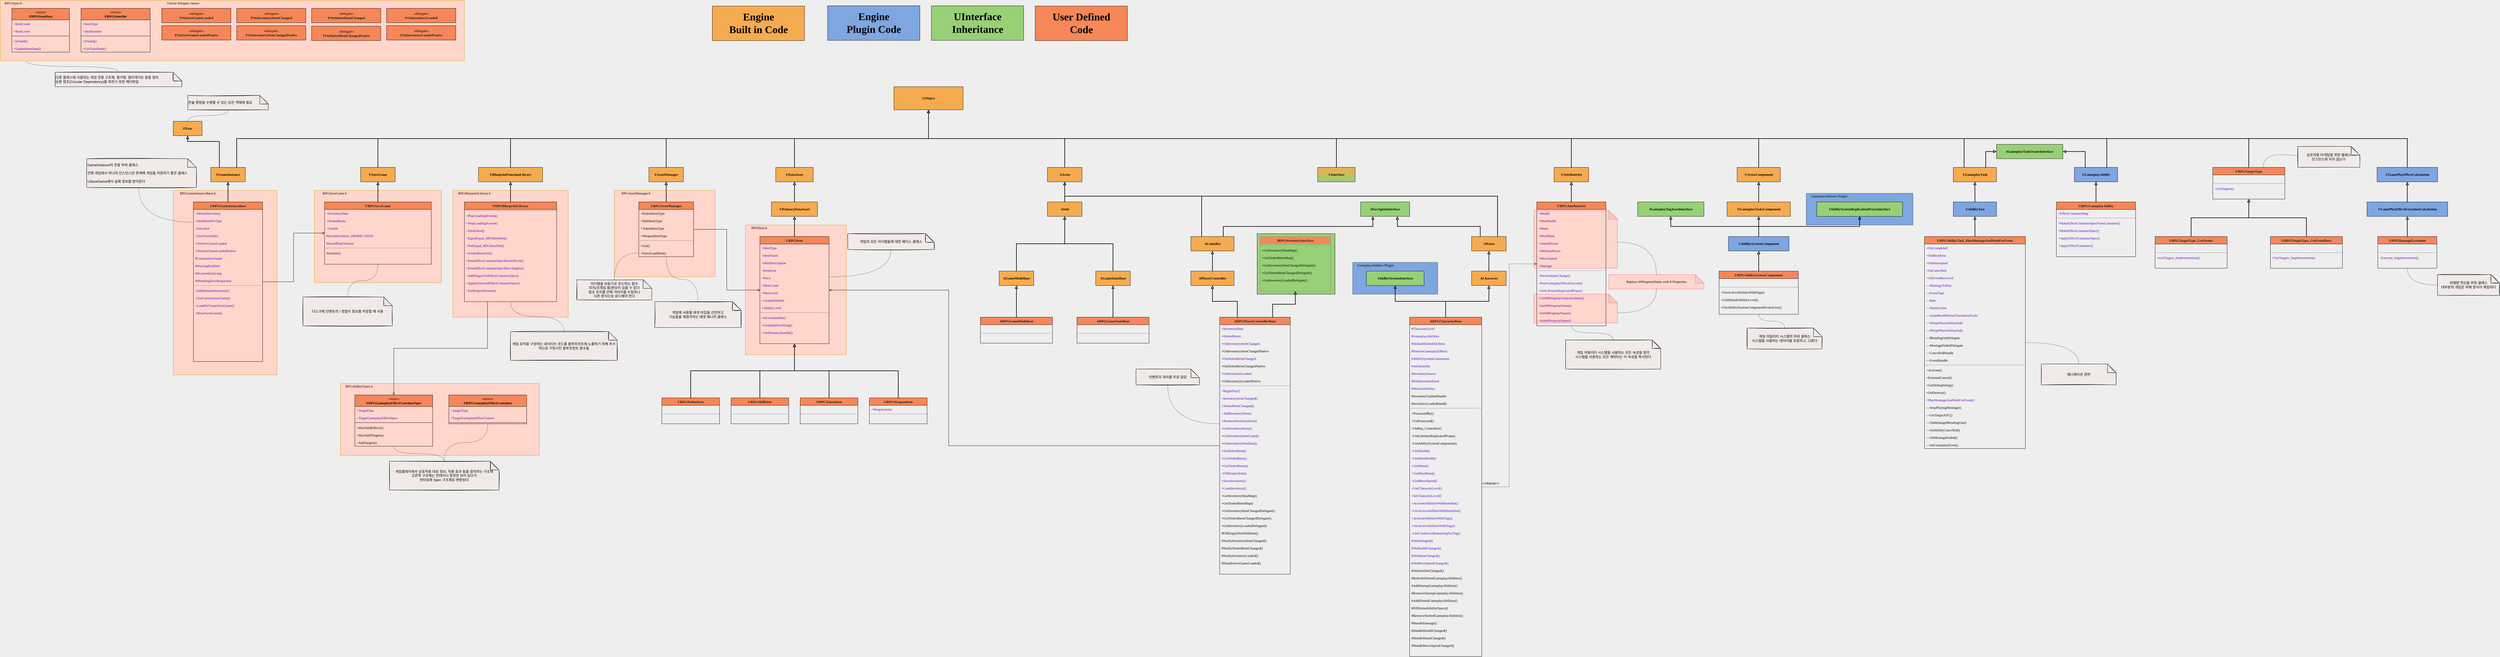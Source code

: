 <mxfile version="14.5.3" type="github">
  <diagram id="C5RBs43oDa-KdzZeNtuy" name="Page-1">
    <mxGraphModel dx="1422" dy="772" grid="1" gridSize="10" guides="1" tooltips="1" connect="1" arrows="1" fold="1" page="1" pageScale="1" pageWidth="3000" pageHeight="6000" background="#EEEEEE" math="0" shadow="0">
      <root>
        <mxCell id="WIyWlLk6GJQsqaUBKTNV-0" />
        <mxCell id="WIyWlLk6GJQsqaUBKTNV-1" parent="WIyWlLk6GJQsqaUBKTNV-0" />
        <mxCell id="AAZlV12Gzx9VgUJV0CkU-73" value="" style="rounded=0;whiteSpace=wrap;html=1;align=left;strokeColor=#d79b00;fontFamily=Verdana;fillColor=#FFD6CC;" parent="WIyWlLk6GJQsqaUBKTNV-1" vertex="1">
          <mxGeometry x="30" y="20" width="1610" height="210" as="geometry" />
        </mxCell>
        <mxCell id="AAZlV12Gzx9VgUJV0CkU-28" value="«delegate»&lt;br&gt;&lt;span style=&quot;color: rgb(26 , 26 , 26) ; font-weight: 700&quot;&gt;FOnSaveGameLoaded&lt;/span&gt;" style="html=1;labelBackgroundColor=none;fontColor=#000000;fontFamily=Verdana;fillColor=#F58758;" parent="WIyWlLk6GJQsqaUBKTNV-1" vertex="1">
          <mxGeometry x="590" y="48" width="240" height="50" as="geometry" />
        </mxCell>
        <mxCell id="AAZlV12Gzx9VgUJV0CkU-40" value="&lt;span style=&quot;font-weight: 400&quot;&gt;«struct»&lt;/span&gt;&lt;br style=&quot;font-weight: 400&quot;&gt;&lt;b&gt;FRPGItemData&lt;/b&gt;" style="swimlane;align=center;verticalAlign=middle;childLayout=stackLayout;horizontal=1;horizontalStack=0;resizeParent=1;resizeParentMax=0;resizeLast=0;collapsible=1;marginBottom=0;html=1;fontFamily=Verdana;startSize=40;aspect=fixed;fillColor=#F58758;" parent="WIyWlLk6GJQsqaUBKTNV-1" vertex="1">
          <mxGeometry x="70" y="48" width="199.94" height="152" as="geometry" />
        </mxCell>
        <mxCell id="AAZlV12Gzx9VgUJV0CkU-41" value="+ItemCount" style="text;strokeColor=none;fillColor=none;align=left;verticalAlign=top;spacingLeft=4;spacingRight=4;overflow=hidden;rotatable=0;points=[[0,0.5],[1,0.5]];portConstraint=eastwest;fontFamily=Verdana;fontColor=#5A00B5;" parent="AAZlV12Gzx9VgUJV0CkU-40" vertex="1">
          <mxGeometry y="40" width="199.94" height="26" as="geometry" />
        </mxCell>
        <mxCell id="AAZlV12Gzx9VgUJV0CkU-47" value="+ItemLevel" style="text;strokeColor=none;fillColor=none;align=left;verticalAlign=top;spacingLeft=4;spacingRight=4;overflow=hidden;rotatable=0;points=[[0,0.5],[1,0.5]];portConstraint=eastwest;fontFamily=Verdana;fontColor=#5A00B5;" parent="AAZlV12Gzx9VgUJV0CkU-40" vertex="1">
          <mxGeometry y="66" width="199.94" height="26" as="geometry" />
        </mxCell>
        <mxCell id="AAZlV12Gzx9VgUJV0CkU-42" value="" style="line;strokeWidth=1;fillColor=none;align=left;verticalAlign=middle;spacingTop=-1;spacingLeft=3;spacingRight=3;rotatable=0;labelPosition=right;points=[];portConstraint=eastwest;" parent="AAZlV12Gzx9VgUJV0CkU-40" vertex="1">
          <mxGeometry y="92" width="199.94" height="8" as="geometry" />
        </mxCell>
        <mxCell id="AAZlV12Gzx9VgUJV0CkU-43" value="+IsValid()" style="text;strokeColor=none;fillColor=none;align=left;verticalAlign=top;spacingLeft=4;spacingRight=4;overflow=hidden;rotatable=0;points=[[0,0.5],[1,0.5]];portConstraint=eastwest;fontFamily=Verdana;fontColor=#5A00B5;" parent="AAZlV12Gzx9VgUJV0CkU-40" vertex="1">
          <mxGeometry y="100" width="199.94" height="26" as="geometry" />
        </mxCell>
        <mxCell id="AAZlV12Gzx9VgUJV0CkU-49" value="+UpdateItemData()" style="text;strokeColor=none;fillColor=none;align=left;verticalAlign=top;spacingLeft=4;spacingRight=4;overflow=hidden;rotatable=0;points=[[0,0.5],[1,0.5]];portConstraint=eastwest;fontFamily=Verdana;fontColor=#5A00B5;" parent="AAZlV12Gzx9VgUJV0CkU-40" vertex="1">
          <mxGeometry y="126" width="199.94" height="26" as="geometry" />
        </mxCell>
        <mxCell id="LvGwFXpLTnDkfGoCwhkf-7" value="" style="rounded=0;whiteSpace=wrap;html=1;align=left;strokeColor=#d79b00;fontFamily=Verdana;fillColor=#FFD6CC;" parent="WIyWlLk6GJQsqaUBKTNV-1" vertex="1">
          <mxGeometry x="1210" y="1350" width="690" height="250" as="geometry" />
        </mxCell>
        <mxCell id="AAZlV12Gzx9VgUJV0CkU-552" value="" style="html=1;fontFamily=Verdana;fontStyle=1;fillColor=#97D077;" parent="WIyWlLk6GJQsqaUBKTNV-1" vertex="1">
          <mxGeometry x="4390" y="830" width="270" height="210" as="geometry" />
        </mxCell>
        <mxCell id="AAZlV12Gzx9VgUJV0CkU-515" value="" style="shape=note;whiteSpace=wrap;html=1;backgroundOutline=1;darkOpacity=0.05;rounded=0;sketch=0;strokeColor=#FF6392;fontSize=12;fontColor=#5AA9E6;fillColor=#FFD6CC;" parent="WIyWlLk6GJQsqaUBKTNV-1" vertex="1">
          <mxGeometry x="5350" y="1040" width="290" height="100" as="geometry" />
        </mxCell>
        <mxCell id="AAZlV12Gzx9VgUJV0CkU-517" style="edgeStyle=orthogonalEdgeStyle;curved=1;rounded=0;sketch=0;orthogonalLoop=1;jettySize=auto;html=1;exitX=0.5;exitY=1;exitDx=0;exitDy=0;exitPerimeter=0;entryX=0;entryY=0;entryDx=290;entryDy=65;entryPerimeter=0;dashed=1;endArrow=none;endFill=0;strokeColor=#000000;fillColor=#FFE45E;fontColor=#5AA9E6;" parent="WIyWlLk6GJQsqaUBKTNV-1" source="AAZlV12Gzx9VgUJV0CkU-514" target="AAZlV12Gzx9VgUJV0CkU-515" edge="1">
          <mxGeometry relative="1" as="geometry" />
        </mxCell>
        <mxCell id="AAZlV12Gzx9VgUJV0CkU-514" value="&lt;font face=&quot;Verdana&quot; color=&quot;#000000&quot;&gt;Replace&amp;nbsp;&lt;/font&gt;&lt;span style=&quot;color: rgb(0 , 0 , 0) ; font-family: &amp;#34;verdana&amp;#34;&quot;&gt;##PropertyName with&amp;nbsp;&lt;/span&gt;&lt;font face=&quot;Verdana&quot; color=&quot;#000000&quot;&gt;8 Properties&lt;br&gt;&lt;/font&gt;" style="shape=note;whiteSpace=wrap;html=1;backgroundOutline=1;darkOpacity=0.05;rounded=0;sketch=0;strokeColor=#FF6392;fontSize=12;fontColor=#5AA9E6;fillColor=#FFD6CC;" parent="WIyWlLk6GJQsqaUBKTNV-1" vertex="1">
          <mxGeometry x="5610" y="972" width="330" height="50" as="geometry" />
        </mxCell>
        <mxCell id="AAZlV12Gzx9VgUJV0CkU-50" value="&lt;span style=&quot;font-weight: 400&quot;&gt;«struct»&lt;/span&gt;&lt;br style=&quot;font-weight: 400&quot;&gt;&lt;b&gt;FRPGItemSlot&lt;/b&gt;" style="swimlane;align=center;verticalAlign=middle;childLayout=stackLayout;horizontal=1;horizontalStack=0;resizeParent=1;resizeParentMax=0;resizeLast=0;collapsible=1;marginBottom=0;html=1;fontFamily=Verdana;startSize=40;aspect=fixed;fillColor=#F58758;" parent="WIyWlLk6GJQsqaUBKTNV-1" vertex="1">
          <mxGeometry x="310" y="48" width="240" height="152" as="geometry" />
        </mxCell>
        <mxCell id="AAZlV12Gzx9VgUJV0CkU-51" value="+ItemType" style="text;strokeColor=none;fillColor=none;align=left;verticalAlign=top;spacingLeft=4;spacingRight=4;overflow=hidden;rotatable=0;points=[[0,0.5],[1,0.5]];portConstraint=eastwest;fontFamily=Verdana;fontColor=#5A00B5;" parent="AAZlV12Gzx9VgUJV0CkU-50" vertex="1">
          <mxGeometry y="40" width="240" height="26" as="geometry" />
        </mxCell>
        <mxCell id="AAZlV12Gzx9VgUJV0CkU-52" value="+SlotNumber" style="text;strokeColor=none;fillColor=none;align=left;verticalAlign=top;spacingLeft=4;spacingRight=4;overflow=hidden;rotatable=0;points=[[0,0.5],[1,0.5]];portConstraint=eastwest;fontFamily=Verdana;fontColor=#5A00B5;" parent="AAZlV12Gzx9VgUJV0CkU-50" vertex="1">
          <mxGeometry y="66" width="240" height="26" as="geometry" />
        </mxCell>
        <mxCell id="AAZlV12Gzx9VgUJV0CkU-53" value="" style="line;strokeWidth=1;fillColor=none;align=left;verticalAlign=middle;spacingTop=-1;spacingLeft=3;spacingRight=3;rotatable=0;labelPosition=right;points=[];portConstraint=eastwest;" parent="AAZlV12Gzx9VgUJV0CkU-50" vertex="1">
          <mxGeometry y="92" width="240" height="8" as="geometry" />
        </mxCell>
        <mxCell id="AAZlV12Gzx9VgUJV0CkU-56" value="+IsValid()" style="text;strokeColor=none;fillColor=none;align=left;verticalAlign=top;spacingLeft=4;spacingRight=4;overflow=hidden;rotatable=0;points=[[0,0.5],[1,0.5]];portConstraint=eastwest;fontFamily=Verdana;fontColor=#5A00B5;" parent="AAZlV12Gzx9VgUJV0CkU-50" vertex="1">
          <mxGeometry y="100" width="240" height="26" as="geometry" />
        </mxCell>
        <mxCell id="AAZlV12Gzx9VgUJV0CkU-55" value="+GetTypeHash()" style="text;strokeColor=none;fillColor=none;align=left;verticalAlign=top;spacingLeft=4;spacingRight=4;overflow=hidden;rotatable=0;points=[[0,0.5],[1,0.5]];portConstraint=eastwest;fontFamily=Verdana;fontColor=#5A00B5;" parent="AAZlV12Gzx9VgUJV0CkU-50" vertex="1">
          <mxGeometry y="126" width="240" height="26" as="geometry" />
        </mxCell>
        <mxCell id="AAZlV12Gzx9VgUJV0CkU-513" style="rounded=0;sketch=0;orthogonalLoop=1;jettySize=auto;html=1;exitX=0.997;exitY=0.548;exitDx=0;exitDy=0;exitPerimeter=0;strokeColor=#000000;fillColor=#FFE45E;fontColor=#5AA9E6;dashed=1;endArrow=none;endFill=0;entryX=0.5;entryY=0;entryDx=0;entryDy=0;entryPerimeter=0;edgeStyle=orthogonalEdgeStyle;curved=1;" parent="WIyWlLk6GJQsqaUBKTNV-1" source="AAZlV12Gzx9VgUJV0CkU-460" target="AAZlV12Gzx9VgUJV0CkU-514" edge="1">
          <mxGeometry relative="1" as="geometry">
            <mxPoint x="5750" y="1040" as="targetPoint" />
          </mxGeometry>
        </mxCell>
        <mxCell id="AAZlV12Gzx9VgUJV0CkU-460" value="" style="shape=note;whiteSpace=wrap;html=1;backgroundOutline=1;darkOpacity=0.05;rounded=0;sketch=0;strokeColor=#FF6392;fontSize=12;fontColor=#5AA9E6;fillColor=#FFD6CC;" parent="WIyWlLk6GJQsqaUBKTNV-1" vertex="1">
          <mxGeometry x="5350" y="750" width="290" height="200" as="geometry" />
        </mxCell>
        <mxCell id="AAZlV12Gzx9VgUJV0CkU-414" value="" style="rounded=0;whiteSpace=wrap;html=1;align=left;fontFamily=Verdana;fillColor=#7EA6E0;strokeColor=#374861;" parent="WIyWlLk6GJQsqaUBKTNV-1" vertex="1">
          <mxGeometry x="6295" y="690" width="370" height="110" as="geometry" />
        </mxCell>
        <mxCell id="AAZlV12Gzx9VgUJV0CkU-193" value="" style="rounded=0;whiteSpace=wrap;html=1;align=left;fontFamily=Verdana;fillColor=#7EA6E0;strokeColor=#374861;" parent="WIyWlLk6GJQsqaUBKTNV-1" vertex="1">
          <mxGeometry x="4721.5" y="930" width="295" height="110" as="geometry" />
        </mxCell>
        <mxCell id="AAZlV12Gzx9VgUJV0CkU-194" value="GameplayAbilities Plugin\" style="text;html=1;strokeColor=none;fillColor=none;align=center;verticalAlign=middle;whiteSpace=wrap;rounded=0;fontFamily=Verdana;" parent="WIyWlLk6GJQsqaUBKTNV-1" vertex="1">
          <mxGeometry x="4721.5" y="930" width="160" height="20" as="geometry" />
        </mxCell>
        <mxCell id="AAZlV12Gzx9VgUJV0CkU-75" value="RPGTypes.h" style="text;html=1;strokeColor=none;fillColor=none;align=center;verticalAlign=middle;whiteSpace=wrap;rounded=0;fontFamily=Verdana;" parent="WIyWlLk6GJQsqaUBKTNV-1" vertex="1">
          <mxGeometry x="30" y="20" width="90" height="20" as="geometry" />
        </mxCell>
        <mxCell id="EOf85t5afPnDfs828tdn-0" value="Unreal delegate classes" style="text;html=1;strokeColor=none;fillColor=none;align=center;verticalAlign=middle;whiteSpace=wrap;rounded=0;fontFamily=Verdana;" parent="WIyWlLk6GJQsqaUBKTNV-1" vertex="1">
          <mxGeometry x="590" y="20" width="150" height="20" as="geometry" />
        </mxCell>
        <mxCell id="EOf85t5afPnDfs828tdn-3" value="«delegate»&lt;br&gt;&lt;span style=&quot;color: rgb(26 , 26 , 26) ; font-weight: 700&quot;&gt;FOnSaveGameLoadedNative&lt;/span&gt;" style="html=1;labelBackgroundColor=none;fontColor=#000000;fontFamily=Verdana;fillColor=#F58758;" parent="WIyWlLk6GJQsqaUBKTNV-1" vertex="1">
          <mxGeometry x="590" y="108" width="240" height="50" as="geometry" />
        </mxCell>
        <mxCell id="EOf85t5afPnDfs828tdn-4" value="«delegate»&lt;br&gt;&lt;span style=&quot;color: rgb(26 , 26 , 26) ; font-weight: 700&quot;&gt;FOnInventoryItemChanged&lt;/span&gt;" style="html=1;labelBackgroundColor=none;fontColor=#000000;fontFamily=Verdana;fillColor=#F58758;" parent="WIyWlLk6GJQsqaUBKTNV-1" vertex="1">
          <mxGeometry x="850" y="48" width="240" height="50" as="geometry" />
        </mxCell>
        <mxCell id="EOf85t5afPnDfs828tdn-5" value="«delegate»&lt;br&gt;&lt;span style=&quot;color: rgb(26 , 26 , 26) ; font-weight: 700&quot;&gt;FOnInventoryItemChangedNative&lt;/span&gt;" style="html=1;labelBackgroundColor=none;fontColor=#000000;fontFamily=Verdana;fillColor=#F58758;" parent="WIyWlLk6GJQsqaUBKTNV-1" vertex="1">
          <mxGeometry x="850" y="108" width="240" height="50" as="geometry" />
        </mxCell>
        <mxCell id="EOf85t5afPnDfs828tdn-6" value="«delegate»&lt;br&gt;&lt;span style=&quot;color: rgb(26 , 26 , 26) ; font-weight: 700&quot;&gt;FOnSlottedItemChanged&lt;/span&gt;" style="html=1;labelBackgroundColor=none;fontColor=#000000;fontFamily=Verdana;fillColor=#F58758;" parent="WIyWlLk6GJQsqaUBKTNV-1" vertex="1">
          <mxGeometry x="1110" y="48" width="240" height="50" as="geometry" />
        </mxCell>
        <mxCell id="EOf85t5afPnDfs828tdn-7" value="«delegate»&lt;br&gt;&lt;span style=&quot;color: rgb(26 , 26 , 26) ; font-weight: 700&quot;&gt;FOnSlottedItemChangedNative&lt;/span&gt;" style="html=1;labelBackgroundColor=none;fontColor=#000000;fontFamily=Verdana;fillColor=#F58758;" parent="WIyWlLk6GJQsqaUBKTNV-1" vertex="1">
          <mxGeometry x="1110" y="109.75" width="240" height="50" as="geometry" />
        </mxCell>
        <mxCell id="EOf85t5afPnDfs828tdn-8" value="«delegate»&lt;br&gt;&lt;span style=&quot;color: rgb(26 , 26 , 26) ; font-weight: 700&quot;&gt;FOnInventoryLoaded&lt;/span&gt;" style="html=1;labelBackgroundColor=none;fontColor=#000000;fontFamily=Verdana;fillColor=#F58758;" parent="WIyWlLk6GJQsqaUBKTNV-1" vertex="1">
          <mxGeometry x="1370" y="48" width="240" height="50" as="geometry" />
        </mxCell>
        <mxCell id="EOf85t5afPnDfs828tdn-9" value="«delegate»&lt;br&gt;&lt;span style=&quot;color: rgb(26 , 26 , 26) ; font-weight: 700&quot;&gt;FOnInventoryLoadedNative&lt;/span&gt;" style="html=1;labelBackgroundColor=none;fontColor=#000000;fontFamily=Verdana;fillColor=#F58758;" parent="WIyWlLk6GJQsqaUBKTNV-1" vertex="1">
          <mxGeometry x="1370" y="108" width="240" height="50" as="geometry" />
        </mxCell>
        <mxCell id="AAZlV12Gzx9VgUJV0CkU-151" value="" style="rounded=0;whiteSpace=wrap;html=1;align=left;strokeColor=#d79b00;fontFamily=Verdana;fillColor=#FFD6CC;" parent="WIyWlLk6GJQsqaUBKTNV-1" vertex="1">
          <mxGeometry x="2615" y="800" width="350" height="450" as="geometry" />
        </mxCell>
        <mxCell id="AAZlV12Gzx9VgUJV0CkU-152" value="RPGItem.h" style="text;html=1;strokeColor=none;fillColor=none;align=center;verticalAlign=middle;whiteSpace=wrap;rounded=0;fontFamily=Verdana;" parent="WIyWlLk6GJQsqaUBKTNV-1" vertex="1">
          <mxGeometry x="2615" y="800" width="95" height="20" as="geometry" />
        </mxCell>
        <mxCell id="AAZlV12Gzx9VgUJV0CkU-113" value="" style="rounded=0;whiteSpace=wrap;html=1;align=left;strokeColor=#d79b00;fontFamily=Verdana;fillColor=#FFD6CC;" parent="WIyWlLk6GJQsqaUBKTNV-1" vertex="1">
          <mxGeometry x="2160" y="680" width="350" height="300" as="geometry" />
        </mxCell>
        <mxCell id="AAZlV12Gzx9VgUJV0CkU-114" value="RPGAssetManager.h" style="text;html=1;strokeColor=none;fillColor=none;align=center;verticalAlign=middle;whiteSpace=wrap;rounded=0;fontFamily=Verdana;" parent="WIyWlLk6GJQsqaUBKTNV-1" vertex="1">
          <mxGeometry x="2160" y="680" width="150" height="20" as="geometry" />
        </mxCell>
        <mxCell id="AAZlV12Gzx9VgUJV0CkU-111" value="" style="rounded=0;whiteSpace=wrap;html=1;align=left;strokeColor=#d79b00;fontFamily=Verdana;fillColor=#FFD6CC;" parent="WIyWlLk6GJQsqaUBKTNV-1" vertex="1">
          <mxGeometry x="1600" y="680" width="400" height="440" as="geometry" />
        </mxCell>
        <mxCell id="AAZlV12Gzx9VgUJV0CkU-112" value="RPGBlueprintLibrary.h" style="text;html=1;strokeColor=none;fillColor=none;align=center;verticalAlign=middle;whiteSpace=wrap;rounded=0;fontFamily=Verdana;" parent="WIyWlLk6GJQsqaUBKTNV-1" vertex="1">
          <mxGeometry x="1600" y="680" width="150" height="20" as="geometry" />
        </mxCell>
        <mxCell id="AAZlV12Gzx9VgUJV0CkU-78" value="" style="rounded=0;whiteSpace=wrap;html=1;align=left;strokeColor=#d79b00;fontFamily=Verdana;fillColor=#FFD6CC;" parent="WIyWlLk6GJQsqaUBKTNV-1" vertex="1">
          <mxGeometry x="1120" y="680" width="440" height="320" as="geometry" />
        </mxCell>
        <mxCell id="AAZlV12Gzx9VgUJV0CkU-79" value="RPGSaveGame.h" style="text;html=1;strokeColor=none;fillColor=none;align=center;verticalAlign=middle;whiteSpace=wrap;rounded=0;fontFamily=Verdana;" parent="WIyWlLk6GJQsqaUBKTNV-1" vertex="1">
          <mxGeometry x="1120" y="680" width="140" height="20" as="geometry" />
        </mxCell>
        <mxCell id="AAZlV12Gzx9VgUJV0CkU-76" value="" style="rounded=0;whiteSpace=wrap;html=1;align=left;strokeColor=#d79b00;fontFamily=Verdana;fillColor=#FFD6CC;" parent="WIyWlLk6GJQsqaUBKTNV-1" vertex="1">
          <mxGeometry x="630" y="680" width="360" height="640" as="geometry" />
        </mxCell>
        <mxCell id="AAZlV12Gzx9VgUJV0CkU-77" value="RPGGameInstanceBase.h" style="text;html=1;strokeColor=none;fillColor=none;align=center;verticalAlign=middle;whiteSpace=wrap;rounded=0;fontFamily=Verdana;" parent="WIyWlLk6GJQsqaUBKTNV-1" vertex="1">
          <mxGeometry x="630" y="680" width="170" height="20" as="geometry" />
        </mxCell>
        <mxCell id="52jS_4H1RukoPa2EfRk2-160" style="edgeStyle=orthogonalEdgeStyle;rounded=0;orthogonalLoop=1;jettySize=auto;html=1;exitX=0.5;exitY=0;exitDx=0;exitDy=0;entryX=0.5;entryY=1;entryDx=0;entryDy=0;fontFamily=Verdana;endArrow=block;endFill=0;startSize=6;strokeWidth=2;sourcePerimeterSpacing=0;jumpSize=6;" parent="WIyWlLk6GJQsqaUBKTNV-1" source="52jS_4H1RukoPa2EfRk2-100" target="52jS_4H1RukoPa2EfRk2-157" edge="1">
          <mxGeometry relative="1" as="geometry" />
        </mxCell>
        <mxCell id="52jS_4H1RukoPa2EfRk2-100" value="URPGGameInstaceBase" style="swimlane;fontStyle=1;align=center;verticalAlign=top;childLayout=stackLayout;horizontal=1;startSize=26;horizontalStack=0;resizeParent=1;resizeLast=0;collapsible=1;marginBottom=0;shadow=0;strokeWidth=1;fontColor=#1A1A1A;fontFamily=Verdana;fillColor=#F58758;" parent="WIyWlLk6GJQsqaUBKTNV-1" vertex="1">
          <mxGeometry x="700" y="720" width="240" height="554" as="geometry">
            <mxRectangle x="550" y="140" width="160" height="26" as="alternateBounds" />
          </mxGeometry>
        </mxCell>
        <mxCell id="52jS_4H1RukoPa2EfRk2-101" value="+DefaultInventory" style="text;align=left;verticalAlign=top;spacingLeft=4;spacingRight=4;overflow=hidden;rotatable=0;points=[[0,0.5],[1,0.5]];portConstraint=eastwest;fontFamily=Verdana;fontColor=#5A00B5;" parent="52jS_4H1RukoPa2EfRk2-100" vertex="1">
          <mxGeometry y="26" width="240" height="26" as="geometry" />
        </mxCell>
        <mxCell id="AAZlV12Gzx9VgUJV0CkU-12" value="+ItemSlotsPerType" style="text;align=left;verticalAlign=top;spacingLeft=4;spacingRight=4;overflow=hidden;rotatable=0;points=[[0,0.5],[1,0.5]];portConstraint=eastwest;fontFamily=Verdana;fontColor=#5A00B5;" parent="52jS_4H1RukoPa2EfRk2-100" vertex="1">
          <mxGeometry y="52" width="240" height="26" as="geometry" />
        </mxCell>
        <mxCell id="AAZlV12Gzx9VgUJV0CkU-13" value="+SaveSlot" style="text;align=left;verticalAlign=top;spacingLeft=4;spacingRight=4;overflow=hidden;rotatable=0;points=[[0,0.5],[1,0.5]];portConstraint=eastwest;fontFamily=Verdana;fontColor=#5A00B5;" parent="52jS_4H1RukoPa2EfRk2-100" vertex="1">
          <mxGeometry y="78" width="240" height="26" as="geometry" />
        </mxCell>
        <mxCell id="AAZlV12Gzx9VgUJV0CkU-14" value="+SaveUserIndex" style="text;align=left;verticalAlign=top;spacingLeft=4;spacingRight=4;overflow=hidden;rotatable=0;points=[[0,0.5],[1,0.5]];portConstraint=eastwest;fontFamily=Verdana;fontColor=#5A00B5;" parent="52jS_4H1RukoPa2EfRk2-100" vertex="1">
          <mxGeometry y="104" width="240" height="26" as="geometry" />
        </mxCell>
        <mxCell id="AAZlV12Gzx9VgUJV0CkU-15" value="+OnSaveGameLoaded" style="text;align=left;verticalAlign=top;spacingLeft=4;spacingRight=4;overflow=hidden;rotatable=0;points=[[0,0.5],[1,0.5]];portConstraint=eastwest;fontFamily=Verdana;fontColor=#5A00B5;" parent="52jS_4H1RukoPa2EfRk2-100" vertex="1">
          <mxGeometry y="130" width="240" height="26" as="geometry" />
        </mxCell>
        <mxCell id="AAZlV12Gzx9VgUJV0CkU-16" value="+OnSaveGameLoadedNative" style="text;align=left;verticalAlign=top;spacingLeft=4;spacingRight=4;overflow=hidden;rotatable=0;points=[[0,0.5],[1,0.5]];portConstraint=eastwest;fontFamily=Verdana;fontColor=#5A00B5;" parent="52jS_4H1RukoPa2EfRk2-100" vertex="1">
          <mxGeometry y="156" width="240" height="26" as="geometry" />
        </mxCell>
        <mxCell id="52jS_4H1RukoPa2EfRk2-117" value="#CurrentSaveGame" style="text;align=left;verticalAlign=top;spacingLeft=4;spacingRight=4;overflow=hidden;rotatable=0;points=[[0,0.5],[1,0.5]];portConstraint=eastwest;shadow=0;html=0;fontFamily=Verdana;fontColor=#5A00B5;" parent="52jS_4H1RukoPa2EfRk2-100" vertex="1">
          <mxGeometry y="182" width="240" height="26" as="geometry" />
        </mxCell>
        <mxCell id="52jS_4H1RukoPa2EfRk2-118" value="#bSavingEnabled" style="text;align=left;verticalAlign=top;spacingLeft=4;spacingRight=4;overflow=hidden;rotatable=0;points=[[0,0.5],[1,0.5]];portConstraint=eastwest;shadow=0;html=0;fontFamily=Verdana;fontColor=#5A00B5;" parent="52jS_4H1RukoPa2EfRk2-100" vertex="1">
          <mxGeometry y="208" width="240" height="26" as="geometry" />
        </mxCell>
        <mxCell id="52jS_4H1RukoPa2EfRk2-119" value="#bCurrentlySaving" style="text;align=left;verticalAlign=top;spacingLeft=4;spacingRight=4;overflow=hidden;rotatable=0;points=[[0,0.5],[1,0.5]];portConstraint=eastwest;shadow=0;html=0;fontFamily=Verdana;fontColor=#5A00B5;" parent="52jS_4H1RukoPa2EfRk2-100" vertex="1">
          <mxGeometry y="234" width="240" height="26" as="geometry" />
        </mxCell>
        <mxCell id="52jS_4H1RukoPa2EfRk2-120" value="#bPendingSaveRequested" style="text;align=left;verticalAlign=top;spacingLeft=4;spacingRight=4;overflow=hidden;rotatable=0;points=[[0,0.5],[1,0.5]];portConstraint=eastwest;shadow=0;html=0;fontFamily=Verdana;fontColor=#5A00B5;" parent="52jS_4H1RukoPa2EfRk2-100" vertex="1">
          <mxGeometry y="260" width="240" height="26" as="geometry" />
        </mxCell>
        <mxCell id="52jS_4H1RukoPa2EfRk2-106" value="" style="line;html=1;strokeWidth=1;align=left;verticalAlign=middle;spacingTop=-1;spacingLeft=3;spacingRight=3;rotatable=0;labelPosition=right;points=[];portConstraint=eastwest;fillColor=#F5AB50;strokeColor=#909090;fontColor=#1A1A1A;labelBackgroundColor=#EEEEEE;fontFamily=Verdana;" parent="52jS_4H1RukoPa2EfRk2-100" vertex="1">
          <mxGeometry y="286" width="240" height="8" as="geometry" />
        </mxCell>
        <mxCell id="52jS_4H1RukoPa2EfRk2-107" value="+AddDefaultInventory()" style="text;align=left;verticalAlign=top;spacingLeft=4;spacingRight=4;overflow=hidden;rotatable=0;points=[[0,0.5],[1,0.5]];portConstraint=eastwest;fontFamily=Verdana;fontColor=#5A00B5;" parent="52jS_4H1RukoPa2EfRk2-100" vertex="1">
          <mxGeometry y="294" width="240" height="26" as="geometry" />
        </mxCell>
        <mxCell id="52jS_4H1RukoPa2EfRk2-110" value="+GetCurrentSaveGame()" style="text;align=left;verticalAlign=top;spacingLeft=4;spacingRight=4;overflow=hidden;rotatable=0;points=[[0,0.5],[1,0.5]];portConstraint=eastwest;fontFamily=Verdana;fontColor=#5A00B5;" parent="52jS_4H1RukoPa2EfRk2-100" vertex="1">
          <mxGeometry y="320" width="240" height="26" as="geometry" />
        </mxCell>
        <mxCell id="52jS_4H1RukoPa2EfRk2-112" value="+LoadOrCreateSaveGame()" style="text;align=left;verticalAlign=top;spacingLeft=4;spacingRight=4;overflow=hidden;rotatable=0;points=[[0,0.5],[1,0.5]];portConstraint=eastwest;fontFamily=Verdana;fontColor=#5A00B5;" parent="52jS_4H1RukoPa2EfRk2-100" vertex="1">
          <mxGeometry y="346" width="240" height="26" as="geometry" />
        </mxCell>
        <mxCell id="52jS_4H1RukoPa2EfRk2-116" value="+ResetSaveGame()" style="text;align=left;verticalAlign=top;spacingLeft=4;spacingRight=4;overflow=hidden;rotatable=0;points=[[0,0.5],[1,0.5]];portConstraint=eastwest;fontFamily=Verdana;fontColor=#5A00B5;" parent="52jS_4H1RukoPa2EfRk2-100" vertex="1">
          <mxGeometry y="372" width="240" height="26" as="geometry" />
        </mxCell>
        <mxCell id="52jS_4H1RukoPa2EfRk2-167" style="edgeStyle=orthogonalEdgeStyle;rounded=0;jumpSize=6;orthogonalLoop=1;jettySize=auto;html=1;exitX=0.5;exitY=0;exitDx=0;exitDy=0;entryX=0.5;entryY=1;entryDx=0;entryDy=0;startSize=6;sourcePerimeterSpacing=0;endArrow=block;endFill=0;strokeColor=#000000;strokeWidth=2;fontFamily=Verdana;" parent="WIyWlLk6GJQsqaUBKTNV-1" source="52jS_4H1RukoPa2EfRk2-122" target="52jS_4H1RukoPa2EfRk2-164" edge="1">
          <mxGeometry relative="1" as="geometry" />
        </mxCell>
        <mxCell id="52jS_4H1RukoPa2EfRk2-122" value="ARPGGameModeBase" style="swimlane;fontStyle=1;align=center;verticalAlign=top;childLayout=stackLayout;horizontal=1;startSize=26;horizontalStack=0;resizeParent=1;resizeLast=0;collapsible=1;marginBottom=0;shadow=0;strokeWidth=1;fontColor=#1A1A1A;fontFamily=Verdana;fillColor=#F58758;" parent="WIyWlLk6GJQsqaUBKTNV-1" vertex="1">
          <mxGeometry x="3430" y="1120" width="250" height="90" as="geometry">
            <mxRectangle x="550" y="140" width="160" height="26" as="alternateBounds" />
          </mxGeometry>
        </mxCell>
        <mxCell id="52jS_4H1RukoPa2EfRk2-123" value=" " style="text;align=left;verticalAlign=top;spacingLeft=4;spacingRight=4;overflow=hidden;rotatable=0;points=[[0,0.5],[1,0.5]];portConstraint=eastwest;fontColor=#1A1A1A;fontFamily=Verdana;" parent="52jS_4H1RukoPa2EfRk2-122" vertex="1">
          <mxGeometry y="26" width="250" height="26" as="geometry" />
        </mxCell>
        <mxCell id="52jS_4H1RukoPa2EfRk2-133" value="" style="line;html=1;strokeWidth=1;align=left;verticalAlign=middle;spacingTop=-1;spacingLeft=3;spacingRight=3;rotatable=0;labelPosition=right;points=[];portConstraint=eastwest;fillColor=#F5AB50;strokeColor=#909090;fontColor=#1A1A1A;labelBackgroundColor=#EEEEEE;fontFamily=Verdana;" parent="52jS_4H1RukoPa2EfRk2-122" vertex="1">
          <mxGeometry y="52" width="250" height="8" as="geometry" />
        </mxCell>
        <mxCell id="52jS_4H1RukoPa2EfRk2-134" value=" " style="text;align=left;verticalAlign=top;spacingLeft=4;spacingRight=4;overflow=hidden;rotatable=0;points=[[0,0.5],[1,0.5]];portConstraint=eastwest;fontColor=#1A1A1A;fontFamily=Verdana;" parent="52jS_4H1RukoPa2EfRk2-122" vertex="1">
          <mxGeometry y="60" width="250" height="26" as="geometry" />
        </mxCell>
        <mxCell id="52jS_4H1RukoPa2EfRk2-172" style="edgeStyle=orthogonalEdgeStyle;rounded=0;jumpSize=6;orthogonalLoop=1;jettySize=auto;html=1;exitX=0.5;exitY=0;exitDx=0;exitDy=0;entryX=0.5;entryY=1;entryDx=0;entryDy=0;startSize=6;sourcePerimeterSpacing=0;endArrow=block;endFill=0;strokeColor=#000000;strokeWidth=2;fontFamily=Verdana;" parent="WIyWlLk6GJQsqaUBKTNV-1" source="52jS_4H1RukoPa2EfRk2-144" target="52jS_4H1RukoPa2EfRk2-171" edge="1">
          <mxGeometry relative="1" as="geometry" />
        </mxCell>
        <mxCell id="52jS_4H1RukoPa2EfRk2-144" value="ARPGGameStateBase" style="swimlane;fontStyle=1;align=center;verticalAlign=top;childLayout=stackLayout;horizontal=1;startSize=26;horizontalStack=0;resizeParent=1;resizeLast=0;collapsible=1;marginBottom=0;shadow=0;strokeWidth=1;fontColor=#1A1A1A;fontFamily=Verdana;fillColor=#F58758;" parent="WIyWlLk6GJQsqaUBKTNV-1" vertex="1">
          <mxGeometry x="3765" y="1120" width="250" height="90" as="geometry">
            <mxRectangle x="550" y="140" width="160" height="26" as="alternateBounds" />
          </mxGeometry>
        </mxCell>
        <mxCell id="52jS_4H1RukoPa2EfRk2-145" value=" " style="text;align=left;verticalAlign=top;spacingLeft=4;spacingRight=4;overflow=hidden;rotatable=0;points=[[0,0.5],[1,0.5]];portConstraint=eastwest;fontColor=#1A1A1A;fontFamily=Verdana;" parent="52jS_4H1RukoPa2EfRk2-144" vertex="1">
          <mxGeometry y="26" width="250" height="26" as="geometry" />
        </mxCell>
        <mxCell id="52jS_4H1RukoPa2EfRk2-146" value="" style="line;html=1;strokeWidth=1;align=left;verticalAlign=middle;spacingTop=-1;spacingLeft=3;spacingRight=3;rotatable=0;labelPosition=right;points=[];portConstraint=eastwest;fillColor=#F5AB50;strokeColor=#909090;fontColor=#1A1A1A;labelBackgroundColor=#EEEEEE;fontFamily=Verdana;" parent="52jS_4H1RukoPa2EfRk2-144" vertex="1">
          <mxGeometry y="52" width="250" height="8" as="geometry" />
        </mxCell>
        <mxCell id="52jS_4H1RukoPa2EfRk2-147" value=" " style="text;align=left;verticalAlign=top;spacingLeft=4;spacingRight=4;overflow=hidden;rotatable=0;points=[[0,0.5],[1,0.5]];portConstraint=eastwest;fontColor=#1A1A1A;fontFamily=Verdana;" parent="52jS_4H1RukoPa2EfRk2-144" vertex="1">
          <mxGeometry y="60" width="250" height="26" as="geometry" />
        </mxCell>
        <mxCell id="52jS_4H1RukoPa2EfRk2-175" style="edgeStyle=orthogonalEdgeStyle;rounded=0;jumpSize=6;orthogonalLoop=1;jettySize=auto;html=1;exitX=0.5;exitY=0;exitDx=0;exitDy=0;entryX=0.5;entryY=1;entryDx=0;entryDy=0;startSize=6;sourcePerimeterSpacing=0;endArrow=block;endFill=0;strokeColor=#000000;strokeWidth=2;fontFamily=Verdana;" parent="WIyWlLk6GJQsqaUBKTNV-1" source="52jS_4H1RukoPa2EfRk2-148" target="52jS_4H1RukoPa2EfRk2-174" edge="1">
          <mxGeometry relative="1" as="geometry" />
        </mxCell>
        <mxCell id="52jS_4H1RukoPa2EfRk2-148" value="URPGSaveGame" style="swimlane;fontStyle=1;align=center;verticalAlign=top;childLayout=stackLayout;horizontal=1;startSize=26;horizontalStack=0;resizeParent=1;resizeLast=0;collapsible=1;marginBottom=0;shadow=0;strokeWidth=1;fontColor=#1A1A1A;fontFamily=Verdana;fillColor=#F58758;" parent="WIyWlLk6GJQsqaUBKTNV-1" vertex="1">
          <mxGeometry x="1155" y="720" width="370" height="216" as="geometry">
            <mxRectangle x="550" y="140" width="160" height="26" as="alternateBounds" />
          </mxGeometry>
        </mxCell>
        <mxCell id="52jS_4H1RukoPa2EfRk2-149" value="+InventoryData" style="text;align=left;verticalAlign=top;spacingLeft=4;spacingRight=4;overflow=hidden;rotatable=0;points=[[0,0.5],[1,0.5]];portConstraint=eastwest;fontFamily=Verdana;fontColor=#5A00B5;" parent="52jS_4H1RukoPa2EfRk2-148" vertex="1">
          <mxGeometry y="26" width="370" height="26" as="geometry" />
        </mxCell>
        <mxCell id="52jS_4H1RukoPa2EfRk2-152" value="+SlottedItems" style="text;align=left;verticalAlign=top;spacingLeft=4;spacingRight=4;overflow=hidden;rotatable=0;points=[[0,0.5],[1,0.5]];portConstraint=eastwest;fontFamily=Verdana;fontColor=#5A00B5;" parent="52jS_4H1RukoPa2EfRk2-148" vertex="1">
          <mxGeometry y="52" width="370" height="26" as="geometry" />
        </mxCell>
        <mxCell id="52jS_4H1RukoPa2EfRk2-153" value="+UserId" style="text;align=left;verticalAlign=top;spacingLeft=4;spacingRight=4;overflow=hidden;rotatable=0;points=[[0,0.5],[1,0.5]];portConstraint=eastwest;fontFamily=Verdana;fontColor=#5A00B5;" parent="52jS_4H1RukoPa2EfRk2-148" vertex="1">
          <mxGeometry y="78" width="370" height="26" as="geometry" />
        </mxCell>
        <mxCell id="52jS_4H1RukoPa2EfRk2-154" value="#InventoryItems_DEPRECATED" style="text;align=left;verticalAlign=top;spacingLeft=4;spacingRight=4;overflow=hidden;rotatable=0;points=[[0,0.5],[1,0.5]];portConstraint=eastwest;fontFamily=Verdana;fontColor=#5A00B5;" parent="52jS_4H1RukoPa2EfRk2-148" vertex="1">
          <mxGeometry y="104" width="370" height="26" as="geometry" />
        </mxCell>
        <mxCell id="52jS_4H1RukoPa2EfRk2-155" value="#SavedDataVersion" style="text;align=left;verticalAlign=top;spacingLeft=4;spacingRight=4;overflow=hidden;rotatable=0;points=[[0,0.5],[1,0.5]];portConstraint=eastwest;fontFamily=Verdana;fontColor=#5A00B5;" parent="52jS_4H1RukoPa2EfRk2-148" vertex="1">
          <mxGeometry y="130" width="370" height="26" as="geometry" />
        </mxCell>
        <mxCell id="52jS_4H1RukoPa2EfRk2-150" value="" style="line;html=1;strokeWidth=1;align=left;verticalAlign=middle;spacingTop=-1;spacingLeft=3;spacingRight=3;rotatable=0;labelPosition=right;points=[];portConstraint=eastwest;fillColor=#F5AB50;strokeColor=#909090;fontColor=#1A1A1A;labelBackgroundColor=#EEEEEE;fontFamily=Verdana;" parent="52jS_4H1RukoPa2EfRk2-148" vertex="1">
          <mxGeometry y="156" width="370" height="8" as="geometry" />
        </mxCell>
        <mxCell id="AAZlV12Gzx9VgUJV0CkU-105" value="Serialize()" style="text;align=left;verticalAlign=top;spacingLeft=4;spacingRight=4;overflow=hidden;rotatable=0;points=[[0,0.5],[1,0.5]];portConstraint=eastwest;fontColor=#1A1A1A;fontFamily=Verdana;" parent="52jS_4H1RukoPa2EfRk2-148" vertex="1">
          <mxGeometry y="164" width="370" height="26" as="geometry" />
        </mxCell>
        <mxCell id="52jS_4H1RukoPa2EfRk2-161" style="edgeStyle=orthogonalEdgeStyle;rounded=0;jumpSize=6;orthogonalLoop=1;jettySize=auto;html=1;exitX=0.25;exitY=0;exitDx=0;exitDy=0;entryX=0.5;entryY=1;entryDx=0;entryDy=0;startSize=6;sourcePerimeterSpacing=0;endArrow=block;endFill=0;strokeColor=#000000;strokeWidth=2;fontFamily=Verdana;" parent="WIyWlLk6GJQsqaUBKTNV-1" source="52jS_4H1RukoPa2EfRk2-157" target="52jS_4H1RukoPa2EfRk2-159" edge="1">
          <mxGeometry relative="1" as="geometry">
            <Array as="points">
              <mxPoint x="790" y="510" />
              <mxPoint x="680" y="510" />
            </Array>
          </mxGeometry>
        </mxCell>
        <mxCell id="52jS_4H1RukoPa2EfRk2-162" style="edgeStyle=orthogonalEdgeStyle;rounded=0;jumpSize=6;orthogonalLoop=1;jettySize=auto;html=1;exitX=0.75;exitY=0;exitDx=0;exitDy=0;entryX=0.5;entryY=1;entryDx=0;entryDy=0;startSize=6;sourcePerimeterSpacing=0;endArrow=block;endFill=0;strokeColor=#000000;strokeWidth=2;fontFamily=Verdana;" parent="WIyWlLk6GJQsqaUBKTNV-1" source="52jS_4H1RukoPa2EfRk2-157" target="52jS_4H1RukoPa2EfRk2-158" edge="1">
          <mxGeometry relative="1" as="geometry" />
        </mxCell>
        <mxCell id="52jS_4H1RukoPa2EfRk2-157" value="UGameInstance" style="html=1;fontFamily=Verdana;fillColor=#F5AB50;fontStyle=1" parent="WIyWlLk6GJQsqaUBKTNV-1" vertex="1">
          <mxGeometry x="760" y="600" width="120" height="50" as="geometry" />
        </mxCell>
        <mxCell id="52jS_4H1RukoPa2EfRk2-158" value="UObject" style="html=1;fontFamily=Verdana;fillColor=#F5AB50;fontStyle=1" parent="WIyWlLk6GJQsqaUBKTNV-1" vertex="1">
          <mxGeometry x="3130" y="320" width="240" height="80" as="geometry" />
        </mxCell>
        <mxCell id="52jS_4H1RukoPa2EfRk2-179" style="edgeStyle=orthogonalEdgeStyle;rounded=0;jumpSize=6;orthogonalLoop=1;jettySize=auto;html=1;startSize=6;sourcePerimeterSpacing=0;endArrow=none;endFill=0;strokeColor=#000000;strokeWidth=1;fontFamily=Verdana;dashed=1;curved=1;" parent="WIyWlLk6GJQsqaUBKTNV-1" source="52jS_4H1RukoPa2EfRk2-159" target="EOf85t5afPnDfs828tdn-1" edge="1">
          <mxGeometry relative="1" as="geometry">
            <mxPoint x="840" y="420" as="targetPoint" />
          </mxGeometry>
        </mxCell>
        <mxCell id="52jS_4H1RukoPa2EfRk2-159" value="FExec" style="html=1;fontFamily=Verdana;fillColor=#F5AB50;fontStyle=1" parent="WIyWlLk6GJQsqaUBKTNV-1" vertex="1">
          <mxGeometry x="630" y="440" width="100" height="50" as="geometry" />
        </mxCell>
        <mxCell id="52jS_4H1RukoPa2EfRk2-168" style="edgeStyle=orthogonalEdgeStyle;rounded=0;jumpSize=6;orthogonalLoop=1;jettySize=auto;html=1;exitX=0.5;exitY=0;exitDx=0;exitDy=0;entryX=0.5;entryY=1;entryDx=0;entryDy=0;startSize=6;sourcePerimeterSpacing=0;endArrow=block;endFill=0;strokeColor=#000000;strokeWidth=2;fontFamily=Verdana;" parent="WIyWlLk6GJQsqaUBKTNV-1" source="52jS_4H1RukoPa2EfRk2-164" target="52jS_4H1RukoPa2EfRk2-165" edge="1">
          <mxGeometry relative="1" as="geometry" />
        </mxCell>
        <mxCell id="52jS_4H1RukoPa2EfRk2-164" value="AGameModeBase" style="html=1;fontFamily=Verdana;fillColor=#F5AB50;fontStyle=1" parent="WIyWlLk6GJQsqaUBKTNV-1" vertex="1">
          <mxGeometry x="3495" y="960" width="120" height="50" as="geometry" />
        </mxCell>
        <mxCell id="52jS_4H1RukoPa2EfRk2-169" style="edgeStyle=orthogonalEdgeStyle;rounded=0;jumpSize=6;orthogonalLoop=1;jettySize=auto;html=1;exitX=0.5;exitY=0;exitDx=0;exitDy=0;startSize=6;sourcePerimeterSpacing=0;endArrow=block;endFill=0;strokeColor=#000000;strokeWidth=2;fontFamily=Verdana;entryX=0.5;entryY=1;entryDx=0;entryDy=0;" parent="WIyWlLk6GJQsqaUBKTNV-1" source="52jS_4H1RukoPa2EfRk2-165" target="52jS_4H1RukoPa2EfRk2-166" edge="1">
          <mxGeometry relative="1" as="geometry">
            <Array as="points" />
          </mxGeometry>
        </mxCell>
        <mxCell id="52jS_4H1RukoPa2EfRk2-165" value="AInfo" style="html=1;fontFamily=Verdana;fillColor=#F5AB50;fontStyle=1" parent="WIyWlLk6GJQsqaUBKTNV-1" vertex="1">
          <mxGeometry x="3662.5" y="720" width="120" height="50" as="geometry" />
        </mxCell>
        <mxCell id="52jS_4H1RukoPa2EfRk2-214" style="edgeStyle=orthogonalEdgeStyle;rounded=0;jumpSize=6;orthogonalLoop=1;jettySize=auto;html=1;exitX=0.5;exitY=0;exitDx=0;exitDy=0;entryX=0.5;entryY=1;entryDx=0;entryDy=0;startSize=6;sourcePerimeterSpacing=0;endArrow=block;endFill=0;strokeColor=#000000;strokeWidth=2;fontFamily=Verdana;" parent="WIyWlLk6GJQsqaUBKTNV-1" source="52jS_4H1RukoPa2EfRk2-166" target="52jS_4H1RukoPa2EfRk2-158" edge="1">
          <mxGeometry relative="1" as="geometry" />
        </mxCell>
        <mxCell id="52jS_4H1RukoPa2EfRk2-166" value="AActor" style="html=1;fontFamily=Verdana;fillColor=#F5AB50;fontStyle=1" parent="WIyWlLk6GJQsqaUBKTNV-1" vertex="1">
          <mxGeometry x="3662.5" y="600" width="120" height="50" as="geometry" />
        </mxCell>
        <mxCell id="52jS_4H1RukoPa2EfRk2-173" style="edgeStyle=orthogonalEdgeStyle;rounded=0;jumpSize=6;orthogonalLoop=1;jettySize=auto;html=1;exitX=0.5;exitY=0;exitDx=0;exitDy=0;entryX=0.5;entryY=1;entryDx=0;entryDy=0;startSize=6;sourcePerimeterSpacing=0;endArrow=block;endFill=0;strokeColor=#000000;strokeWidth=2;fontFamily=Verdana;" parent="WIyWlLk6GJQsqaUBKTNV-1" source="52jS_4H1RukoPa2EfRk2-171" target="52jS_4H1RukoPa2EfRk2-165" edge="1">
          <mxGeometry relative="1" as="geometry" />
        </mxCell>
        <mxCell id="52jS_4H1RukoPa2EfRk2-171" value="AGameStateBase" style="html=1;fontFamily=Verdana;fillColor=#F5AB50;fontStyle=1" parent="WIyWlLk6GJQsqaUBKTNV-1" vertex="1">
          <mxGeometry x="3830" y="960" width="120" height="50" as="geometry" />
        </mxCell>
        <mxCell id="52jS_4H1RukoPa2EfRk2-176" style="edgeStyle=orthogonalEdgeStyle;rounded=0;jumpSize=6;orthogonalLoop=1;jettySize=auto;html=1;exitX=0.5;exitY=0;exitDx=0;exitDy=0;startSize=6;sourcePerimeterSpacing=0;endArrow=block;endFill=0;strokeColor=#000000;strokeWidth=2;fontFamily=Verdana;" parent="WIyWlLk6GJQsqaUBKTNV-1" source="52jS_4H1RukoPa2EfRk2-174" target="52jS_4H1RukoPa2EfRk2-158" edge="1">
          <mxGeometry relative="1" as="geometry" />
        </mxCell>
        <mxCell id="52jS_4H1RukoPa2EfRk2-174" value="USaveGame" style="html=1;fontFamily=Verdana;fillColor=#F5AB50;fontStyle=1" parent="WIyWlLk6GJQsqaUBKTNV-1" vertex="1">
          <mxGeometry x="1280" y="600" width="120" height="50" as="geometry" />
        </mxCell>
        <mxCell id="52jS_4H1RukoPa2EfRk2-191" style="edgeStyle=orthogonalEdgeStyle;rounded=0;jumpSize=6;orthogonalLoop=1;jettySize=auto;html=1;exitX=0.5;exitY=0;exitDx=0;exitDy=0;entryX=0.5;entryY=1;entryDx=0;entryDy=0;startSize=6;sourcePerimeterSpacing=0;endArrow=block;endFill=0;strokeColor=#000000;strokeWidth=2;fontFamily=Verdana;" parent="WIyWlLk6GJQsqaUBKTNV-1" source="52jS_4H1RukoPa2EfRk2-180" target="52jS_4H1RukoPa2EfRk2-188" edge="1">
          <mxGeometry relative="1" as="geometry" />
        </mxCell>
        <mxCell id="AAZlV12Gzx9VgUJV0CkU-154" style="edgeStyle=orthogonalEdgeStyle;rounded=0;sketch=0;orthogonalLoop=1;jettySize=auto;html=1;fillColor=#F2CC8F;fontColor=#393C56;endArrow=open;endFill=0;" parent="WIyWlLk6GJQsqaUBKTNV-1" source="52jS_4H1RukoPa2EfRk2-180" target="AAZlV12Gzx9VgUJV0CkU-129" edge="1">
          <mxGeometry relative="1" as="geometry" />
        </mxCell>
        <mxCell id="52jS_4H1RukoPa2EfRk2-180" value="URPGAssetManager" style="swimlane;fontStyle=1;align=center;verticalAlign=top;childLayout=stackLayout;horizontal=1;startSize=26;horizontalStack=0;resizeParent=1;resizeLast=0;collapsible=1;marginBottom=0;shadow=0;strokeWidth=1;fontColor=#1A1A1A;fontFamily=Verdana;fillColor=#F58758;" parent="WIyWlLk6GJQsqaUBKTNV-1" vertex="1">
          <mxGeometry x="2245" y="720" width="190" height="190" as="geometry">
            <mxRectangle x="550" y="140" width="160" height="26" as="alternateBounds" />
          </mxGeometry>
        </mxCell>
        <mxCell id="52jS_4H1RukoPa2EfRk2-181" value="+PotionItemType" style="text;align=left;verticalAlign=top;spacingLeft=4;spacingRight=4;overflow=hidden;rotatable=0;points=[[0,0.5],[1,0.5]];portConstraint=eastwest;fontFamily=Verdana;" parent="52jS_4H1RukoPa2EfRk2-180" vertex="1">
          <mxGeometry y="26" width="190" height="26" as="geometry" />
        </mxCell>
        <mxCell id="52jS_4H1RukoPa2EfRk2-182" value="+SkillItemType" style="text;align=left;verticalAlign=top;spacingLeft=4;spacingRight=4;overflow=hidden;rotatable=0;points=[[0,0.5],[1,0.5]];portConstraint=eastwest;fontFamily=Verdana;" parent="52jS_4H1RukoPa2EfRk2-180" vertex="1">
          <mxGeometry y="52" width="190" height="26" as="geometry" />
        </mxCell>
        <mxCell id="52jS_4H1RukoPa2EfRk2-183" value="+TokenItemType" style="text;align=left;verticalAlign=top;spacingLeft=4;spacingRight=4;overflow=hidden;rotatable=0;points=[[0,0.5],[1,0.5]];portConstraint=eastwest;fontFamily=Verdana;" parent="52jS_4H1RukoPa2EfRk2-180" vertex="1">
          <mxGeometry y="78" width="190" height="26" as="geometry" />
        </mxCell>
        <mxCell id="52jS_4H1RukoPa2EfRk2-184" value="+WeaponItemType" style="text;align=left;verticalAlign=top;spacingLeft=4;spacingRight=4;overflow=hidden;rotatable=0;points=[[0,0.5],[1,0.5]];portConstraint=eastwest;fontFamily=Verdana;" parent="52jS_4H1RukoPa2EfRk2-180" vertex="1">
          <mxGeometry y="104" width="190" height="26" as="geometry" />
        </mxCell>
        <mxCell id="52jS_4H1RukoPa2EfRk2-186" value="" style="line;html=1;strokeWidth=1;align=left;verticalAlign=middle;spacingTop=-1;spacingLeft=3;spacingRight=3;rotatable=0;labelPosition=right;points=[];portConstraint=eastwest;fillColor=#F5AB50;strokeColor=#909090;labelBackgroundColor=#EEEEEE;fontFamily=Verdana;" parent="52jS_4H1RukoPa2EfRk2-180" vertex="1">
          <mxGeometry y="130" width="190" height="8" as="geometry" />
        </mxCell>
        <mxCell id="52jS_4H1RukoPa2EfRk2-187" value="+Get()" style="text;align=left;verticalAlign=top;spacingLeft=4;spacingRight=4;overflow=hidden;rotatable=0;points=[[0,0.5],[1,0.5]];portConstraint=eastwest;fontFamily=Verdana;" parent="52jS_4H1RukoPa2EfRk2-180" vertex="1">
          <mxGeometry y="138" width="190" height="26" as="geometry" />
        </mxCell>
        <mxCell id="52jS_4H1RukoPa2EfRk2-192" value="+ForceLoadItem()" style="text;align=left;verticalAlign=top;spacingLeft=4;spacingRight=4;overflow=hidden;rotatable=0;points=[[0,0.5],[1,0.5]];portConstraint=eastwest;fontFamily=Verdana;" parent="52jS_4H1RukoPa2EfRk2-180" vertex="1">
          <mxGeometry y="164" width="190" height="26" as="geometry" />
        </mxCell>
        <mxCell id="52jS_4H1RukoPa2EfRk2-189" style="edgeStyle=orthogonalEdgeStyle;rounded=0;jumpSize=6;orthogonalLoop=1;jettySize=auto;html=1;exitX=0.5;exitY=0;exitDx=0;exitDy=0;startSize=6;sourcePerimeterSpacing=0;endArrow=block;endFill=0;strokeColor=#000000;strokeWidth=2;fontFamily=Verdana;entryX=0.5;entryY=1;entryDx=0;entryDy=0;" parent="WIyWlLk6GJQsqaUBKTNV-1" source="52jS_4H1RukoPa2EfRk2-188" target="52jS_4H1RukoPa2EfRk2-158" edge="1">
          <mxGeometry relative="1" as="geometry">
            <mxPoint x="1820" y="490" as="targetPoint" />
          </mxGeometry>
        </mxCell>
        <mxCell id="52jS_4H1RukoPa2EfRk2-188" value="UAssetManager" style="html=1;fontFamily=Verdana;fillColor=#F5AB50;fontStyle=1" parent="WIyWlLk6GJQsqaUBKTNV-1" vertex="1">
          <mxGeometry x="2280" y="600" width="120" height="50" as="geometry" />
        </mxCell>
        <mxCell id="AAZlV12Gzx9VgUJV0CkU-0" style="edgeStyle=orthogonalEdgeStyle;rounded=0;orthogonalLoop=1;jettySize=auto;html=1;exitX=0.5;exitY=0;exitDx=0;exitDy=0;endArrow=block;endFill=0;strokeWidth=2;fontFamily=Verdana;" parent="WIyWlLk6GJQsqaUBKTNV-1" source="52jS_4H1RukoPa2EfRk2-193" target="52jS_4H1RukoPa2EfRk2-158" edge="1">
          <mxGeometry relative="1" as="geometry" />
        </mxCell>
        <mxCell id="52jS_4H1RukoPa2EfRk2-193" value="UBlueprintFunctionLibrary" style="html=1;fontFamily=Verdana;fillColor=#F5AB50;fontStyle=1" parent="WIyWlLk6GJQsqaUBKTNV-1" vertex="1">
          <mxGeometry x="1688.75" y="600" width="222.5" height="50" as="geometry" />
        </mxCell>
        <mxCell id="AAZlV12Gzx9VgUJV0CkU-1" style="edgeStyle=orthogonalEdgeStyle;rounded=0;orthogonalLoop=1;jettySize=auto;html=1;exitX=0.5;exitY=0;exitDx=0;exitDy=0;entryX=0.5;entryY=1;entryDx=0;entryDy=0;endArrow=block;endFill=0;strokeWidth=2;fontFamily=Verdana;" parent="WIyWlLk6GJQsqaUBKTNV-1" source="52jS_4H1RukoPa2EfRk2-194" target="52jS_4H1RukoPa2EfRk2-193" edge="1">
          <mxGeometry relative="1" as="geometry" />
        </mxCell>
        <mxCell id="AAZlV12Gzx9VgUJV0CkU-107" style="edgeStyle=orthogonalEdgeStyle;rounded=0;orthogonalLoop=1;jettySize=auto;html=1;exitX=0.25;exitY=1;exitDx=0;exitDy=0;startArrow=none;startFill=0;endArrow=open;endFill=0;strokeWidth=1;fontFamily=Verdana;fontColor=#000000;" parent="WIyWlLk6GJQsqaUBKTNV-1" source="52jS_4H1RukoPa2EfRk2-194" target="AAZlV12Gzx9VgUJV0CkU-87" edge="1">
          <mxGeometry relative="1" as="geometry" />
        </mxCell>
        <mxCell id="52jS_4H1RukoPa2EfRk2-194" value="URPGBlueprintLibrary" style="swimlane;fontStyle=1;align=center;verticalAlign=top;childLayout=stackLayout;horizontal=1;startSize=26;horizontalStack=0;resizeParent=1;resizeLast=0;collapsible=1;marginBottom=0;shadow=0;strokeWidth=1;fontColor=#1A1A1A;fontFamily=Verdana;fillColor=#F58758;" parent="WIyWlLk6GJQsqaUBKTNV-1" vertex="1">
          <mxGeometry x="1640" y="720" width="320" height="346" as="geometry">
            <mxRectangle x="842.5" y="720" width="160" height="26" as="alternateBounds" />
          </mxGeometry>
        </mxCell>
        <mxCell id="52jS_4H1RukoPa2EfRk2-200" value="" style="line;html=1;strokeWidth=1;align=left;verticalAlign=middle;spacingTop=-1;spacingLeft=3;spacingRight=3;rotatable=0;labelPosition=right;points=[];portConstraint=eastwest;fillColor=#F5AB50;strokeColor=#909090;fontColor=#1A1A1A;labelBackgroundColor=#EEEEEE;fontFamily=Verdana;" parent="52jS_4H1RukoPa2EfRk2-194" vertex="1">
          <mxGeometry y="26" width="320" height="8" as="geometry" />
        </mxCell>
        <mxCell id="52jS_4H1RukoPa2EfRk2-202" value="+PlayLoadingScreen()" style="text;align=left;verticalAlign=top;spacingLeft=4;spacingRight=4;overflow=hidden;rotatable=0;points=[[0,0.5],[1,0.5]];portConstraint=eastwest;fontFamily=Verdana;fontColor=#5A00B5;" parent="52jS_4H1RukoPa2EfRk2-194" vertex="1">
          <mxGeometry y="34" width="320" height="26" as="geometry" />
        </mxCell>
        <mxCell id="52jS_4H1RukoPa2EfRk2-204" value="+StopLoadingScreen()" style="text;align=left;verticalAlign=top;spacingLeft=4;spacingRight=4;overflow=hidden;rotatable=0;points=[[0,0.5],[1,0.5]];portConstraint=eastwest;fontFamily=Verdana;fontColor=#5A00B5;" parent="52jS_4H1RukoPa2EfRk2-194" vertex="1">
          <mxGeometry y="60" width="320" height="26" as="geometry" />
        </mxCell>
        <mxCell id="52jS_4H1RukoPa2EfRk2-206" value="+IsInEditor()" style="text;align=left;verticalAlign=top;spacingLeft=4;spacingRight=4;overflow=hidden;rotatable=0;points=[[0,0.5],[1,0.5]];portConstraint=eastwest;fontFamily=Verdana;fontColor=#5A00B5;" parent="52jS_4H1RukoPa2EfRk2-194" vertex="1">
          <mxGeometry y="86" width="320" height="26" as="geometry" />
        </mxCell>
        <mxCell id="52jS_4H1RukoPa2EfRk2-208" value="+EqualEqual_RPGItemSlot()" style="text;align=left;verticalAlign=top;spacingLeft=4;spacingRight=4;overflow=hidden;rotatable=0;points=[[0,0.5],[1,0.5]];portConstraint=eastwest;fontFamily=Verdana;fontColor=#5A00B5;" parent="52jS_4H1RukoPa2EfRk2-194" vertex="1">
          <mxGeometry y="112" width="320" height="26" as="geometry" />
        </mxCell>
        <mxCell id="52jS_4H1RukoPa2EfRk2-211" value="+NotEqual_RPGItemSlot()" style="text;align=left;verticalAlign=top;spacingLeft=4;spacingRight=4;overflow=hidden;rotatable=0;points=[[0,0.5],[1,0.5]];portConstraint=eastwest;fontFamily=Verdana;fontColor=#5A00B5;" parent="52jS_4H1RukoPa2EfRk2-194" vertex="1">
          <mxGeometry y="138" width="320" height="26" as="geometry" />
        </mxCell>
        <mxCell id="AAZlV12Gzx9VgUJV0CkU-3" value="+IsValidItemSlot()" style="text;align=left;verticalAlign=top;spacingLeft=4;spacingRight=4;overflow=hidden;rotatable=0;points=[[0,0.5],[1,0.5]];portConstraint=eastwest;fontFamily=Verdana;fontColor=#5A00B5;" parent="52jS_4H1RukoPa2EfRk2-194" vertex="1">
          <mxGeometry y="164" width="320" height="26" as="geometry" />
        </mxCell>
        <mxCell id="AAZlV12Gzx9VgUJV0CkU-5" value="+DoesEffectContainerSpecHaveEffects()" style="text;align=left;verticalAlign=top;spacingLeft=4;spacingRight=4;overflow=hidden;rotatable=0;points=[[0,0.5],[1,0.5]];portConstraint=eastwest;fontFamily=Verdana;fontColor=#5A00B5;" parent="52jS_4H1RukoPa2EfRk2-194" vertex="1">
          <mxGeometry y="190" width="320" height="26" as="geometry" />
        </mxCell>
        <mxCell id="AAZlV12Gzx9VgUJV0CkU-6" value="+DoesEffectContainerSpecHaveTargets()" style="text;align=left;verticalAlign=top;spacingLeft=4;spacingRight=4;overflow=hidden;rotatable=0;points=[[0,0.5],[1,0.5]];portConstraint=eastwest;fontFamily=Verdana;fontColor=#5A00B5;" parent="52jS_4H1RukoPa2EfRk2-194" vertex="1">
          <mxGeometry y="216" width="320" height="26" as="geometry" />
        </mxCell>
        <mxCell id="AAZlV12Gzx9VgUJV0CkU-17" value="+AddTargetsToEffectContainerSpec()" style="text;align=left;verticalAlign=top;spacingLeft=4;spacingRight=4;overflow=hidden;rotatable=0;points=[[0,0.5],[1,0.5]];portConstraint=eastwest;fontFamily=Verdana;fontColor=#5A00B5;" parent="52jS_4H1RukoPa2EfRk2-194" vertex="1">
          <mxGeometry y="242" width="320" height="26" as="geometry" />
        </mxCell>
        <mxCell id="AAZlV12Gzx9VgUJV0CkU-10" value="+ApplyExternalEffectContainerSpec()" style="text;align=left;verticalAlign=top;spacingLeft=4;spacingRight=4;overflow=hidden;rotatable=0;points=[[0,0.5],[1,0.5]];portConstraint=eastwest;fontFamily=Verdana;fontColor=#5A00B5;" parent="52jS_4H1RukoPa2EfRk2-194" vertex="1">
          <mxGeometry y="268" width="320" height="26" as="geometry" />
        </mxCell>
        <mxCell id="AAZlV12Gzx9VgUJV0CkU-11" value="+GetProjectVersion()" style="text;align=left;verticalAlign=top;spacingLeft=4;spacingRight=4;overflow=hidden;rotatable=0;points=[[0,0.5],[1,0.5]];portConstraint=eastwest;fontFamily=Verdana;fontColor=#5A00B5;" parent="52jS_4H1RukoPa2EfRk2-194" vertex="1">
          <mxGeometry y="294" width="320" height="26" as="geometry" />
        </mxCell>
        <mxCell id="AAZlV12Gzx9VgUJV0CkU-70" style="edgeStyle=orthogonalEdgeStyle;rounded=0;orthogonalLoop=1;jettySize=auto;html=1;startArrow=none;startFill=0;endArrow=open;endFill=0;strokeWidth=1;fontFamily=Verdana;fontColor=#000000;" parent="WIyWlLk6GJQsqaUBKTNV-1" source="52jS_4H1RukoPa2EfRk2-100" target="52jS_4H1RukoPa2EfRk2-148" edge="1">
          <mxGeometry relative="1" as="geometry">
            <mxPoint x="470" y="1053" as="sourcePoint" />
            <mxPoint x="1240" y="1030" as="targetPoint" />
          </mxGeometry>
        </mxCell>
        <mxCell id="AAZlV12Gzx9VgUJV0CkU-87" value="&lt;span style=&quot;font-weight: 400&quot;&gt;«struct»&lt;/span&gt;&lt;br style=&quot;font-weight: 400&quot;&gt;&lt;b&gt;FRPGGameplayEffectContainerSpec&lt;/b&gt;" style="swimlane;align=center;verticalAlign=middle;childLayout=stackLayout;horizontal=1;horizontalStack=0;resizeParent=1;resizeParentMax=0;resizeLast=0;collapsible=1;marginBottom=0;html=1;fontFamily=Verdana;startSize=40;aspect=fixed;fillColor=#F58758;" parent="WIyWlLk6GJQsqaUBKTNV-1" vertex="1">
          <mxGeometry x="1260" y="1390" width="269.97" height="178" as="geometry" />
        </mxCell>
        <mxCell id="AAZlV12Gzx9VgUJV0CkU-88" value="+TargetData" style="text;strokeColor=none;fillColor=none;align=left;verticalAlign=top;spacingLeft=4;spacingRight=4;overflow=hidden;rotatable=0;points=[[0,0.5],[1,0.5]];portConstraint=eastwest;fontFamily=Verdana;fontColor=#5A00B5;" parent="AAZlV12Gzx9VgUJV0CkU-87" vertex="1">
          <mxGeometry y="40" width="269.97" height="26" as="geometry" />
        </mxCell>
        <mxCell id="AAZlV12Gzx9VgUJV0CkU-89" value="+TargetGameplayEffectSpecs" style="text;strokeColor=none;fillColor=none;align=left;verticalAlign=top;spacingLeft=4;spacingRight=4;overflow=hidden;rotatable=0;points=[[0,0.5],[1,0.5]];portConstraint=eastwest;fontFamily=Verdana;fontColor=#5A00B5;" parent="AAZlV12Gzx9VgUJV0CkU-87" vertex="1">
          <mxGeometry y="66" width="269.97" height="26" as="geometry" />
        </mxCell>
        <mxCell id="AAZlV12Gzx9VgUJV0CkU-90" value="" style="line;strokeWidth=1;fillColor=none;align=left;verticalAlign=middle;spacingTop=-1;spacingLeft=3;spacingRight=3;rotatable=0;labelPosition=right;points=[];portConstraint=eastwest;" parent="AAZlV12Gzx9VgUJV0CkU-87" vertex="1">
          <mxGeometry y="92" width="269.97" height="8" as="geometry" />
        </mxCell>
        <mxCell id="AAZlV12Gzx9VgUJV0CkU-91" value="+HasValidEffects()" style="text;strokeColor=none;fillColor=none;align=left;verticalAlign=top;spacingLeft=4;spacingRight=4;overflow=hidden;rotatable=0;points=[[0,0.5],[1,0.5]];portConstraint=eastwest;fontFamily=Verdana;" parent="AAZlV12Gzx9VgUJV0CkU-87" vertex="1">
          <mxGeometry y="100" width="269.97" height="26" as="geometry" />
        </mxCell>
        <mxCell id="AAZlV12Gzx9VgUJV0CkU-92" value="+HasValidTargets()" style="text;strokeColor=none;fillColor=none;align=left;verticalAlign=top;spacingLeft=4;spacingRight=4;overflow=hidden;rotatable=0;points=[[0,0.5],[1,0.5]];portConstraint=eastwest;fontFamily=Verdana;" parent="AAZlV12Gzx9VgUJV0CkU-87" vertex="1">
          <mxGeometry y="126" width="269.97" height="26" as="geometry" />
        </mxCell>
        <mxCell id="AAZlV12Gzx9VgUJV0CkU-93" value="+AddTargets()" style="text;strokeColor=none;fillColor=none;align=left;verticalAlign=top;spacingLeft=4;spacingRight=4;overflow=hidden;rotatable=0;points=[[0,0.5],[1,0.5]];portConstraint=eastwest;fontFamily=Verdana;" parent="AAZlV12Gzx9VgUJV0CkU-87" vertex="1">
          <mxGeometry y="152" width="269.97" height="26" as="geometry" />
        </mxCell>
        <mxCell id="AAZlV12Gzx9VgUJV0CkU-94" value="&lt;span style=&quot;font-weight: 400&quot;&gt;«struct»&lt;/span&gt;&lt;br style=&quot;font-weight: 400&quot;&gt;&lt;b&gt;FRPGGameplayEffectContainer&lt;/b&gt;" style="swimlane;align=center;verticalAlign=middle;childLayout=stackLayout;horizontal=1;horizontalStack=0;resizeParent=1;resizeParentMax=0;resizeLast=0;collapsible=1;marginBottom=0;html=1;fontFamily=Verdana;startSize=40;aspect=fixed;fillColor=#F58758;" parent="WIyWlLk6GJQsqaUBKTNV-1" vertex="1">
          <mxGeometry x="1586" y="1390" width="269.97" height="100" as="geometry" />
        </mxCell>
        <mxCell id="AAZlV12Gzx9VgUJV0CkU-95" value="+TargetType" style="text;strokeColor=none;fillColor=none;align=left;verticalAlign=top;spacingLeft=4;spacingRight=4;overflow=hidden;rotatable=0;points=[[0,0.5],[1,0.5]];portConstraint=eastwest;fontFamily=Verdana;fontColor=#5A00B5;" parent="AAZlV12Gzx9VgUJV0CkU-94" vertex="1">
          <mxGeometry y="40" width="269.97" height="26" as="geometry" />
        </mxCell>
        <mxCell id="AAZlV12Gzx9VgUJV0CkU-96" value="+TargetGameplayEffectClasses" style="text;strokeColor=none;fillColor=none;align=left;verticalAlign=top;spacingLeft=4;spacingRight=4;overflow=hidden;rotatable=0;points=[[0,0.5],[1,0.5]];portConstraint=eastwest;fontFamily=Verdana;fontColor=#5A00B5;" parent="AAZlV12Gzx9VgUJV0CkU-94" vertex="1">
          <mxGeometry y="66" width="269.97" height="26" as="geometry" />
        </mxCell>
        <mxCell id="AAZlV12Gzx9VgUJV0CkU-97" value="" style="line;strokeWidth=1;fillColor=none;align=left;verticalAlign=middle;spacingTop=-1;spacingLeft=3;spacingRight=3;rotatable=0;labelPosition=right;points=[];portConstraint=eastwest;" parent="AAZlV12Gzx9VgUJV0CkU-94" vertex="1">
          <mxGeometry y="92" width="269.97" height="8" as="geometry" />
        </mxCell>
        <mxCell id="AAZlV12Gzx9VgUJV0CkU-119" style="edgeStyle=orthogonalEdgeStyle;rounded=0;orthogonalLoop=1;jettySize=auto;html=1;exitX=0.5;exitY=0;exitDx=0;exitDy=0;entryX=0.5;entryY=1;entryDx=0;entryDy=0;startArrow=none;startFill=0;endArrow=block;endFill=0;strokeWidth=2;fontFamily=Verdana;fontColor=#000000;" parent="WIyWlLk6GJQsqaUBKTNV-1" source="AAZlV12Gzx9VgUJV0CkU-116" target="AAZlV12Gzx9VgUJV0CkU-117" edge="1">
          <mxGeometry relative="1" as="geometry" />
        </mxCell>
        <mxCell id="AAZlV12Gzx9VgUJV0CkU-116" value="UPrimaryDataAsset" style="html=1;fontFamily=Verdana;fillColor=#F5AB50;fontStyle=1" parent="WIyWlLk6GJQsqaUBKTNV-1" vertex="1">
          <mxGeometry x="2705" y="720" width="160" height="50" as="geometry" />
        </mxCell>
        <mxCell id="AAZlV12Gzx9VgUJV0CkU-120" style="edgeStyle=orthogonalEdgeStyle;rounded=0;orthogonalLoop=1;jettySize=auto;html=1;exitX=0.5;exitY=0;exitDx=0;exitDy=0;startArrow=none;startFill=0;endArrow=block;endFill=0;strokeWidth=2;fontFamily=Verdana;fontColor=#000000;" parent="WIyWlLk6GJQsqaUBKTNV-1" source="AAZlV12Gzx9VgUJV0CkU-117" target="52jS_4H1RukoPa2EfRk2-158" edge="1">
          <mxGeometry relative="1" as="geometry" />
        </mxCell>
        <mxCell id="AAZlV12Gzx9VgUJV0CkU-117" value="UDataAsset" style="html=1;fontFamily=Verdana;fillColor=#F5AB50;fontStyle=1" parent="WIyWlLk6GJQsqaUBKTNV-1" vertex="1">
          <mxGeometry x="2720" y="600" width="130" height="50" as="geometry" />
        </mxCell>
        <mxCell id="AAZlV12Gzx9VgUJV0CkU-281" style="edgeStyle=orthogonalEdgeStyle;rounded=0;sketch=0;orthogonalLoop=1;jettySize=auto;html=1;exitX=0.5;exitY=0;exitDx=0;exitDy=0;entryX=0.5;entryY=1;entryDx=0;entryDy=0;endArrow=block;endFill=0;strokeColor=#000000;strokeWidth=2;fillColor=#F2CC8F;fontColor=#000000;" parent="WIyWlLk6GJQsqaUBKTNV-1" source="AAZlV12Gzx9VgUJV0CkU-129" target="AAZlV12Gzx9VgUJV0CkU-116" edge="1">
          <mxGeometry relative="1" as="geometry" />
        </mxCell>
        <mxCell id="AAZlV12Gzx9VgUJV0CkU-129" value="URPGItem" style="swimlane;fontStyle=1;align=center;verticalAlign=top;childLayout=stackLayout;horizontal=1;startSize=26;horizontalStack=0;resizeParent=1;resizeLast=0;collapsible=1;marginBottom=0;shadow=0;strokeWidth=1;fontColor=#1A1A1A;fontFamily=Verdana;fillColor=#F58758;" parent="WIyWlLk6GJQsqaUBKTNV-1" vertex="1">
          <mxGeometry x="2665" y="840" width="240" height="372" as="geometry">
            <mxRectangle x="550" y="140" width="160" height="26" as="alternateBounds" />
          </mxGeometry>
        </mxCell>
        <mxCell id="AAZlV12Gzx9VgUJV0CkU-130" value="+ItemType" style="text;align=left;verticalAlign=top;spacingLeft=4;spacingRight=4;overflow=hidden;rotatable=0;points=[[0,0.5],[1,0.5]];portConstraint=eastwest;fontFamily=Verdana;fontColor=#5A00B5;" parent="AAZlV12Gzx9VgUJV0CkU-129" vertex="1">
          <mxGeometry y="26" width="240" height="26" as="geometry" />
        </mxCell>
        <mxCell id="AAZlV12Gzx9VgUJV0CkU-282" value="+ItemName" style="text;align=left;verticalAlign=top;spacingLeft=4;spacingRight=4;overflow=hidden;rotatable=0;points=[[0,0.5],[1,0.5]];portConstraint=eastwest;fontFamily=Verdana;fontColor=#5A00B5;" parent="AAZlV12Gzx9VgUJV0CkU-129" vertex="1">
          <mxGeometry y="52" width="240" height="26" as="geometry" />
        </mxCell>
        <mxCell id="AAZlV12Gzx9VgUJV0CkU-283" value="+ItemDescription" style="text;align=left;verticalAlign=top;spacingLeft=4;spacingRight=4;overflow=hidden;rotatable=0;points=[[0,0.5],[1,0.5]];portConstraint=eastwest;fontFamily=Verdana;fontColor=#5A00B5;" parent="AAZlV12Gzx9VgUJV0CkU-129" vertex="1">
          <mxGeometry y="78" width="240" height="26" as="geometry" />
        </mxCell>
        <mxCell id="AAZlV12Gzx9VgUJV0CkU-284" value="+ItemIcon" style="text;align=left;verticalAlign=top;spacingLeft=4;spacingRight=4;overflow=hidden;rotatable=0;points=[[0,0.5],[1,0.5]];portConstraint=eastwest;fontFamily=Verdana;fontColor=#5A00B5;" parent="AAZlV12Gzx9VgUJV0CkU-129" vertex="1">
          <mxGeometry y="104" width="240" height="26" as="geometry" />
        </mxCell>
        <mxCell id="AAZlV12Gzx9VgUJV0CkU-285" value="+Price" style="text;align=left;verticalAlign=top;spacingLeft=4;spacingRight=4;overflow=hidden;rotatable=0;points=[[0,0.5],[1,0.5]];portConstraint=eastwest;fontFamily=Verdana;fontColor=#5A00B5;" parent="AAZlV12Gzx9VgUJV0CkU-129" vertex="1">
          <mxGeometry y="130" width="240" height="26" as="geometry" />
        </mxCell>
        <mxCell id="AAZlV12Gzx9VgUJV0CkU-286" value="+MaxCount" style="text;align=left;verticalAlign=top;spacingLeft=4;spacingRight=4;overflow=hidden;rotatable=0;points=[[0,0.5],[1,0.5]];portConstraint=eastwest;fontFamily=Verdana;fontColor=#5A00B5;" parent="AAZlV12Gzx9VgUJV0CkU-129" vertex="1">
          <mxGeometry y="156" width="240" height="26" as="geometry" />
        </mxCell>
        <mxCell id="AAZlV12Gzx9VgUJV0CkU-293" value="+MaxLevel" style="text;align=left;verticalAlign=top;spacingLeft=4;spacingRight=4;overflow=hidden;rotatable=0;points=[[0,0.5],[1,0.5]];portConstraint=eastwest;fontFamily=Verdana;fontColor=#5A00B5;" parent="AAZlV12Gzx9VgUJV0CkU-129" vertex="1">
          <mxGeometry y="182" width="240" height="26" as="geometry" />
        </mxCell>
        <mxCell id="AAZlV12Gzx9VgUJV0CkU-294" value="+GrantedAbility" style="text;align=left;verticalAlign=top;spacingLeft=4;spacingRight=4;overflow=hidden;rotatable=0;points=[[0,0.5],[1,0.5]];portConstraint=eastwest;fontFamily=Verdana;fontColor=#5A00B5;" parent="AAZlV12Gzx9VgUJV0CkU-129" vertex="1">
          <mxGeometry y="208" width="240" height="26" as="geometry" />
        </mxCell>
        <mxCell id="AAZlV12Gzx9VgUJV0CkU-295" value="+AbilityLevel" style="text;align=left;verticalAlign=top;spacingLeft=4;spacingRight=4;overflow=hidden;rotatable=0;points=[[0,0.5],[1,0.5]];portConstraint=eastwest;fontFamily=Verdana;fontColor=#5A00B5;" parent="AAZlV12Gzx9VgUJV0CkU-129" vertex="1">
          <mxGeometry y="234" width="240" height="26" as="geometry" />
        </mxCell>
        <mxCell id="AAZlV12Gzx9VgUJV0CkU-140" value="" style="line;html=1;strokeWidth=1;align=left;verticalAlign=middle;spacingTop=-1;spacingLeft=3;spacingRight=3;rotatable=0;labelPosition=right;points=[];portConstraint=eastwest;fillColor=#F5AB50;strokeColor=#909090;fontColor=#1A1A1A;labelBackgroundColor=#EEEEEE;fontFamily=Verdana;" parent="AAZlV12Gzx9VgUJV0CkU-129" vertex="1">
          <mxGeometry y="260" width="240" height="8" as="geometry" />
        </mxCell>
        <mxCell id="AAZlV12Gzx9VgUJV0CkU-141" value="+IsConsumable()" style="text;align=left;verticalAlign=top;spacingLeft=4;spacingRight=4;overflow=hidden;rotatable=0;points=[[0,0.5],[1,0.5]];portConstraint=eastwest;fontFamily=Verdana;fontColor=#5A00B5;" parent="AAZlV12Gzx9VgUJV0CkU-129" vertex="1">
          <mxGeometry y="268" width="240" height="26" as="geometry" />
        </mxCell>
        <mxCell id="AAZlV12Gzx9VgUJV0CkU-296" value="+GetIdentifierString()" style="text;align=left;verticalAlign=top;spacingLeft=4;spacingRight=4;overflow=hidden;rotatable=0;points=[[0,0.5],[1,0.5]];portConstraint=eastwest;fontFamily=Verdana;fontColor=#5A00B5;" parent="AAZlV12Gzx9VgUJV0CkU-129" vertex="1">
          <mxGeometry y="294" width="240" height="26" as="geometry" />
        </mxCell>
        <mxCell id="AAZlV12Gzx9VgUJV0CkU-288" value="+GetPrimaryAssetId()" style="text;align=left;verticalAlign=top;spacingLeft=4;spacingRight=4;overflow=hidden;rotatable=0;points=[[0,0.5],[1,0.5]];portConstraint=eastwest;fontFamily=Verdana;fontColor=#5A00B5;" parent="AAZlV12Gzx9VgUJV0CkU-129" vertex="1">
          <mxGeometry y="320" width="240" height="26" as="geometry" />
        </mxCell>
        <mxCell id="AAZlV12Gzx9VgUJV0CkU-156" value="IAbilitySystemInterface" style="html=1;fontFamily=Verdana;fontStyle=1;fillColor=#97D077;" parent="WIyWlLk6GJQsqaUBKTNV-1" vertex="1">
          <mxGeometry x="4769" y="960" width="200" height="50" as="geometry" />
        </mxCell>
        <mxCell id="AAZlV12Gzx9VgUJV0CkU-160" style="edgeStyle=orthogonalEdgeStyle;rounded=0;sketch=0;orthogonalLoop=1;jettySize=auto;html=1;exitX=0.5;exitY=0;exitDx=0;exitDy=0;entryX=0.5;entryY=1;entryDx=0;entryDy=0;endArrow=block;endFill=0;strokeColor=#000000;fillColor=#F2CC8F;fontColor=#393C56;strokeWidth=2;" parent="WIyWlLk6GJQsqaUBKTNV-1" source="AAZlV12Gzx9VgUJV0CkU-159" target="52jS_4H1RukoPa2EfRk2-158" edge="1">
          <mxGeometry relative="1" as="geometry" />
        </mxCell>
        <mxCell id="AAZlV12Gzx9VgUJV0CkU-159" value="UInterface" style="html=1;fontFamily=Verdana;fontStyle=1;gradientColor=#97D077;fillColor=#F5AB50;" parent="WIyWlLk6GJQsqaUBKTNV-1" vertex="1">
          <mxGeometry x="4600" y="600" width="130" height="50" as="geometry" />
        </mxCell>
        <mxCell id="AAZlV12Gzx9VgUJV0CkU-170" style="edgeStyle=orthogonalEdgeStyle;rounded=0;sketch=0;orthogonalLoop=1;jettySize=auto;html=1;exitX=0.5;exitY=0;exitDx=0;exitDy=0;entryX=0.5;entryY=1;entryDx=0;entryDy=0;endArrow=block;endFill=0;strokeColor=#000000;strokeWidth=2;fillColor=#F2CC8F;fontColor=#393C56;" parent="WIyWlLk6GJQsqaUBKTNV-1" source="AAZlV12Gzx9VgUJV0CkU-161" target="AAZlV12Gzx9VgUJV0CkU-162" edge="1">
          <mxGeometry relative="1" as="geometry" />
        </mxCell>
        <mxCell id="AAZlV12Gzx9VgUJV0CkU-161" value="ACharacter" style="html=1;fontFamily=Verdana;fillColor=#F5AB50;fontStyle=1" parent="WIyWlLk6GJQsqaUBKTNV-1" vertex="1">
          <mxGeometry x="5134" y="960" width="120" height="50" as="geometry" />
        </mxCell>
        <mxCell id="AAZlV12Gzx9VgUJV0CkU-172" style="edgeStyle=orthogonalEdgeStyle;rounded=0;sketch=0;orthogonalLoop=1;jettySize=auto;html=1;endArrow=block;endFill=0;strokeColor=#000000;strokeWidth=2;fillColor=#F2CC8F;fontColor=#393C56;exitX=0.75;exitY=0;exitDx=0;exitDy=0;entryX=0.5;entryY=1;entryDx=0;entryDy=0;" parent="WIyWlLk6GJQsqaUBKTNV-1" source="AAZlV12Gzx9VgUJV0CkU-162" target="52jS_4H1RukoPa2EfRk2-166" edge="1">
          <mxGeometry relative="1" as="geometry">
            <mxPoint x="4544" y="710" as="sourcePoint" />
            <mxPoint x="4979" y="670" as="targetPoint" />
            <Array as="points">
              <mxPoint x="4604" y="700" />
              <mxPoint x="4996" y="700" />
            </Array>
          </mxGeometry>
        </mxCell>
        <mxCell id="AAZlV12Gzx9VgUJV0CkU-173" style="edgeStyle=orthogonalEdgeStyle;rounded=0;sketch=0;orthogonalLoop=1;jettySize=auto;html=1;entryX=0.75;entryY=1;entryDx=0;entryDy=0;endArrow=block;endFill=0;strokeColor=#000000;strokeWidth=2;fillColor=#F2CC8F;fontColor=#393C56;exitX=0.25;exitY=0;exitDx=0;exitDy=0;" parent="WIyWlLk6GJQsqaUBKTNV-1" source="AAZlV12Gzx9VgUJV0CkU-162" target="AAZlV12Gzx9VgUJV0CkU-163" edge="1">
          <mxGeometry relative="1" as="geometry" />
        </mxCell>
        <mxCell id="AAZlV12Gzx9VgUJV0CkU-162" value="APawn" style="html=1;fontFamily=Verdana;fillColor=#F5AB50;fontStyle=1" parent="WIyWlLk6GJQsqaUBKTNV-1" vertex="1">
          <mxGeometry x="5134" y="840" width="120" height="50" as="geometry" />
        </mxCell>
        <mxCell id="AAZlV12Gzx9VgUJV0CkU-163" value="INavAgentInterface" style="html=1;fontFamily=Verdana;fontStyle=1;fillColor=#97D077;" parent="WIyWlLk6GJQsqaUBKTNV-1" vertex="1">
          <mxGeometry x="4749" y="720" width="170" height="50" as="geometry" />
        </mxCell>
        <mxCell id="AAZlV12Gzx9VgUJV0CkU-169" style="edgeStyle=orthogonalEdgeStyle;rounded=0;sketch=0;orthogonalLoop=1;jettySize=auto;html=1;entryX=0.5;entryY=1;entryDx=0;entryDy=0;endArrow=block;endFill=0;strokeColor=#000000;strokeWidth=2;fillColor=#F2CC8F;fontColor=#393C56;exitX=0.5;exitY=0;exitDx=0;exitDy=0;" parent="WIyWlLk6GJQsqaUBKTNV-1" source="AAZlV12Gzx9VgUJV0CkU-164" target="AAZlV12Gzx9VgUJV0CkU-161" edge="1">
          <mxGeometry relative="1" as="geometry" />
        </mxCell>
        <mxCell id="AAZlV12Gzx9VgUJV0CkU-171" style="edgeStyle=orthogonalEdgeStyle;rounded=0;sketch=0;orthogonalLoop=1;jettySize=auto;html=1;entryX=0.5;entryY=1;entryDx=0;entryDy=0;endArrow=block;endFill=0;strokeColor=#000000;strokeWidth=2;fillColor=#F2CC8F;fontColor=#393C56;exitX=0.5;exitY=0;exitDx=0;exitDy=0;" parent="WIyWlLk6GJQsqaUBKTNV-1" source="AAZlV12Gzx9VgUJV0CkU-164" target="AAZlV12Gzx9VgUJV0CkU-156" edge="1">
          <mxGeometry relative="1" as="geometry" />
        </mxCell>
        <mxCell id="AAZlV12Gzx9VgUJV0CkU-243" style="edgeStyle=orthogonalEdgeStyle;rounded=0;sketch=0;orthogonalLoop=1;jettySize=auto;html=1;endArrow=open;endFill=0;strokeColor=#000000;strokeWidth=1;fillColor=#F2CC8F;fontColor=#000000;dashed=1;" parent="WIyWlLk6GJQsqaUBKTNV-1" source="AAZlV12Gzx9VgUJV0CkU-164" target="AAZlV12Gzx9VgUJV0CkU-238" edge="1">
          <mxGeometry relative="1" as="geometry" />
        </mxCell>
        <mxCell id="AAZlV12Gzx9VgUJV0CkU-244" value="&amp;lt;&amp;lt;friend&amp;gt;&amp;gt;" style="edgeLabel;html=1;align=center;verticalAlign=middle;resizable=0;points=[];fontColor=#000000;labelBackgroundColor=none;fontSize=12;" parent="AAZlV12Gzx9VgUJV0CkU-243" vertex="1" connectable="0">
          <mxGeometry x="-0.618" relative="1" as="geometry">
            <mxPoint x="-64.53" y="76.59" as="offset" />
          </mxGeometry>
        </mxCell>
        <mxCell id="AAZlV12Gzx9VgUJV0CkU-164" value="ARPGCharacterBase" style="swimlane;fontStyle=1;align=center;verticalAlign=top;childLayout=stackLayout;horizontal=1;startSize=26;horizontalStack=0;resizeParent=1;resizeLast=0;collapsible=1;marginBottom=0;shadow=0;strokeWidth=1;fontColor=#1A1A1A;fontFamily=Verdana;fillColor=#F58758;" parent="WIyWlLk6GJQsqaUBKTNV-1" vertex="1">
          <mxGeometry x="4919" y="1120" width="250" height="1178" as="geometry">
            <mxRectangle x="550" y="140" width="160" height="26" as="alternateBounds" />
          </mxGeometry>
        </mxCell>
        <mxCell id="AAZlV12Gzx9VgUJV0CkU-166" value="#CharacterLevel " style="text;align=left;verticalAlign=top;spacingLeft=4;spacingRight=4;overflow=hidden;rotatable=0;points=[[0,0.5],[1,0.5]];portConstraint=eastwest;shadow=0;html=0;fontFamily=Verdana;fontColor=#5A00B5;" parent="AAZlV12Gzx9VgUJV0CkU-164" vertex="1">
          <mxGeometry y="26" width="250" height="26" as="geometry" />
        </mxCell>
        <mxCell id="AAZlV12Gzx9VgUJV0CkU-214" value="#GameplayAbilities" style="text;align=left;verticalAlign=top;spacingLeft=4;spacingRight=4;overflow=hidden;rotatable=0;points=[[0,0.5],[1,0.5]];portConstraint=eastwest;shadow=0;html=0;fontFamily=Verdana;fontColor=#5A00B5;" parent="AAZlV12Gzx9VgUJV0CkU-164" vertex="1">
          <mxGeometry y="52" width="250" height="26" as="geometry" />
        </mxCell>
        <mxCell id="AAZlV12Gzx9VgUJV0CkU-215" value="#DefaultSlottedAbilities" style="text;align=left;verticalAlign=top;spacingLeft=4;spacingRight=4;overflow=hidden;rotatable=0;points=[[0,0.5],[1,0.5]];portConstraint=eastwest;shadow=0;html=0;fontFamily=Verdana;fontColor=#5A00B5;" parent="AAZlV12Gzx9VgUJV0CkU-164" vertex="1">
          <mxGeometry y="78" width="250" height="26" as="geometry" />
        </mxCell>
        <mxCell id="AAZlV12Gzx9VgUJV0CkU-216" value="#PassiveGameplayEffects" style="text;align=left;verticalAlign=top;spacingLeft=4;spacingRight=4;overflow=hidden;rotatable=0;points=[[0,0.5],[1,0.5]];portConstraint=eastwest;shadow=0;html=0;fontFamily=Verdana;fontColor=#5A00B5;" parent="AAZlV12Gzx9VgUJV0CkU-164" vertex="1">
          <mxGeometry y="104" width="250" height="26" as="geometry" />
        </mxCell>
        <mxCell id="AAZlV12Gzx9VgUJV0CkU-217" value="#AbilitySystemComponent" style="text;align=left;verticalAlign=top;spacingLeft=4;spacingRight=4;overflow=hidden;rotatable=0;points=[[0,0.5],[1,0.5]];portConstraint=eastwest;shadow=0;html=0;fontFamily=Verdana;fontColor=#5A00B5;" parent="AAZlV12Gzx9VgUJV0CkU-164" vertex="1">
          <mxGeometry y="130" width="250" height="26" as="geometry" />
        </mxCell>
        <mxCell id="AAZlV12Gzx9VgUJV0CkU-218" value="#AttributeSet" style="text;align=left;verticalAlign=top;spacingLeft=4;spacingRight=4;overflow=hidden;rotatable=0;points=[[0,0.5],[1,0.5]];portConstraint=eastwest;shadow=0;html=0;fontFamily=Verdana;fontColor=#5A00B5;" parent="AAZlV12Gzx9VgUJV0CkU-164" vertex="1">
          <mxGeometry y="156" width="250" height="26" as="geometry" />
        </mxCell>
        <mxCell id="AAZlV12Gzx9VgUJV0CkU-219" value="#InventorySource" style="text;align=left;verticalAlign=top;spacingLeft=4;spacingRight=4;overflow=hidden;rotatable=0;points=[[0,0.5],[1,0.5]];portConstraint=eastwest;shadow=0;html=0;fontFamily=Verdana;fontColor=#5A00B5;" parent="AAZlV12Gzx9VgUJV0CkU-164" vertex="1">
          <mxGeometry y="182" width="250" height="26" as="geometry" />
        </mxCell>
        <mxCell id="AAZlV12Gzx9VgUJV0CkU-220" value="#bAilitiesInitialized" style="text;align=left;verticalAlign=top;spacingLeft=4;spacingRight=4;overflow=hidden;rotatable=0;points=[[0,0.5],[1,0.5]];portConstraint=eastwest;shadow=0;html=0;fontFamily=Verdana;fontColor=#5A00B5;" parent="AAZlV12Gzx9VgUJV0CkU-164" vertex="1">
          <mxGeometry y="208" width="250" height="26" as="geometry" />
        </mxCell>
        <mxCell id="AAZlV12Gzx9VgUJV0CkU-221" value="#SlottedAbilities" style="text;align=left;verticalAlign=top;spacingLeft=4;spacingRight=4;overflow=hidden;rotatable=0;points=[[0,0.5],[1,0.5]];portConstraint=eastwest;shadow=0;html=0;fontFamily=Verdana;fontColor=#5A00B5;" parent="AAZlV12Gzx9VgUJV0CkU-164" vertex="1">
          <mxGeometry y="234" width="250" height="26" as="geometry" />
        </mxCell>
        <mxCell id="AAZlV12Gzx9VgUJV0CkU-222" value="#InventoryUpdateHandle" style="text;align=left;verticalAlign=top;spacingLeft=4;spacingRight=4;overflow=hidden;rotatable=0;points=[[0,0.5],[1,0.5]];portConstraint=eastwest;shadow=0;html=0;fontFamily=Verdana;" parent="AAZlV12Gzx9VgUJV0CkU-164" vertex="1">
          <mxGeometry y="260" width="250" height="26" as="geometry" />
        </mxCell>
        <mxCell id="AAZlV12Gzx9VgUJV0CkU-223" value="#InventoryLoadedHandle" style="text;align=left;verticalAlign=top;spacingLeft=4;spacingRight=4;overflow=hidden;rotatable=0;points=[[0,0.5],[1,0.5]];portConstraint=eastwest;shadow=0;html=0;fontFamily=Verdana;" parent="AAZlV12Gzx9VgUJV0CkU-164" vertex="1">
          <mxGeometry y="286" width="250" height="26" as="geometry" />
        </mxCell>
        <mxCell id="AAZlV12Gzx9VgUJV0CkU-167" value="" style="line;html=1;strokeWidth=1;align=left;verticalAlign=middle;spacingTop=-1;spacingLeft=3;spacingRight=3;rotatable=0;labelPosition=right;points=[];portConstraint=eastwest;fillColor=#F5AB50;strokeColor=#909090;fontColor=#1A1A1A;labelBackgroundColor=#EEEEEE;fontFamily=Verdana;" parent="AAZlV12Gzx9VgUJV0CkU-164" vertex="1">
          <mxGeometry y="312" width="250" height="8" as="geometry" />
        </mxCell>
        <mxCell id="AAZlV12Gzx9VgUJV0CkU-168" value="+PossessedBy()" style="text;align=left;verticalAlign=top;spacingLeft=4;spacingRight=4;overflow=hidden;rotatable=0;points=[[0,0.5],[1,0.5]];portConstraint=eastwest;fontFamily=Verdana;" parent="AAZlV12Gzx9VgUJV0CkU-164" vertex="1">
          <mxGeometry y="320" width="250" height="26" as="geometry" />
        </mxCell>
        <mxCell id="AAZlV12Gzx9VgUJV0CkU-197" value="+UnPossessed()" style="text;align=left;verticalAlign=top;spacingLeft=4;spacingRight=4;overflow=hidden;rotatable=0;points=[[0,0.5],[1,0.5]];portConstraint=eastwest;fontFamily=Verdana;" parent="AAZlV12Gzx9VgUJV0CkU-164" vertex="1">
          <mxGeometry y="346" width="250" height="26" as="geometry" />
        </mxCell>
        <mxCell id="AAZlV12Gzx9VgUJV0CkU-198" value="+OnRep_Controller()" style="text;align=left;verticalAlign=top;spacingLeft=4;spacingRight=4;overflow=hidden;rotatable=0;points=[[0,0.5],[1,0.5]];portConstraint=eastwest;fontFamily=Verdana;" parent="AAZlV12Gzx9VgUJV0CkU-164" vertex="1">
          <mxGeometry y="372" width="250" height="26" as="geometry" />
        </mxCell>
        <mxCell id="AAZlV12Gzx9VgUJV0CkU-199" value="+GetLifetimeReplicatedProps()" style="text;align=left;verticalAlign=top;spacingLeft=4;spacingRight=4;overflow=hidden;rotatable=0;points=[[0,0.5],[1,0.5]];portConstraint=eastwest;fontFamily=Verdana;" parent="AAZlV12Gzx9VgUJV0CkU-164" vertex="1">
          <mxGeometry y="398" width="250" height="26" as="geometry" />
        </mxCell>
        <mxCell id="AAZlV12Gzx9VgUJV0CkU-201" value="+GetAbilitySystemComponent()" style="text;align=left;verticalAlign=top;spacingLeft=4;spacingRight=4;overflow=hidden;rotatable=0;points=[[0,0.5],[1,0.5]];portConstraint=eastwest;fontFamily=Verdana;" parent="AAZlV12Gzx9VgUJV0CkU-164" vertex="1">
          <mxGeometry y="424" width="250" height="26" as="geometry" />
        </mxCell>
        <mxCell id="AAZlV12Gzx9VgUJV0CkU-196" value="+GetHealth()" style="text;align=left;verticalAlign=top;spacingLeft=4;spacingRight=4;overflow=hidden;rotatable=0;points=[[0,0.5],[1,0.5]];portConstraint=eastwest;fontFamily=Verdana;fontColor=#5A00B5;" parent="AAZlV12Gzx9VgUJV0CkU-164" vertex="1">
          <mxGeometry y="450" width="250" height="26" as="geometry" />
        </mxCell>
        <mxCell id="AAZlV12Gzx9VgUJV0CkU-202" value="+GetMaxHealth()" style="text;align=left;verticalAlign=top;spacingLeft=4;spacingRight=4;overflow=hidden;rotatable=0;points=[[0,0.5],[1,0.5]];portConstraint=eastwest;fontFamily=Verdana;fontColor=#5A00B5;" parent="AAZlV12Gzx9VgUJV0CkU-164" vertex="1">
          <mxGeometry y="476" width="250" height="26" as="geometry" />
        </mxCell>
        <mxCell id="AAZlV12Gzx9VgUJV0CkU-203" value="+GetMana()" style="text;align=left;verticalAlign=top;spacingLeft=4;spacingRight=4;overflow=hidden;rotatable=0;points=[[0,0.5],[1,0.5]];portConstraint=eastwest;fontFamily=Verdana;fontColor=#5A00B5;" parent="AAZlV12Gzx9VgUJV0CkU-164" vertex="1">
          <mxGeometry y="502" width="250" height="26" as="geometry" />
        </mxCell>
        <mxCell id="AAZlV12Gzx9VgUJV0CkU-204" value="+GetMaxMana()" style="text;align=left;verticalAlign=top;spacingLeft=4;spacingRight=4;overflow=hidden;rotatable=0;points=[[0,0.5],[1,0.5]];portConstraint=eastwest;fontFamily=Verdana;fontColor=#5A00B5;" parent="AAZlV12Gzx9VgUJV0CkU-164" vertex="1">
          <mxGeometry y="528" width="250" height="26" as="geometry" />
        </mxCell>
        <mxCell id="AAZlV12Gzx9VgUJV0CkU-205" value="+GetMoveSpeed()" style="text;align=left;verticalAlign=top;spacingLeft=4;spacingRight=4;overflow=hidden;rotatable=0;points=[[0,0.5],[1,0.5]];portConstraint=eastwest;fontFamily=Verdana;fontColor=#5A00B5;" parent="AAZlV12Gzx9VgUJV0CkU-164" vertex="1">
          <mxGeometry y="554" width="250" height="26" as="geometry" />
        </mxCell>
        <mxCell id="AAZlV12Gzx9VgUJV0CkU-206" value="+GetCharacterLevel()" style="text;align=left;verticalAlign=top;spacingLeft=4;spacingRight=4;overflow=hidden;rotatable=0;points=[[0,0.5],[1,0.5]];portConstraint=eastwest;fontFamily=Verdana;fontColor=#5A00B5;" parent="AAZlV12Gzx9VgUJV0CkU-164" vertex="1">
          <mxGeometry y="580" width="250" height="26" as="geometry" />
        </mxCell>
        <mxCell id="AAZlV12Gzx9VgUJV0CkU-207" value="+SetCharacterLevel()" style="text;align=left;verticalAlign=top;spacingLeft=4;spacingRight=4;overflow=hidden;rotatable=0;points=[[0,0.5],[1,0.5]];portConstraint=eastwest;fontFamily=Verdana;fontColor=#5A00B5;" parent="AAZlV12Gzx9VgUJV0CkU-164" vertex="1">
          <mxGeometry y="606" width="250" height="26" as="geometry" />
        </mxCell>
        <mxCell id="AAZlV12Gzx9VgUJV0CkU-208" value="+ActivateAbilitiesWithItemSlot()" style="text;align=left;verticalAlign=top;spacingLeft=4;spacingRight=4;overflow=hidden;rotatable=0;points=[[0,0.5],[1,0.5]];portConstraint=eastwest;fontFamily=Verdana;fontColor=#5A00B5;" parent="AAZlV12Gzx9VgUJV0CkU-164" vertex="1">
          <mxGeometry y="632" width="250" height="26" as="geometry" />
        </mxCell>
        <mxCell id="AAZlV12Gzx9VgUJV0CkU-209" value="+GetActiveAbilitiesWithItemSlot()" style="text;align=left;verticalAlign=top;spacingLeft=4;spacingRight=4;overflow=hidden;rotatable=0;points=[[0,0.5],[1,0.5]];portConstraint=eastwest;fontFamily=Verdana;fontColor=#5A00B5;" parent="AAZlV12Gzx9VgUJV0CkU-164" vertex="1">
          <mxGeometry y="658" width="250" height="26" as="geometry" />
        </mxCell>
        <mxCell id="AAZlV12Gzx9VgUJV0CkU-210" value="+ActivateAbilitiesWithTags()" style="text;align=left;verticalAlign=top;spacingLeft=4;spacingRight=4;overflow=hidden;rotatable=0;points=[[0,0.5],[1,0.5]];portConstraint=eastwest;fontFamily=Verdana;fontColor=#5A00B5;" parent="AAZlV12Gzx9VgUJV0CkU-164" vertex="1">
          <mxGeometry y="684" width="250" height="26" as="geometry" />
        </mxCell>
        <mxCell id="AAZlV12Gzx9VgUJV0CkU-211" value="+GetActiveAbilitiesWithTags()" style="text;align=left;verticalAlign=top;spacingLeft=4;spacingRight=4;overflow=hidden;rotatable=0;points=[[0,0.5],[1,0.5]];portConstraint=eastwest;fontFamily=Verdana;fontColor=#5A00B5;" parent="AAZlV12Gzx9VgUJV0CkU-164" vertex="1">
          <mxGeometry y="710" width="250" height="26" as="geometry" />
        </mxCell>
        <mxCell id="AAZlV12Gzx9VgUJV0CkU-212" value="+GetCooldownRemainingForTag()" style="text;align=left;verticalAlign=top;spacingLeft=4;spacingRight=4;overflow=hidden;rotatable=0;points=[[0,0.5],[1,0.5]];portConstraint=eastwest;fontFamily=Verdana;fontColor=#5A00B5;" parent="AAZlV12Gzx9VgUJV0CkU-164" vertex="1">
          <mxGeometry y="736" width="250" height="26" as="geometry" />
        </mxCell>
        <mxCell id="AAZlV12Gzx9VgUJV0CkU-213" value="#OnDamaged()" style="text;align=left;verticalAlign=top;spacingLeft=4;spacingRight=4;overflow=hidden;rotatable=0;points=[[0,0.5],[1,0.5]];portConstraint=eastwest;fontFamily=Verdana;fontColor=#5A00B5;" parent="AAZlV12Gzx9VgUJV0CkU-164" vertex="1">
          <mxGeometry y="762" width="250" height="26" as="geometry" />
        </mxCell>
        <mxCell id="AAZlV12Gzx9VgUJV0CkU-224" value="#OnHealthChanged()" style="text;align=left;verticalAlign=top;spacingLeft=4;spacingRight=4;overflow=hidden;rotatable=0;points=[[0,0.5],[1,0.5]];portConstraint=eastwest;fontFamily=Verdana;fontColor=#5A00B5;" parent="AAZlV12Gzx9VgUJV0CkU-164" vertex="1">
          <mxGeometry y="788" width="250" height="26" as="geometry" />
        </mxCell>
        <mxCell id="AAZlV12Gzx9VgUJV0CkU-225" value="#OnManaChanged()" style="text;align=left;verticalAlign=top;spacingLeft=4;spacingRight=4;overflow=hidden;rotatable=0;points=[[0,0.5],[1,0.5]];portConstraint=eastwest;fontFamily=Verdana;fontColor=#5A00B5;" parent="AAZlV12Gzx9VgUJV0CkU-164" vertex="1">
          <mxGeometry y="814" width="250" height="26" as="geometry" />
        </mxCell>
        <mxCell id="AAZlV12Gzx9VgUJV0CkU-226" value="#OnMoveSpeedChanged()" style="text;align=left;verticalAlign=top;spacingLeft=4;spacingRight=4;overflow=hidden;rotatable=0;points=[[0,0.5],[1,0.5]];portConstraint=eastwest;fontFamily=Verdana;fontColor=#5A00B5;" parent="AAZlV12Gzx9VgUJV0CkU-164" vertex="1">
          <mxGeometry y="840" width="250" height="26" as="geometry" />
        </mxCell>
        <mxCell id="AAZlV12Gzx9VgUJV0CkU-227" value="#OnItemSlotChanged()" style="text;align=left;verticalAlign=top;spacingLeft=4;spacingRight=4;overflow=hidden;rotatable=0;points=[[0,0.5],[1,0.5]];portConstraint=eastwest;fontFamily=Verdana;" parent="AAZlV12Gzx9VgUJV0CkU-164" vertex="1">
          <mxGeometry y="866" width="250" height="26" as="geometry" />
        </mxCell>
        <mxCell id="AAZlV12Gzx9VgUJV0CkU-228" value="#RefreshSlottedGameplayAbilities()" style="text;align=left;verticalAlign=top;spacingLeft=4;spacingRight=4;overflow=hidden;rotatable=0;points=[[0,0.5],[1,0.5]];portConstraint=eastwest;fontFamily=Verdana;" parent="AAZlV12Gzx9VgUJV0CkU-164" vertex="1">
          <mxGeometry y="892" width="250" height="26" as="geometry" />
        </mxCell>
        <mxCell id="AAZlV12Gzx9VgUJV0CkU-229" value="#AddStartupGameplayAbilities()" style="text;align=left;verticalAlign=top;spacingLeft=4;spacingRight=4;overflow=hidden;rotatable=0;points=[[0,0.5],[1,0.5]];portConstraint=eastwest;fontFamily=Verdana;" parent="AAZlV12Gzx9VgUJV0CkU-164" vertex="1">
          <mxGeometry y="918" width="250" height="26" as="geometry" />
        </mxCell>
        <mxCell id="AAZlV12Gzx9VgUJV0CkU-230" value="#RemoveStartupGameplayAbilities()" style="text;align=left;verticalAlign=top;spacingLeft=4;spacingRight=4;overflow=hidden;rotatable=0;points=[[0,0.5],[1,0.5]];portConstraint=eastwest;fontFamily=Verdana;" parent="AAZlV12Gzx9VgUJV0CkU-164" vertex="1">
          <mxGeometry y="944" width="250" height="26" as="geometry" />
        </mxCell>
        <mxCell id="AAZlV12Gzx9VgUJV0CkU-231" value="#AddSlottedGameplayAbilities()" style="text;align=left;verticalAlign=top;spacingLeft=4;spacingRight=4;overflow=hidden;rotatable=0;points=[[0,0.5],[1,0.5]];portConstraint=eastwest;fontFamily=Verdana;" parent="AAZlV12Gzx9VgUJV0CkU-164" vertex="1">
          <mxGeometry y="970" width="250" height="26" as="geometry" />
        </mxCell>
        <mxCell id="AAZlV12Gzx9VgUJV0CkU-232" value="#FillSlottedAbilitySpecs()" style="text;align=left;verticalAlign=top;spacingLeft=4;spacingRight=4;overflow=hidden;rotatable=0;points=[[0,0.5],[1,0.5]];portConstraint=eastwest;fontFamily=Verdana;" parent="AAZlV12Gzx9VgUJV0CkU-164" vertex="1">
          <mxGeometry y="996" width="250" height="26" as="geometry" />
        </mxCell>
        <mxCell id="AAZlV12Gzx9VgUJV0CkU-233" value="#RemoveSlottedGameplayAbilities()" style="text;align=left;verticalAlign=top;spacingLeft=4;spacingRight=4;overflow=hidden;rotatable=0;points=[[0,0.5],[1,0.5]];portConstraint=eastwest;fontFamily=Verdana;" parent="AAZlV12Gzx9VgUJV0CkU-164" vertex="1">
          <mxGeometry y="1022" width="250" height="26" as="geometry" />
        </mxCell>
        <mxCell id="AAZlV12Gzx9VgUJV0CkU-234" value="#HandleDamage()" style="text;align=left;verticalAlign=top;spacingLeft=4;spacingRight=4;overflow=hidden;rotatable=0;points=[[0,0.5],[1,0.5]];portConstraint=eastwest;fontFamily=Verdana;" parent="AAZlV12Gzx9VgUJV0CkU-164" vertex="1">
          <mxGeometry y="1048" width="250" height="26" as="geometry" />
        </mxCell>
        <mxCell id="AAZlV12Gzx9VgUJV0CkU-235" value="#HandleHealthChanged()" style="text;align=left;verticalAlign=top;spacingLeft=4;spacingRight=4;overflow=hidden;rotatable=0;points=[[0,0.5],[1,0.5]];portConstraint=eastwest;fontFamily=Verdana;" parent="AAZlV12Gzx9VgUJV0CkU-164" vertex="1">
          <mxGeometry y="1074" width="250" height="26" as="geometry" />
        </mxCell>
        <mxCell id="AAZlV12Gzx9VgUJV0CkU-236" value="#HandleManaChanged()" style="text;align=left;verticalAlign=top;spacingLeft=4;spacingRight=4;overflow=hidden;rotatable=0;points=[[0,0.5],[1,0.5]];portConstraint=eastwest;fontFamily=Verdana;" parent="AAZlV12Gzx9VgUJV0CkU-164" vertex="1">
          <mxGeometry y="1100" width="250" height="26" as="geometry" />
        </mxCell>
        <mxCell id="AAZlV12Gzx9VgUJV0CkU-237" value="#HandleMoveSpeedChanged()" style="text;align=left;verticalAlign=top;spacingLeft=4;spacingRight=4;overflow=hidden;rotatable=0;points=[[0,0.5],[1,0.5]];portConstraint=eastwest;fontFamily=Verdana;" parent="AAZlV12Gzx9VgUJV0CkU-164" vertex="1">
          <mxGeometry y="1126" width="250" height="26" as="geometry" />
        </mxCell>
        <mxCell id="AAZlV12Gzx9VgUJV0CkU-177" value="IRPGInventoryInterface" style="swimlane;fontStyle=1;align=center;verticalAlign=top;childLayout=stackLayout;horizontal=1;startSize=26;horizontalStack=0;resizeParent=1;resizeLast=0;collapsible=1;marginBottom=0;shadow=0;strokeWidth=1;strokeColor=#909090;fontColor=#1A1A1A;fontFamily=Verdana;fillColor=#F58758;" parent="WIyWlLk6GJQsqaUBKTNV-1" vertex="1">
          <mxGeometry x="4400" y="840" width="245" height="190" as="geometry">
            <mxRectangle x="550" y="140" width="160" height="26" as="alternateBounds" />
          </mxGeometry>
        </mxCell>
        <mxCell id="AAZlV12Gzx9VgUJV0CkU-180" value="" style="line;html=1;strokeWidth=1;align=left;verticalAlign=middle;spacingTop=-1;spacingLeft=3;spacingRight=3;rotatable=0;labelPosition=right;points=[];portConstraint=eastwest;fillColor=#F5AB50;strokeColor=#909090;fontColor=#1A1A1A;labelBackgroundColor=#EEEEEE;fontFamily=Verdana;" parent="AAZlV12Gzx9VgUJV0CkU-177" vertex="1">
          <mxGeometry y="26" width="245" height="8" as="geometry" />
        </mxCell>
        <mxCell id="AAZlV12Gzx9VgUJV0CkU-181" value="+GetInventoryDataMap()" style="text;align=left;verticalAlign=top;spacingLeft=4;spacingRight=4;overflow=hidden;rotatable=0;points=[[0,0.5],[1,0.5]];portConstraint=eastwest;fontFamily=Verdana;" parent="AAZlV12Gzx9VgUJV0CkU-177" vertex="1">
          <mxGeometry y="34" width="245" height="26" as="geometry" />
        </mxCell>
        <mxCell id="AAZlV12Gzx9VgUJV0CkU-277" value="+GetSlottedItemMap()" style="text;align=left;verticalAlign=top;spacingLeft=4;spacingRight=4;overflow=hidden;rotatable=0;points=[[0,0.5],[1,0.5]];portConstraint=eastwest;fontFamily=Verdana;" parent="AAZlV12Gzx9VgUJV0CkU-177" vertex="1">
          <mxGeometry y="60" width="245" height="26" as="geometry" />
        </mxCell>
        <mxCell id="AAZlV12Gzx9VgUJV0CkU-278" value="+GetInventoryItemChangedDelegate()" style="text;align=left;verticalAlign=top;spacingLeft=4;spacingRight=4;overflow=hidden;rotatable=0;points=[[0,0.5],[1,0.5]];portConstraint=eastwest;fontFamily=Verdana;" parent="AAZlV12Gzx9VgUJV0CkU-177" vertex="1">
          <mxGeometry y="86" width="245" height="26" as="geometry" />
        </mxCell>
        <mxCell id="AAZlV12Gzx9VgUJV0CkU-279" value="+GetSlottedItemChangedDelegate()" style="text;align=left;verticalAlign=top;spacingLeft=4;spacingRight=4;overflow=hidden;rotatable=0;points=[[0,0.5],[1,0.5]];portConstraint=eastwest;fontFamily=Verdana;" parent="AAZlV12Gzx9VgUJV0CkU-177" vertex="1">
          <mxGeometry y="112" width="245" height="26" as="geometry" />
        </mxCell>
        <mxCell id="AAZlV12Gzx9VgUJV0CkU-280" value="+GetInventoryLoadedDelegate()" style="text;align=left;verticalAlign=top;spacingLeft=4;spacingRight=4;overflow=hidden;rotatable=0;points=[[0,0.5],[1,0.5]];portConstraint=eastwest;fontFamily=Verdana;" parent="AAZlV12Gzx9VgUJV0CkU-177" vertex="1">
          <mxGeometry y="138" width="245" height="26" as="geometry" />
        </mxCell>
        <mxCell id="AAZlV12Gzx9VgUJV0CkU-192" style="edgeStyle=orthogonalEdgeStyle;rounded=0;sketch=0;orthogonalLoop=1;jettySize=auto;html=1;exitX=0.25;exitY=0;exitDx=0;exitDy=0;entryX=0.5;entryY=1;entryDx=0;entryDy=0;endArrow=block;endFill=0;strokeColor=#000000;strokeWidth=2;fillColor=#F2CC8F;fontColor=#393C56;" parent="WIyWlLk6GJQsqaUBKTNV-1" source="AAZlV12Gzx9VgUJV0CkU-182" target="AAZlV12Gzx9VgUJV0CkU-187" edge="1">
          <mxGeometry relative="1" as="geometry" />
        </mxCell>
        <mxCell id="AAZlV12Gzx9VgUJV0CkU-362" style="edgeStyle=orthogonalEdgeStyle;rounded=0;sketch=0;orthogonalLoop=1;jettySize=auto;html=1;exitX=0.75;exitY=0;exitDx=0;exitDy=0;strokeColor=#000000;fillColor=#FFE45E;fontColor=#5AA9E6;strokeWidth=2;endArrow=block;endFill=0;" parent="WIyWlLk6GJQsqaUBKTNV-1" source="AAZlV12Gzx9VgUJV0CkU-182" target="AAZlV12Gzx9VgUJV0CkU-177" edge="1">
          <mxGeometry relative="1" as="geometry" />
        </mxCell>
        <mxCell id="AAZlV12Gzx9VgUJV0CkU-553" style="rounded=0;sketch=0;orthogonalLoop=1;jettySize=auto;html=1;endArrow=open;endFill=0;strokeColor=#000000;fillColor=#FFE45E;fontColor=#000000;edgeStyle=orthogonalEdgeStyle;" parent="WIyWlLk6GJQsqaUBKTNV-1" source="AAZlV12Gzx9VgUJV0CkU-182" target="AAZlV12Gzx9VgUJV0CkU-129" edge="1">
          <mxGeometry relative="1" as="geometry">
            <Array as="points">
              <mxPoint x="3320" y="1566" />
              <mxPoint x="3320" y="1026" />
            </Array>
          </mxGeometry>
        </mxCell>
        <mxCell id="AAZlV12Gzx9VgUJV0CkU-182" value="ARPGPlayerControllerBase" style="swimlane;fontStyle=1;align=center;verticalAlign=top;childLayout=stackLayout;horizontal=1;startSize=26;horizontalStack=0;resizeParent=1;resizeLast=0;collapsible=1;marginBottom=0;shadow=0;strokeWidth=1;fontColor=#1A1A1A;fontFamily=Verdana;fillColor=#F58758;" parent="WIyWlLk6GJQsqaUBKTNV-1" vertex="1">
          <mxGeometry x="4260" y="1120" width="245" height="892" as="geometry">
            <mxRectangle x="550" y="140" width="160" height="26" as="alternateBounds" />
          </mxGeometry>
        </mxCell>
        <mxCell id="AAZlV12Gzx9VgUJV0CkU-183" value="+InventoryData " style="text;align=left;verticalAlign=top;spacingLeft=4;spacingRight=4;overflow=hidden;rotatable=0;points=[[0,0.5],[1,0.5]];portConstraint=eastwest;fontFamily=Verdana;fontColor=#5A00B5;" parent="AAZlV12Gzx9VgUJV0CkU-182" vertex="1">
          <mxGeometry y="26" width="245" height="26" as="geometry" />
        </mxCell>
        <mxCell id="AAZlV12Gzx9VgUJV0CkU-246" value="+SlottedItems" style="text;align=left;verticalAlign=top;spacingLeft=4;spacingRight=4;overflow=hidden;rotatable=0;points=[[0,0.5],[1,0.5]];portConstraint=eastwest;fontFamily=Verdana;fontColor=#5A00B5;" parent="AAZlV12Gzx9VgUJV0CkU-182" vertex="1">
          <mxGeometry y="52" width="245" height="26" as="geometry" />
        </mxCell>
        <mxCell id="AAZlV12Gzx9VgUJV0CkU-247" value="+OnInventoryItemChanged" style="text;align=left;verticalAlign=top;spacingLeft=4;spacingRight=4;overflow=hidden;rotatable=0;points=[[0,0.5],[1,0.5]];portConstraint=eastwest;fontFamily=Verdana;fontColor=#5A00B5;" parent="AAZlV12Gzx9VgUJV0CkU-182" vertex="1">
          <mxGeometry y="78" width="245" height="26" as="geometry" />
        </mxCell>
        <mxCell id="AAZlV12Gzx9VgUJV0CkU-248" value="+OnInventoryItemChangedNative" style="text;align=left;verticalAlign=top;spacingLeft=4;spacingRight=4;overflow=hidden;rotatable=0;points=[[0,0.5],[1,0.5]];portConstraint=eastwest;fontFamily=Verdana;" parent="AAZlV12Gzx9VgUJV0CkU-182" vertex="1">
          <mxGeometry y="104" width="245" height="26" as="geometry" />
        </mxCell>
        <mxCell id="AAZlV12Gzx9VgUJV0CkU-184" value="+OnSlottedItemChanged" style="text;align=left;verticalAlign=top;spacingLeft=4;spacingRight=4;overflow=hidden;rotatable=0;points=[[0,0.5],[1,0.5]];portConstraint=eastwest;shadow=0;html=0;fontFamily=Verdana;fontColor=#5A00B5;" parent="AAZlV12Gzx9VgUJV0CkU-182" vertex="1">
          <mxGeometry y="130" width="245" height="26" as="geometry" />
        </mxCell>
        <mxCell id="AAZlV12Gzx9VgUJV0CkU-249" value="+OnSlottedItemChangedNative" style="text;align=left;verticalAlign=top;spacingLeft=4;spacingRight=4;overflow=hidden;rotatable=0;points=[[0,0.5],[1,0.5]];portConstraint=eastwest;shadow=0;html=0;fontFamily=Verdana;" parent="AAZlV12Gzx9VgUJV0CkU-182" vertex="1">
          <mxGeometry y="156" width="245" height="26" as="geometry" />
        </mxCell>
        <mxCell id="AAZlV12Gzx9VgUJV0CkU-253" value="+OnInventoryLoaded" style="text;align=left;verticalAlign=top;spacingLeft=4;spacingRight=4;overflow=hidden;rotatable=0;points=[[0,0.5],[1,0.5]];portConstraint=eastwest;shadow=0;html=0;fontFamily=Verdana;fontColor=#5A00B5;" parent="AAZlV12Gzx9VgUJV0CkU-182" vertex="1">
          <mxGeometry y="182" width="245" height="26" as="geometry" />
        </mxCell>
        <mxCell id="AAZlV12Gzx9VgUJV0CkU-255" value="+OnInventoryLoadedNative" style="text;align=left;verticalAlign=top;spacingLeft=4;spacingRight=4;overflow=hidden;rotatable=0;points=[[0,0.5],[1,0.5]];portConstraint=eastwest;shadow=0;html=0;fontFamily=Verdana;" parent="AAZlV12Gzx9VgUJV0CkU-182" vertex="1">
          <mxGeometry y="208" width="245" height="26" as="geometry" />
        </mxCell>
        <mxCell id="AAZlV12Gzx9VgUJV0CkU-185" value="" style="line;html=1;strokeWidth=1;align=left;verticalAlign=middle;spacingTop=-1;spacingLeft=3;spacingRight=3;rotatable=0;labelPosition=right;points=[];portConstraint=eastwest;fillColor=#F5AB50;strokeColor=#909090;fontColor=#1A1A1A;labelBackgroundColor=#EEEEEE;fontFamily=Verdana;" parent="AAZlV12Gzx9VgUJV0CkU-182" vertex="1">
          <mxGeometry y="234" width="245" height="8" as="geometry" />
        </mxCell>
        <mxCell id="AAZlV12Gzx9VgUJV0CkU-186" value="+BeginPlay()" style="text;align=left;verticalAlign=top;spacingLeft=4;spacingRight=4;overflow=hidden;rotatable=0;points=[[0,0.5],[1,0.5]];portConstraint=eastwest;fontFamily=Verdana;fontColor=#5A00B5;" parent="AAZlV12Gzx9VgUJV0CkU-182" vertex="1">
          <mxGeometry y="242" width="245" height="26" as="geometry" />
        </mxCell>
        <mxCell id="AAZlV12Gzx9VgUJV0CkU-251" value="+InventoryItemChanged()" style="text;align=left;verticalAlign=top;spacingLeft=4;spacingRight=4;overflow=hidden;rotatable=0;points=[[0,0.5],[1,0.5]];portConstraint=eastwest;fontFamily=Verdana;fontColor=#5A00B5;" parent="AAZlV12Gzx9VgUJV0CkU-182" vertex="1">
          <mxGeometry y="268" width="245" height="26" as="geometry" />
        </mxCell>
        <mxCell id="AAZlV12Gzx9VgUJV0CkU-252" value="+SlottedItemChanged()" style="text;align=left;verticalAlign=top;spacingLeft=4;spacingRight=4;overflow=hidden;rotatable=0;points=[[0,0.5],[1,0.5]];portConstraint=eastwest;fontFamily=Verdana;fontColor=#5A00B5;" parent="AAZlV12Gzx9VgUJV0CkU-182" vertex="1">
          <mxGeometry y="294" width="245" height="26" as="geometry" />
        </mxCell>
        <mxCell id="AAZlV12Gzx9VgUJV0CkU-256" value="+AddInventoryItem()" style="text;align=left;verticalAlign=top;spacingLeft=4;spacingRight=4;overflow=hidden;rotatable=0;points=[[0,0.5],[1,0.5]];portConstraint=eastwest;fontFamily=Verdana;fontColor=#5A00B5;" parent="AAZlV12Gzx9VgUJV0CkU-182" vertex="1">
          <mxGeometry y="320" width="245" height="26" as="geometry" />
        </mxCell>
        <mxCell id="AAZlV12Gzx9VgUJV0CkU-257" value="+RemoveInventoryItem()" style="text;align=left;verticalAlign=top;spacingLeft=4;spacingRight=4;overflow=hidden;rotatable=0;points=[[0,0.5],[1,0.5]];portConstraint=eastwest;fontFamily=Verdana;fontColor=#5A00B5;" parent="AAZlV12Gzx9VgUJV0CkU-182" vertex="1">
          <mxGeometry y="346" width="245" height="26" as="geometry" />
        </mxCell>
        <mxCell id="AAZlV12Gzx9VgUJV0CkU-258" value="+GetInventoryItems()" style="text;align=left;verticalAlign=top;spacingLeft=4;spacingRight=4;overflow=hidden;rotatable=0;points=[[0,0.5],[1,0.5]];portConstraint=eastwest;fontFamily=Verdana;fontColor=#5A00B5;" parent="AAZlV12Gzx9VgUJV0CkU-182" vertex="1">
          <mxGeometry y="372" width="245" height="26" as="geometry" />
        </mxCell>
        <mxCell id="AAZlV12Gzx9VgUJV0CkU-259" value="+GetInventoryItemCount()" style="text;align=left;verticalAlign=top;spacingLeft=4;spacingRight=4;overflow=hidden;rotatable=0;points=[[0,0.5],[1,0.5]];portConstraint=eastwest;fontFamily=Verdana;fontColor=#5A00B5;" parent="AAZlV12Gzx9VgUJV0CkU-182" vertex="1">
          <mxGeometry y="398" width="245" height="26" as="geometry" />
        </mxCell>
        <mxCell id="AAZlV12Gzx9VgUJV0CkU-260" value="+GetInventoryItemData()" style="text;align=left;verticalAlign=top;spacingLeft=4;spacingRight=4;overflow=hidden;rotatable=0;points=[[0,0.5],[1,0.5]];portConstraint=eastwest;fontFamily=Verdana;fontColor=#5A00B5;" parent="AAZlV12Gzx9VgUJV0CkU-182" vertex="1">
          <mxGeometry y="424" width="245" height="26" as="geometry" />
        </mxCell>
        <mxCell id="AAZlV12Gzx9VgUJV0CkU-261" value="+SetSlottedItem()" style="text;align=left;verticalAlign=top;spacingLeft=4;spacingRight=4;overflow=hidden;rotatable=0;points=[[0,0.5],[1,0.5]];portConstraint=eastwest;fontFamily=Verdana;fontColor=#5A00B5;" parent="AAZlV12Gzx9VgUJV0CkU-182" vertex="1">
          <mxGeometry y="450" width="245" height="26" as="geometry" />
        </mxCell>
        <mxCell id="AAZlV12Gzx9VgUJV0CkU-262" value="+GetSlottedItem()" style="text;align=left;verticalAlign=top;spacingLeft=4;spacingRight=4;overflow=hidden;rotatable=0;points=[[0,0.5],[1,0.5]];portConstraint=eastwest;fontFamily=Verdana;fontColor=#5A00B5;" parent="AAZlV12Gzx9VgUJV0CkU-182" vertex="1">
          <mxGeometry y="476" width="245" height="26" as="geometry" />
        </mxCell>
        <mxCell id="AAZlV12Gzx9VgUJV0CkU-263" value="+GetSlottedItems()" style="text;align=left;verticalAlign=top;spacingLeft=4;spacingRight=4;overflow=hidden;rotatable=0;points=[[0,0.5],[1,0.5]];portConstraint=eastwest;fontFamily=Verdana;fontColor=#5A00B5;" parent="AAZlV12Gzx9VgUJV0CkU-182" vertex="1">
          <mxGeometry y="502" width="245" height="26" as="geometry" />
        </mxCell>
        <mxCell id="AAZlV12Gzx9VgUJV0CkU-264" value="+FillEmptySlots()" style="text;align=left;verticalAlign=top;spacingLeft=4;spacingRight=4;overflow=hidden;rotatable=0;points=[[0,0.5],[1,0.5]];portConstraint=eastwest;fontFamily=Verdana;fontColor=#5A00B5;" parent="AAZlV12Gzx9VgUJV0CkU-182" vertex="1">
          <mxGeometry y="528" width="245" height="26" as="geometry" />
        </mxCell>
        <mxCell id="AAZlV12Gzx9VgUJV0CkU-265" value="+SaveInventory()" style="text;align=left;verticalAlign=top;spacingLeft=4;spacingRight=4;overflow=hidden;rotatable=0;points=[[0,0.5],[1,0.5]];portConstraint=eastwest;fontFamily=Verdana;fontColor=#5A00B5;" parent="AAZlV12Gzx9VgUJV0CkU-182" vertex="1">
          <mxGeometry y="554" width="245" height="26" as="geometry" />
        </mxCell>
        <mxCell id="AAZlV12Gzx9VgUJV0CkU-266" value="+LoadInventory()" style="text;align=left;verticalAlign=top;spacingLeft=4;spacingRight=4;overflow=hidden;rotatable=0;points=[[0,0.5],[1,0.5]];portConstraint=eastwest;fontFamily=Verdana;fontColor=#5A00B5;" parent="AAZlV12Gzx9VgUJV0CkU-182" vertex="1">
          <mxGeometry y="580" width="245" height="26" as="geometry" />
        </mxCell>
        <mxCell id="AAZlV12Gzx9VgUJV0CkU-250" value="+GetInventoryDataMap()" style="text;align=left;verticalAlign=top;spacingLeft=4;spacingRight=4;overflow=hidden;rotatable=0;points=[[0,0.5],[1,0.5]];portConstraint=eastwest;fontFamily=Verdana;" parent="AAZlV12Gzx9VgUJV0CkU-182" vertex="1">
          <mxGeometry y="606" width="245" height="26" as="geometry" />
        </mxCell>
        <mxCell id="AAZlV12Gzx9VgUJV0CkU-267" value="+GetSlottedItemMap()" style="text;align=left;verticalAlign=top;spacingLeft=4;spacingRight=4;overflow=hidden;rotatable=0;points=[[0,0.5],[1,0.5]];portConstraint=eastwest;fontFamily=Verdana;" parent="AAZlV12Gzx9VgUJV0CkU-182" vertex="1">
          <mxGeometry y="632" width="245" height="26" as="geometry" />
        </mxCell>
        <mxCell id="AAZlV12Gzx9VgUJV0CkU-268" value="+GetInventoryItemChangedDelegate()" style="text;align=left;verticalAlign=top;spacingLeft=4;spacingRight=4;overflow=hidden;rotatable=0;points=[[0,0.5],[1,0.5]];portConstraint=eastwest;fontFamily=Verdana;" parent="AAZlV12Gzx9VgUJV0CkU-182" vertex="1">
          <mxGeometry y="658" width="245" height="26" as="geometry" />
        </mxCell>
        <mxCell id="AAZlV12Gzx9VgUJV0CkU-269" value="+GetSlottedItemChangedDelegate()" style="text;align=left;verticalAlign=top;spacingLeft=4;spacingRight=4;overflow=hidden;rotatable=0;points=[[0,0.5],[1,0.5]];portConstraint=eastwest;fontFamily=Verdana;" parent="AAZlV12Gzx9VgUJV0CkU-182" vertex="1">
          <mxGeometry y="684" width="245" height="26" as="geometry" />
        </mxCell>
        <mxCell id="AAZlV12Gzx9VgUJV0CkU-270" value="+GetInventoryLoadedDelegate()" style="text;align=left;verticalAlign=top;spacingLeft=4;spacingRight=4;overflow=hidden;rotatable=0;points=[[0,0.5],[1,0.5]];portConstraint=eastwest;fontFamily=Verdana;" parent="AAZlV12Gzx9VgUJV0CkU-182" vertex="1">
          <mxGeometry y="710" width="245" height="26" as="geometry" />
        </mxCell>
        <mxCell id="AAZlV12Gzx9VgUJV0CkU-271" value="#FillEmptySlotWithItem()" style="text;align=left;verticalAlign=top;spacingLeft=4;spacingRight=4;overflow=hidden;rotatable=0;points=[[0,0.5],[1,0.5]];portConstraint=eastwest;fontFamily=Verdana;" parent="AAZlV12Gzx9VgUJV0CkU-182" vertex="1">
          <mxGeometry y="736" width="245" height="26" as="geometry" />
        </mxCell>
        <mxCell id="AAZlV12Gzx9VgUJV0CkU-272" value="#NotifyInventoryItemChanged()" style="text;align=left;verticalAlign=top;spacingLeft=4;spacingRight=4;overflow=hidden;rotatable=0;points=[[0,0.5],[1,0.5]];portConstraint=eastwest;fontFamily=Verdana;" parent="AAZlV12Gzx9VgUJV0CkU-182" vertex="1">
          <mxGeometry y="762" width="245" height="26" as="geometry" />
        </mxCell>
        <mxCell id="AAZlV12Gzx9VgUJV0CkU-273" value="#NotifySlottedItemChanged()" style="text;align=left;verticalAlign=top;spacingLeft=4;spacingRight=4;overflow=hidden;rotatable=0;points=[[0,0.5],[1,0.5]];portConstraint=eastwest;fontFamily=Verdana;" parent="AAZlV12Gzx9VgUJV0CkU-182" vertex="1">
          <mxGeometry y="788" width="245" height="26" as="geometry" />
        </mxCell>
        <mxCell id="AAZlV12Gzx9VgUJV0CkU-274" value="#NotifyInventoryLoaded()" style="text;align=left;verticalAlign=top;spacingLeft=4;spacingRight=4;overflow=hidden;rotatable=0;points=[[0,0.5],[1,0.5]];portConstraint=eastwest;fontFamily=Verdana;" parent="AAZlV12Gzx9VgUJV0CkU-182" vertex="1">
          <mxGeometry y="814" width="245" height="26" as="geometry" />
        </mxCell>
        <mxCell id="AAZlV12Gzx9VgUJV0CkU-275" value="#HandleSaveGameLoaded()" style="text;align=left;verticalAlign=top;spacingLeft=4;spacingRight=4;overflow=hidden;rotatable=0;points=[[0,0.5],[1,0.5]];portConstraint=eastwest;fontFamily=Verdana;" parent="AAZlV12Gzx9VgUJV0CkU-182" vertex="1">
          <mxGeometry y="840" width="245" height="26" as="geometry" />
        </mxCell>
        <mxCell id="AAZlV12Gzx9VgUJV0CkU-189" style="edgeStyle=orthogonalEdgeStyle;rounded=0;sketch=0;orthogonalLoop=1;jettySize=auto;html=1;exitX=0.5;exitY=0;exitDx=0;exitDy=0;entryX=0.5;entryY=1;entryDx=0;entryDy=0;endArrow=block;endFill=0;strokeColor=#000000;strokeWidth=2;fillColor=#F2CC8F;fontColor=#393C56;" parent="WIyWlLk6GJQsqaUBKTNV-1" source="AAZlV12Gzx9VgUJV0CkU-187" target="AAZlV12Gzx9VgUJV0CkU-188" edge="1">
          <mxGeometry relative="1" as="geometry" />
        </mxCell>
        <mxCell id="AAZlV12Gzx9VgUJV0CkU-187" value="APlayerController" style="html=1;fontFamily=Verdana;fillColor=#F5AB50;fontStyle=1" parent="WIyWlLk6GJQsqaUBKTNV-1" vertex="1">
          <mxGeometry x="4160" y="960" width="150" height="50" as="geometry" />
        </mxCell>
        <mxCell id="AAZlV12Gzx9VgUJV0CkU-190" style="edgeStyle=orthogonalEdgeStyle;rounded=0;sketch=0;orthogonalLoop=1;jettySize=auto;html=1;entryX=0.25;entryY=1;entryDx=0;entryDy=0;endArrow=block;endFill=0;strokeColor=#000000;strokeWidth=2;fillColor=#F2CC8F;fontColor=#393C56;exitX=0.75;exitY=0;exitDx=0;exitDy=0;" parent="WIyWlLk6GJQsqaUBKTNV-1" source="AAZlV12Gzx9VgUJV0CkU-188" target="AAZlV12Gzx9VgUJV0CkU-163" edge="1">
          <mxGeometry relative="1" as="geometry">
            <mxPoint x="4482" y="820" as="sourcePoint" />
          </mxGeometry>
        </mxCell>
        <mxCell id="AAZlV12Gzx9VgUJV0CkU-191" style="edgeStyle=orthogonalEdgeStyle;rounded=0;sketch=0;orthogonalLoop=1;jettySize=auto;html=1;exitX=0.25;exitY=0;exitDx=0;exitDy=0;endArrow=block;endFill=0;strokeColor=#000000;strokeWidth=2;fillColor=#F2CC8F;fontColor=#393C56;entryX=0.5;entryY=1;entryDx=0;entryDy=0;" parent="WIyWlLk6GJQsqaUBKTNV-1" source="AAZlV12Gzx9VgUJV0CkU-188" target="52jS_4H1RukoPa2EfRk2-166" edge="1">
          <mxGeometry relative="1" as="geometry">
            <mxPoint x="4959" y="660" as="targetPoint" />
            <Array as="points">
              <mxPoint x="4198" y="700" />
              <mxPoint x="3723" y="700" />
            </Array>
          </mxGeometry>
        </mxCell>
        <mxCell id="AAZlV12Gzx9VgUJV0CkU-188" value="AContoller" style="html=1;fontFamily=Verdana;fillColor=#F5AB50;fontStyle=1" parent="WIyWlLk6GJQsqaUBKTNV-1" vertex="1">
          <mxGeometry x="4160" y="840" width="150" height="50" as="geometry" />
        </mxCell>
        <mxCell id="AAZlV12Gzx9VgUJV0CkU-382" style="edgeStyle=orthogonalEdgeStyle;rounded=0;sketch=0;orthogonalLoop=1;jettySize=auto;html=1;exitX=0.5;exitY=0;exitDx=0;exitDy=0;entryX=0.5;entryY=1;entryDx=0;entryDy=0;endArrow=block;endFill=0;strokeColor=#000000;strokeWidth=2;fillColor=#FFE45E;fontColor=#5AA9E6;" parent="WIyWlLk6GJQsqaUBKTNV-1" source="AAZlV12Gzx9VgUJV0CkU-238" target="AAZlV12Gzx9VgUJV0CkU-381" edge="1">
          <mxGeometry relative="1" as="geometry" />
        </mxCell>
        <mxCell id="AAZlV12Gzx9VgUJV0CkU-238" value="URPGAttributeSet" style="swimlane;fontStyle=1;align=center;verticalAlign=top;childLayout=stackLayout;horizontal=1;startSize=26;horizontalStack=0;resizeParent=1;resizeLast=0;collapsible=1;marginBottom=0;shadow=0;strokeWidth=1;fontColor=#1A1A1A;fontFamily=Verdana;fillColor=#F58758;" parent="WIyWlLk6GJQsqaUBKTNV-1" vertex="1">
          <mxGeometry x="5360" y="720" width="240" height="430" as="geometry">
            <mxRectangle x="550" y="140" width="160" height="26" as="alternateBounds" />
          </mxGeometry>
        </mxCell>
        <mxCell id="AAZlV12Gzx9VgUJV0CkU-442" value="+Health" style="text;align=left;verticalAlign=top;spacingLeft=4;spacingRight=4;overflow=hidden;rotatable=0;points=[[0,0.5],[1,0.5]];portConstraint=eastwest;fontFamily=Verdana;fontColor=#5A00B5;" parent="AAZlV12Gzx9VgUJV0CkU-238" vertex="1">
          <mxGeometry y="26" width="240" height="26" as="geometry" />
        </mxCell>
        <mxCell id="AAZlV12Gzx9VgUJV0CkU-447" value="+MaxHealth" style="text;align=left;verticalAlign=top;spacingLeft=4;spacingRight=4;overflow=hidden;rotatable=0;points=[[0,0.5],[1,0.5]];portConstraint=eastwest;fontFamily=Verdana;fontColor=#5A00B5;" parent="AAZlV12Gzx9VgUJV0CkU-238" vertex="1">
          <mxGeometry y="52" width="240" height="26" as="geometry" />
        </mxCell>
        <mxCell id="AAZlV12Gzx9VgUJV0CkU-443" value="+Mana" style="text;align=left;verticalAlign=top;spacingLeft=4;spacingRight=4;overflow=hidden;rotatable=0;points=[[0,0.5],[1,0.5]];portConstraint=eastwest;fontFamily=Verdana;fontColor=#5A00B5;" parent="AAZlV12Gzx9VgUJV0CkU-238" vertex="1">
          <mxGeometry y="78" width="240" height="26" as="geometry" />
        </mxCell>
        <mxCell id="AAZlV12Gzx9VgUJV0CkU-239" value="+MaxMana" style="text;align=left;verticalAlign=top;spacingLeft=4;spacingRight=4;overflow=hidden;rotatable=0;points=[[0,0.5],[1,0.5]];portConstraint=eastwest;fontFamily=Verdana;fontColor=#5A00B5;" parent="AAZlV12Gzx9VgUJV0CkU-238" vertex="1">
          <mxGeometry y="104" width="240" height="26" as="geometry" />
        </mxCell>
        <mxCell id="AAZlV12Gzx9VgUJV0CkU-449" value="+AttackPower" style="text;align=left;verticalAlign=top;spacingLeft=4;spacingRight=4;overflow=hidden;rotatable=0;points=[[0,0.5],[1,0.5]];portConstraint=eastwest;fontFamily=Verdana;fontColor=#5A00B5;" parent="AAZlV12Gzx9VgUJV0CkU-238" vertex="1">
          <mxGeometry y="130" width="240" height="26" as="geometry" />
        </mxCell>
        <mxCell id="AAZlV12Gzx9VgUJV0CkU-450" value="+DefensePower" style="text;align=left;verticalAlign=top;spacingLeft=4;spacingRight=4;overflow=hidden;rotatable=0;points=[[0,0.5],[1,0.5]];portConstraint=eastwest;fontFamily=Verdana;fontColor=#5A00B5;" parent="AAZlV12Gzx9VgUJV0CkU-238" vertex="1">
          <mxGeometry y="156" width="240" height="26" as="geometry" />
        </mxCell>
        <mxCell id="AAZlV12Gzx9VgUJV0CkU-451" value="+MoveSpeed" style="text;align=left;verticalAlign=top;spacingLeft=4;spacingRight=4;overflow=hidden;rotatable=0;points=[[0,0.5],[1,0.5]];portConstraint=eastwest;fontFamily=Verdana;fontColor=#5A00B5;" parent="AAZlV12Gzx9VgUJV0CkU-238" vertex="1">
          <mxGeometry y="182" width="240" height="26" as="geometry" />
        </mxCell>
        <mxCell id="AAZlV12Gzx9VgUJV0CkU-452" value="+Damage" style="text;align=left;verticalAlign=top;spacingLeft=4;spacingRight=4;overflow=hidden;rotatable=0;points=[[0,0.5],[1,0.5]];portConstraint=eastwest;fontFamily=Verdana;fontColor=#5A00B5;" parent="AAZlV12Gzx9VgUJV0CkU-238" vertex="1">
          <mxGeometry y="208" width="240" height="26" as="geometry" />
        </mxCell>
        <mxCell id="AAZlV12Gzx9VgUJV0CkU-241" value="" style="line;html=1;strokeWidth=1;align=left;verticalAlign=middle;spacingTop=-1;spacingLeft=3;spacingRight=3;rotatable=0;labelPosition=right;points=[];portConstraint=eastwest;fillColor=#F5AB50;strokeColor=#909090;fontColor=#1A1A1A;labelBackgroundColor=#EEEEEE;fontFamily=Verdana;" parent="AAZlV12Gzx9VgUJV0CkU-238" vertex="1">
          <mxGeometry y="234" width="240" height="8" as="geometry" />
        </mxCell>
        <mxCell id="AAZlV12Gzx9VgUJV0CkU-242" value="+PreAttributeChange()" style="text;align=left;verticalAlign=top;spacingLeft=4;spacingRight=4;overflow=hidden;rotatable=0;points=[[0,0.5],[1,0.5]];portConstraint=eastwest;fontFamily=Verdana;fontColor=#5A00B5;" parent="AAZlV12Gzx9VgUJV0CkU-238" vertex="1">
          <mxGeometry y="242" width="240" height="26" as="geometry" />
        </mxCell>
        <mxCell id="AAZlV12Gzx9VgUJV0CkU-431" value="+PostGameplayEffectExecute()" style="text;align=left;verticalAlign=top;spacingLeft=4;spacingRight=4;overflow=hidden;rotatable=0;points=[[0,0.5],[1,0.5]];portConstraint=eastwest;fontFamily=Verdana;fontColor=#5A00B5;" parent="AAZlV12Gzx9VgUJV0CkU-238" vertex="1">
          <mxGeometry y="268" width="240" height="26" as="geometry" />
        </mxCell>
        <mxCell id="AAZlV12Gzx9VgUJV0CkU-433" value="+GetLifetimeReplicatedProps()" style="text;align=left;verticalAlign=top;spacingLeft=4;spacingRight=4;overflow=hidden;rotatable=0;points=[[0,0.5],[1,0.5]];portConstraint=eastwest;fontFamily=Verdana;fontColor=#5A00B5;" parent="AAZlV12Gzx9VgUJV0CkU-238" vertex="1">
          <mxGeometry y="294" width="240" height="26" as="geometry" />
        </mxCell>
        <mxCell id="AAZlV12Gzx9VgUJV0CkU-434" value="+Get##PropertyNameAttribute()" style="text;align=left;verticalAlign=top;spacingLeft=4;spacingRight=4;overflow=hidden;rotatable=0;points=[[0,0.5],[1,0.5]];portConstraint=eastwest;fontFamily=Verdana;fontColor=#5A00B5;" parent="AAZlV12Gzx9VgUJV0CkU-238" vertex="1">
          <mxGeometry y="320" width="240" height="26" as="geometry" />
        </mxCell>
        <mxCell id="AAZlV12Gzx9VgUJV0CkU-435" value="+Get##PropertyName()" style="text;align=left;verticalAlign=top;spacingLeft=4;spacingRight=4;overflow=hidden;rotatable=0;points=[[0,0.5],[1,0.5]];portConstraint=eastwest;fontFamily=Verdana;fontColor=#5A00B5;" parent="AAZlV12Gzx9VgUJV0CkU-238" vertex="1">
          <mxGeometry y="346" width="240" height="26" as="geometry" />
        </mxCell>
        <mxCell id="AAZlV12Gzx9VgUJV0CkU-436" value="+Set##PropertyName()" style="text;align=left;verticalAlign=top;spacingLeft=4;spacingRight=4;overflow=hidden;rotatable=0;points=[[0,0.5],[1,0.5]];portConstraint=eastwest;fontFamily=Verdana;fontColor=#5A00B5;" parent="AAZlV12Gzx9VgUJV0CkU-238" vertex="1">
          <mxGeometry y="372" width="240" height="26" as="geometry" />
        </mxCell>
        <mxCell id="AAZlV12Gzx9VgUJV0CkU-437" value="+Init##PropertyName()" style="text;align=left;verticalAlign=top;spacingLeft=4;spacingRight=4;overflow=hidden;rotatable=0;points=[[0,0.5],[1,0.5]];portConstraint=eastwest;fontFamily=Verdana;fontColor=#5A00B5;" parent="AAZlV12Gzx9VgUJV0CkU-238" vertex="1">
          <mxGeometry y="398" width="240" height="26" as="geometry" />
        </mxCell>
        <mxCell id="AAZlV12Gzx9VgUJV0CkU-344" style="edgeStyle=orthogonalEdgeStyle;rounded=0;sketch=0;orthogonalLoop=1;jettySize=auto;html=1;exitX=0.5;exitY=0;exitDx=0;exitDy=0;endArrow=block;endFill=0;strokeColor=#000000;strokeWidth=2;fillColor=#F2CC8F;fontColor=#000000;" parent="WIyWlLk6GJQsqaUBKTNV-1" source="AAZlV12Gzx9VgUJV0CkU-314" target="AAZlV12Gzx9VgUJV0CkU-129" edge="1">
          <mxGeometry relative="1" as="geometry" />
        </mxCell>
        <mxCell id="AAZlV12Gzx9VgUJV0CkU-314" value="URPGPotionItem" style="swimlane;fontStyle=1;align=center;verticalAlign=top;childLayout=stackLayout;horizontal=1;startSize=26;horizontalStack=0;resizeParent=1;resizeLast=0;collapsible=1;marginBottom=0;shadow=0;strokeWidth=1;fontColor=#1A1A1A;fontFamily=Verdana;fillColor=#F58758;" parent="WIyWlLk6GJQsqaUBKTNV-1" vertex="1">
          <mxGeometry x="2325" y="1400" width="200" height="90" as="geometry">
            <mxRectangle x="550" y="140" width="160" height="26" as="alternateBounds" />
          </mxGeometry>
        </mxCell>
        <mxCell id="AAZlV12Gzx9VgUJV0CkU-323" value=" " style="text;align=left;verticalAlign=top;spacingLeft=4;spacingRight=4;overflow=hidden;rotatable=0;points=[[0,0.5],[1,0.5]];portConstraint=eastwest;fontFamily=Verdana;fontColor=#5A00B5;" parent="AAZlV12Gzx9VgUJV0CkU-314" vertex="1">
          <mxGeometry y="26" width="200" height="26" as="geometry" />
        </mxCell>
        <mxCell id="AAZlV12Gzx9VgUJV0CkU-324" value="" style="line;html=1;strokeWidth=1;align=left;verticalAlign=middle;spacingTop=-1;spacingLeft=3;spacingRight=3;rotatable=0;labelPosition=right;points=[];portConstraint=eastwest;fillColor=#F5AB50;strokeColor=#909090;fontColor=#1A1A1A;labelBackgroundColor=#EEEEEE;fontFamily=Verdana;" parent="AAZlV12Gzx9VgUJV0CkU-314" vertex="1">
          <mxGeometry y="52" width="200" height="8" as="geometry" />
        </mxCell>
        <mxCell id="AAZlV12Gzx9VgUJV0CkU-327" value=" " style="text;align=left;verticalAlign=top;spacingLeft=4;spacingRight=4;overflow=hidden;rotatable=0;points=[[0,0.5],[1,0.5]];portConstraint=eastwest;fontFamily=Verdana;fontColor=#5A00B5;" parent="AAZlV12Gzx9VgUJV0CkU-314" vertex="1">
          <mxGeometry y="60" width="200" height="26" as="geometry" />
        </mxCell>
        <mxCell id="AAZlV12Gzx9VgUJV0CkU-343" style="edgeStyle=orthogonalEdgeStyle;rounded=0;sketch=0;orthogonalLoop=1;jettySize=auto;html=1;exitX=0.5;exitY=0;exitDx=0;exitDy=0;endArrow=block;endFill=0;strokeColor=#000000;strokeWidth=2;fillColor=#F2CC8F;fontColor=#000000;" parent="WIyWlLk6GJQsqaUBKTNV-1" source="AAZlV12Gzx9VgUJV0CkU-328" target="AAZlV12Gzx9VgUJV0CkU-129" edge="1">
          <mxGeometry relative="1" as="geometry" />
        </mxCell>
        <mxCell id="AAZlV12Gzx9VgUJV0CkU-328" value="URPGSkillItem" style="swimlane;fontStyle=1;align=center;verticalAlign=top;childLayout=stackLayout;horizontal=1;startSize=26;horizontalStack=0;resizeParent=1;resizeLast=0;collapsible=1;marginBottom=0;shadow=0;strokeWidth=1;fontColor=#1A1A1A;fontFamily=Verdana;fillColor=#F58758;" parent="WIyWlLk6GJQsqaUBKTNV-1" vertex="1">
          <mxGeometry x="2565" y="1400" width="200" height="90" as="geometry">
            <mxRectangle x="550" y="140" width="160" height="26" as="alternateBounds" />
          </mxGeometry>
        </mxCell>
        <mxCell id="AAZlV12Gzx9VgUJV0CkU-329" value=" " style="text;align=left;verticalAlign=top;spacingLeft=4;spacingRight=4;overflow=hidden;rotatable=0;points=[[0,0.5],[1,0.5]];portConstraint=eastwest;fontFamily=Verdana;fontColor=#5A00B5;" parent="AAZlV12Gzx9VgUJV0CkU-328" vertex="1">
          <mxGeometry y="26" width="200" height="26" as="geometry" />
        </mxCell>
        <mxCell id="AAZlV12Gzx9VgUJV0CkU-330" value="" style="line;html=1;strokeWidth=1;align=left;verticalAlign=middle;spacingTop=-1;spacingLeft=3;spacingRight=3;rotatable=0;labelPosition=right;points=[];portConstraint=eastwest;fillColor=#F5AB50;strokeColor=#909090;fontColor=#1A1A1A;labelBackgroundColor=#EEEEEE;fontFamily=Verdana;" parent="AAZlV12Gzx9VgUJV0CkU-328" vertex="1">
          <mxGeometry y="52" width="200" height="8" as="geometry" />
        </mxCell>
        <mxCell id="AAZlV12Gzx9VgUJV0CkU-331" value=" " style="text;align=left;verticalAlign=top;spacingLeft=4;spacingRight=4;overflow=hidden;rotatable=0;points=[[0,0.5],[1,0.5]];portConstraint=eastwest;fontFamily=Verdana;fontColor=#5A00B5;" parent="AAZlV12Gzx9VgUJV0CkU-328" vertex="1">
          <mxGeometry y="60" width="200" height="26" as="geometry" />
        </mxCell>
        <mxCell id="AAZlV12Gzx9VgUJV0CkU-341" style="edgeStyle=orthogonalEdgeStyle;rounded=0;sketch=0;orthogonalLoop=1;jettySize=auto;html=1;exitX=0.5;exitY=0;exitDx=0;exitDy=0;entryX=0.5;entryY=1;entryDx=0;entryDy=0;endArrow=block;endFill=0;strokeColor=#000000;strokeWidth=2;fillColor=#F2CC8F;fontColor=#000000;" parent="WIyWlLk6GJQsqaUBKTNV-1" source="AAZlV12Gzx9VgUJV0CkU-333" target="AAZlV12Gzx9VgUJV0CkU-129" edge="1">
          <mxGeometry relative="1" as="geometry" />
        </mxCell>
        <mxCell id="AAZlV12Gzx9VgUJV0CkU-333" value="URPGTokenItem" style="swimlane;fontStyle=1;align=center;verticalAlign=top;childLayout=stackLayout;horizontal=1;startSize=26;horizontalStack=0;resizeParent=1;resizeLast=0;collapsible=1;marginBottom=0;shadow=0;strokeWidth=1;fontColor=#1A1A1A;fontFamily=Verdana;fillColor=#F58758;" parent="WIyWlLk6GJQsqaUBKTNV-1" vertex="1">
          <mxGeometry x="2805" y="1400" width="200" height="90" as="geometry">
            <mxRectangle x="550" y="140" width="160" height="26" as="alternateBounds" />
          </mxGeometry>
        </mxCell>
        <mxCell id="AAZlV12Gzx9VgUJV0CkU-334" value=" " style="text;align=left;verticalAlign=top;spacingLeft=4;spacingRight=4;overflow=hidden;rotatable=0;points=[[0,0.5],[1,0.5]];portConstraint=eastwest;fontFamily=Verdana;fontColor=#5A00B5;" parent="AAZlV12Gzx9VgUJV0CkU-333" vertex="1">
          <mxGeometry y="26" width="200" height="26" as="geometry" />
        </mxCell>
        <mxCell id="AAZlV12Gzx9VgUJV0CkU-335" value="" style="line;html=1;strokeWidth=1;align=left;verticalAlign=middle;spacingTop=-1;spacingLeft=3;spacingRight=3;rotatable=0;labelPosition=right;points=[];portConstraint=eastwest;fillColor=#F5AB50;strokeColor=#909090;fontColor=#1A1A1A;labelBackgroundColor=#EEEEEE;fontFamily=Verdana;" parent="AAZlV12Gzx9VgUJV0CkU-333" vertex="1">
          <mxGeometry y="52" width="200" height="8" as="geometry" />
        </mxCell>
        <mxCell id="AAZlV12Gzx9VgUJV0CkU-336" value=" " style="text;align=left;verticalAlign=top;spacingLeft=4;spacingRight=4;overflow=hidden;rotatable=0;points=[[0,0.5],[1,0.5]];portConstraint=eastwest;fontFamily=Verdana;fontColor=#5A00B5;" parent="AAZlV12Gzx9VgUJV0CkU-333" vertex="1">
          <mxGeometry y="60" width="200" height="26" as="geometry" />
        </mxCell>
        <mxCell id="AAZlV12Gzx9VgUJV0CkU-342" style="edgeStyle=orthogonalEdgeStyle;rounded=0;sketch=0;orthogonalLoop=1;jettySize=auto;html=1;exitX=0.5;exitY=0;exitDx=0;exitDy=0;endArrow=block;endFill=0;strokeColor=#000000;strokeWidth=2;fillColor=#F2CC8F;fontColor=#000000;" parent="WIyWlLk6GJQsqaUBKTNV-1" source="AAZlV12Gzx9VgUJV0CkU-337" target="AAZlV12Gzx9VgUJV0CkU-129" edge="1">
          <mxGeometry relative="1" as="geometry" />
        </mxCell>
        <mxCell id="AAZlV12Gzx9VgUJV0CkU-337" value="URPGWeaponItem" style="swimlane;fontStyle=1;align=center;verticalAlign=top;childLayout=stackLayout;horizontal=1;startSize=26;horizontalStack=0;resizeParent=1;resizeLast=0;collapsible=1;marginBottom=0;shadow=0;strokeWidth=1;fontColor=#1A1A1A;fontFamily=Verdana;fillColor=#F58758;" parent="WIyWlLk6GJQsqaUBKTNV-1" vertex="1">
          <mxGeometry x="3045" y="1400" width="200" height="90" as="geometry">
            <mxRectangle x="550" y="140" width="160" height="26" as="alternateBounds" />
          </mxGeometry>
        </mxCell>
        <mxCell id="AAZlV12Gzx9VgUJV0CkU-338" value="+WeaponActor" style="text;align=left;verticalAlign=top;spacingLeft=4;spacingRight=4;overflow=hidden;rotatable=0;points=[[0,0.5],[1,0.5]];portConstraint=eastwest;fontFamily=Verdana;fontColor=#5A00B5;" parent="AAZlV12Gzx9VgUJV0CkU-337" vertex="1">
          <mxGeometry y="26" width="200" height="26" as="geometry" />
        </mxCell>
        <mxCell id="AAZlV12Gzx9VgUJV0CkU-339" value="" style="line;html=1;strokeWidth=1;align=left;verticalAlign=middle;spacingTop=-1;spacingLeft=3;spacingRight=3;rotatable=0;labelPosition=right;points=[];portConstraint=eastwest;fillColor=#F5AB50;strokeColor=#909090;fontColor=#1A1A1A;labelBackgroundColor=#EEEEEE;fontFamily=Verdana;" parent="AAZlV12Gzx9VgUJV0CkU-337" vertex="1">
          <mxGeometry y="52" width="200" height="8" as="geometry" />
        </mxCell>
        <mxCell id="AAZlV12Gzx9VgUJV0CkU-340" value=" " style="text;align=left;verticalAlign=top;spacingLeft=4;spacingRight=4;overflow=hidden;rotatable=0;points=[[0,0.5],[1,0.5]];portConstraint=eastwest;fontFamily=Verdana;fontColor=#5A00B5;" parent="AAZlV12Gzx9VgUJV0CkU-337" vertex="1">
          <mxGeometry y="60" width="200" height="26" as="geometry" />
        </mxCell>
        <mxCell id="AAZlV12Gzx9VgUJV0CkU-345" value="&lt;font style=&quot;font-size: 36px&quot;&gt;Engine &lt;br&gt;Built in Code&lt;/font&gt;" style="html=1;fontFamily=Verdana;fillColor=#F5AB50;fontStyle=1" parent="WIyWlLk6GJQsqaUBKTNV-1" vertex="1">
          <mxGeometry x="2500" y="40" width="320" height="120" as="geometry" />
        </mxCell>
        <mxCell id="AAZlV12Gzx9VgUJV0CkU-347" value="&lt;font style=&quot;font-size: 36px&quot;&gt;Engine&lt;br&gt;Plugin Code&lt;/font&gt;" style="html=1;fontFamily=Verdana;fontStyle=1;fillColor=#7EA6E0;" parent="WIyWlLk6GJQsqaUBKTNV-1" vertex="1">
          <mxGeometry x="2900" y="39" width="320" height="120" as="geometry" />
        </mxCell>
        <mxCell id="AAZlV12Gzx9VgUJV0CkU-348" value="&lt;span style=&quot;font-size: 36px&quot;&gt;UInterface&lt;br&gt;Inheritance&lt;br&gt;&lt;/span&gt;" style="html=1;fontFamily=Verdana;fontStyle=1;fillColor=#97D077;" parent="WIyWlLk6GJQsqaUBKTNV-1" vertex="1">
          <mxGeometry x="3260" y="39" width="320" height="120" as="geometry" />
        </mxCell>
        <mxCell id="AAZlV12Gzx9VgUJV0CkU-349" value="&lt;span style=&quot;font-size: 36px&quot;&gt;User Defined&lt;br&gt;Code&lt;br&gt;&lt;/span&gt;" style="html=1;fontFamily=Verdana;fontStyle=1;fillColor=#F58758;" parent="WIyWlLk6GJQsqaUBKTNV-1" vertex="1">
          <mxGeometry x="3620" y="40" width="320" height="120" as="geometry" />
        </mxCell>
        <mxCell id="AAZlV12Gzx9VgUJV0CkU-430" style="edgeStyle=orthogonalEdgeStyle;rounded=0;sketch=0;orthogonalLoop=1;jettySize=auto;html=1;exitX=0.5;exitY=0;exitDx=0;exitDy=0;entryX=0.5;entryY=1;entryDx=0;entryDy=0;endArrow=block;endFill=0;strokeColor=#000000;strokeWidth=2;fillColor=#FFE45E;fontSize=12;fontColor=#5AA9E6;" parent="WIyWlLk6GJQsqaUBKTNV-1" source="AAZlV12Gzx9VgUJV0CkU-350" target="52jS_4H1RukoPa2EfRk2-158" edge="1">
          <mxGeometry relative="1" as="geometry" />
        </mxCell>
        <mxCell id="AAZlV12Gzx9VgUJV0CkU-350" value="UGamePlayEffectCalculation" style="html=1;fontFamily=Verdana;fontStyle=1;fillColor=#7EA6E0;" parent="WIyWlLk6GJQsqaUBKTNV-1" vertex="1">
          <mxGeometry x="8275" y="600" width="210" height="50" as="geometry" />
        </mxCell>
        <mxCell id="AAZlV12Gzx9VgUJV0CkU-368" style="edgeStyle=orthogonalEdgeStyle;rounded=0;sketch=0;orthogonalLoop=1;jettySize=auto;html=1;exitX=0.5;exitY=0;exitDx=0;exitDy=0;endArrow=block;endFill=0;strokeColor=#000000;strokeWidth=2;fillColor=#FFE45E;fontColor=#5AA9E6;" parent="WIyWlLk6GJQsqaUBKTNV-1" source="AAZlV12Gzx9VgUJV0CkU-351" target="52jS_4H1RukoPa2EfRk2-158" edge="1">
          <mxGeometry relative="1" as="geometry" />
        </mxCell>
        <mxCell id="AAZlV12Gzx9VgUJV0CkU-351" value="UActorComponent" style="html=1;fontFamily=Verdana;fillColor=#F5AB50;fontStyle=1" parent="WIyWlLk6GJQsqaUBKTNV-1" vertex="1">
          <mxGeometry x="6055" y="600" width="150" height="50" as="geometry" />
        </mxCell>
        <mxCell id="AAZlV12Gzx9VgUJV0CkU-365" style="edgeStyle=orthogonalEdgeStyle;rounded=0;sketch=0;orthogonalLoop=1;jettySize=auto;html=1;exitX=0.5;exitY=0;exitDx=0;exitDy=0;entryX=0.5;entryY=1;entryDx=0;entryDy=0;endArrow=block;endFill=0;strokeColor=#000000;strokeWidth=2;fillColor=#FFE45E;fontColor=#5AA9E6;" parent="WIyWlLk6GJQsqaUBKTNV-1" source="AAZlV12Gzx9VgUJV0CkU-352" target="AAZlV12Gzx9VgUJV0CkU-357" edge="1">
          <mxGeometry relative="1" as="geometry" />
        </mxCell>
        <mxCell id="AAZlV12Gzx9VgUJV0CkU-352" value="URPGAbilitySystemComponent" style="swimlane;fontStyle=1;align=center;verticalAlign=top;childLayout=stackLayout;horizontal=1;startSize=26;horizontalStack=0;resizeParent=1;resizeLast=0;collapsible=1;marginBottom=0;shadow=0;strokeWidth=1;fontColor=#1A1A1A;fontFamily=Verdana;fillColor=#F58758;" parent="WIyWlLk6GJQsqaUBKTNV-1" vertex="1">
          <mxGeometry x="5992.5" y="960" width="275" height="150" as="geometry">
            <mxRectangle x="550" y="140" width="160" height="26" as="alternateBounds" />
          </mxGeometry>
        </mxCell>
        <mxCell id="AAZlV12Gzx9VgUJV0CkU-353" value=" " style="text;align=left;verticalAlign=top;spacingLeft=4;spacingRight=4;overflow=hidden;rotatable=0;points=[[0,0.5],[1,0.5]];portConstraint=eastwest;fontFamily=Verdana;fontColor=#5A00B5;" parent="AAZlV12Gzx9VgUJV0CkU-352" vertex="1">
          <mxGeometry y="26" width="275" height="26" as="geometry" />
        </mxCell>
        <mxCell id="AAZlV12Gzx9VgUJV0CkU-355" value="" style="line;html=1;strokeWidth=1;align=left;verticalAlign=middle;spacingTop=-1;spacingLeft=3;spacingRight=3;rotatable=0;labelPosition=right;points=[];portConstraint=eastwest;fillColor=#F5AB50;strokeColor=#909090;fontColor=#1A1A1A;labelBackgroundColor=#EEEEEE;fontFamily=Verdana;" parent="AAZlV12Gzx9VgUJV0CkU-352" vertex="1">
          <mxGeometry y="52" width="275" height="8" as="geometry" />
        </mxCell>
        <mxCell id="AAZlV12Gzx9VgUJV0CkU-356" value="+GetActiveAbilitiesWithTags()" style="text;align=left;verticalAlign=top;spacingLeft=4;spacingRight=4;overflow=hidden;rotatable=0;points=[[0,0.5],[1,0.5]];portConstraint=eastwest;fontFamily=Verdana;" parent="AAZlV12Gzx9VgUJV0CkU-352" vertex="1">
          <mxGeometry y="60" width="275" height="26" as="geometry" />
        </mxCell>
        <mxCell id="AAZlV12Gzx9VgUJV0CkU-518" value="+GetDefaultAbilityLevel()" style="text;align=left;verticalAlign=top;spacingLeft=4;spacingRight=4;overflow=hidden;rotatable=0;points=[[0,0.5],[1,0.5]];portConstraint=eastwest;fontFamily=Verdana;" parent="AAZlV12Gzx9VgUJV0CkU-352" vertex="1">
          <mxGeometry y="86" width="275" height="26" as="geometry" />
        </mxCell>
        <mxCell id="AAZlV12Gzx9VgUJV0CkU-519" value="+GetAbilitySystemComponentFromActor()" style="text;align=left;verticalAlign=top;spacingLeft=4;spacingRight=4;overflow=hidden;rotatable=0;points=[[0,0.5],[1,0.5]];portConstraint=eastwest;fontFamily=Verdana;" parent="AAZlV12Gzx9VgUJV0CkU-352" vertex="1">
          <mxGeometry y="112" width="275" height="26" as="geometry" />
        </mxCell>
        <mxCell id="AAZlV12Gzx9VgUJV0CkU-366" style="edgeStyle=orthogonalEdgeStyle;rounded=0;sketch=0;orthogonalLoop=1;jettySize=auto;html=1;exitX=0.5;exitY=0;exitDx=0;exitDy=0;entryX=0.5;entryY=1;entryDx=0;entryDy=0;endArrow=block;endFill=0;strokeColor=#000000;strokeWidth=2;fillColor=#FFE45E;fontColor=#5AA9E6;" parent="WIyWlLk6GJQsqaUBKTNV-1" source="AAZlV12Gzx9VgUJV0CkU-357" target="AAZlV12Gzx9VgUJV0CkU-358" edge="1">
          <mxGeometry relative="1" as="geometry" />
        </mxCell>
        <mxCell id="AAZlV12Gzx9VgUJV0CkU-419" style="edgeStyle=orthogonalEdgeStyle;rounded=0;sketch=0;orthogonalLoop=1;jettySize=auto;html=1;exitX=0.5;exitY=0;exitDx=0;exitDy=0;entryX=0.5;entryY=1;entryDx=0;entryDy=0;endArrow=block;endFill=0;strokeColor=#000000;strokeWidth=2;fillColor=#FFE45E;fontSize=12;fontColor=#5AA9E6;" parent="WIyWlLk6GJQsqaUBKTNV-1" source="AAZlV12Gzx9VgUJV0CkU-357" target="AAZlV12Gzx9VgUJV0CkU-413" edge="1">
          <mxGeometry relative="1" as="geometry" />
        </mxCell>
        <mxCell id="AAZlV12Gzx9VgUJV0CkU-420" style="edgeStyle=orthogonalEdgeStyle;rounded=0;sketch=0;orthogonalLoop=1;jettySize=auto;html=1;exitX=0.5;exitY=0;exitDx=0;exitDy=0;endArrow=block;endFill=0;strokeColor=#000000;strokeWidth=2;fillColor=#FFE45E;fontSize=12;fontColor=#5AA9E6;" parent="WIyWlLk6GJQsqaUBKTNV-1" source="AAZlV12Gzx9VgUJV0CkU-357" target="AAZlV12Gzx9VgUJV0CkU-416" edge="1">
          <mxGeometry relative="1" as="geometry" />
        </mxCell>
        <mxCell id="AAZlV12Gzx9VgUJV0CkU-357" value="UAbilitySystemComponent" style="html=1;fontFamily=Verdana;fontStyle=1;fillColor=#7EA6E0;" parent="WIyWlLk6GJQsqaUBKTNV-1" vertex="1">
          <mxGeometry x="6025" y="840" width="210" height="50" as="geometry" />
        </mxCell>
        <mxCell id="AAZlV12Gzx9VgUJV0CkU-367" style="edgeStyle=orthogonalEdgeStyle;rounded=0;sketch=0;orthogonalLoop=1;jettySize=auto;html=1;exitX=0.5;exitY=0;exitDx=0;exitDy=0;entryX=0.5;entryY=1;entryDx=0;entryDy=0;endArrow=block;endFill=0;strokeColor=#000000;strokeWidth=2;fillColor=#FFE45E;fontColor=#5AA9E6;" parent="WIyWlLk6GJQsqaUBKTNV-1" source="AAZlV12Gzx9VgUJV0CkU-358" target="AAZlV12Gzx9VgUJV0CkU-351" edge="1">
          <mxGeometry relative="1" as="geometry" />
        </mxCell>
        <mxCell id="AAZlV12Gzx9VgUJV0CkU-358" value="UGameplayTasksComponent" style="html=1;fontFamily=Verdana;fillColor=#F5AB50;fontStyle=1" parent="WIyWlLk6GJQsqaUBKTNV-1" vertex="1">
          <mxGeometry x="6020" y="720" width="220" height="50" as="geometry" />
        </mxCell>
        <mxCell id="AAZlV12Gzx9VgUJV0CkU-374" style="edgeStyle=orthogonalEdgeStyle;rounded=0;sketch=0;orthogonalLoop=1;jettySize=auto;html=1;exitX=0.5;exitY=0;exitDx=0;exitDy=0;entryX=0.5;entryY=1;entryDx=0;entryDy=0;endArrow=block;endFill=0;strokeColor=#000000;strokeWidth=2;fillColor=#FFE45E;fontColor=#5AA9E6;" parent="WIyWlLk6GJQsqaUBKTNV-1" source="AAZlV12Gzx9VgUJV0CkU-369" target="AAZlV12Gzx9VgUJV0CkU-370" edge="1">
          <mxGeometry relative="1" as="geometry" />
        </mxCell>
        <mxCell id="AAZlV12Gzx9VgUJV0CkU-369" value="UAbilityTast" style="html=1;fontFamily=Verdana;fontStyle=1;fillColor=#7EA6E0;" parent="WIyWlLk6GJQsqaUBKTNV-1" vertex="1">
          <mxGeometry x="6805" y="720" width="150" height="50" as="geometry" />
        </mxCell>
        <mxCell id="AAZlV12Gzx9VgUJV0CkU-371" style="edgeStyle=orthogonalEdgeStyle;rounded=0;sketch=0;orthogonalLoop=1;jettySize=auto;html=1;endArrow=block;endFill=0;strokeColor=#000000;strokeWidth=2;fillColor=#FFE45E;fontColor=#5AA9E6;exitX=0.25;exitY=0;exitDx=0;exitDy=0;" parent="WIyWlLk6GJQsqaUBKTNV-1" source="AAZlV12Gzx9VgUJV0CkU-370" target="52jS_4H1RukoPa2EfRk2-158" edge="1">
          <mxGeometry relative="1" as="geometry">
            <mxPoint x="5960" y="600" as="sourcePoint" />
            <Array as="points">
              <mxPoint x="6843" y="500" />
              <mxPoint x="3250" y="500" />
            </Array>
          </mxGeometry>
        </mxCell>
        <mxCell id="AAZlV12Gzx9VgUJV0CkU-372" style="edgeStyle=orthogonalEdgeStyle;rounded=0;sketch=0;orthogonalLoop=1;jettySize=auto;html=1;exitX=0.75;exitY=0;exitDx=0;exitDy=0;endArrow=block;endFill=0;strokeColor=#000000;strokeWidth=2;fillColor=#FFE45E;fontColor=#5AA9E6;" parent="WIyWlLk6GJQsqaUBKTNV-1" source="AAZlV12Gzx9VgUJV0CkU-370" target="AAZlV12Gzx9VgUJV0CkU-373" edge="1">
          <mxGeometry relative="1" as="geometry">
            <mxPoint x="6815" y="540" as="targetPoint" />
            <Array as="points">
              <mxPoint x="6917" y="545" />
            </Array>
          </mxGeometry>
        </mxCell>
        <mxCell id="AAZlV12Gzx9VgUJV0CkU-370" value="UGameplayTask" style="html=1;fontFamily=Verdana;fillColor=#F5AB50;fontStyle=1" parent="WIyWlLk6GJQsqaUBKTNV-1" vertex="1">
          <mxGeometry x="6805" y="600" width="150" height="50" as="geometry" />
        </mxCell>
        <mxCell id="AAZlV12Gzx9VgUJV0CkU-373" value="IGameplayTaskOwnerInterface" style="html=1;fontFamily=Verdana;fontStyle=1;fillColor=#97D077;" parent="WIyWlLk6GJQsqaUBKTNV-1" vertex="1">
          <mxGeometry x="6955" y="520" width="230" height="50" as="geometry" />
        </mxCell>
        <mxCell id="AAZlV12Gzx9VgUJV0CkU-380" style="edgeStyle=orthogonalEdgeStyle;rounded=0;sketch=0;orthogonalLoop=1;jettySize=auto;html=1;exitX=0.5;exitY=0;exitDx=0;exitDy=0;entryX=0.5;entryY=1;entryDx=0;entryDy=0;endArrow=block;endFill=0;strokeColor=#000000;strokeWidth=2;fillColor=#FFE45E;fontColor=#5AA9E6;" parent="WIyWlLk6GJQsqaUBKTNV-1" source="AAZlV12Gzx9VgUJV0CkU-375" target="AAZlV12Gzx9VgUJV0CkU-369" edge="1">
          <mxGeometry relative="1" as="geometry" />
        </mxCell>
        <mxCell id="AAZlV12Gzx9VgUJV0CkU-375" value="URPGAbilityTask_PlayMontageAndWaitForEvent" style="swimlane;fontStyle=1;align=center;verticalAlign=top;childLayout=stackLayout;horizontal=1;startSize=26;horizontalStack=0;resizeParent=1;resizeLast=0;collapsible=1;marginBottom=0;shadow=0;strokeWidth=1;fontColor=#1A1A1A;fontFamily=Verdana;fillColor=#F58758;" parent="WIyWlLk6GJQsqaUBKTNV-1" vertex="1">
          <mxGeometry x="6705" y="840" width="350" height="736" as="geometry">
            <mxRectangle x="550" y="140" width="160" height="26" as="alternateBounds" />
          </mxGeometry>
        </mxCell>
        <mxCell id="AAZlV12Gzx9VgUJV0CkU-523" value="+OnCompleted " style="text;align=left;verticalAlign=top;spacingLeft=4;spacingRight=4;overflow=hidden;rotatable=0;points=[[0,0.5],[1,0.5]];portConstraint=eastwest;fontFamily=Verdana;fontColor=#5A00B5;" parent="AAZlV12Gzx9VgUJV0CkU-375" vertex="1">
          <mxGeometry y="26" width="350" height="26" as="geometry" />
        </mxCell>
        <mxCell id="AAZlV12Gzx9VgUJV0CkU-524" value="+OnBlendOut" style="text;align=left;verticalAlign=top;spacingLeft=4;spacingRight=4;overflow=hidden;rotatable=0;points=[[0,0.5],[1,0.5]];portConstraint=eastwest;fontFamily=Verdana;fontColor=#5A00B5;" parent="AAZlV12Gzx9VgUJV0CkU-375" vertex="1">
          <mxGeometry y="52" width="350" height="26" as="geometry" />
        </mxCell>
        <mxCell id="AAZlV12Gzx9VgUJV0CkU-525" value="+OnInterrupted" style="text;align=left;verticalAlign=top;spacingLeft=4;spacingRight=4;overflow=hidden;rotatable=0;points=[[0,0.5],[1,0.5]];portConstraint=eastwest;fontFamily=Verdana;fontColor=#5A00B5;" parent="AAZlV12Gzx9VgUJV0CkU-375" vertex="1">
          <mxGeometry y="78" width="350" height="26" as="geometry" />
        </mxCell>
        <mxCell id="AAZlV12Gzx9VgUJV0CkU-526" value="+OnCancelled" style="text;align=left;verticalAlign=top;spacingLeft=4;spacingRight=4;overflow=hidden;rotatable=0;points=[[0,0.5],[1,0.5]];portConstraint=eastwest;fontFamily=Verdana;fontColor=#5A00B5;" parent="AAZlV12Gzx9VgUJV0CkU-375" vertex="1">
          <mxGeometry y="104" width="350" height="26" as="geometry" />
        </mxCell>
        <mxCell id="AAZlV12Gzx9VgUJV0CkU-376" value="+OnEventReceived" style="text;align=left;verticalAlign=top;spacingLeft=4;spacingRight=4;overflow=hidden;rotatable=0;points=[[0,0.5],[1,0.5]];portConstraint=eastwest;fontFamily=Verdana;fontColor=#5A00B5;" parent="AAZlV12Gzx9VgUJV0CkU-375" vertex="1">
          <mxGeometry y="130" width="350" height="26" as="geometry" />
        </mxCell>
        <mxCell id="AAZlV12Gzx9VgUJV0CkU-377" value="―MontageToPlay" style="text;align=left;verticalAlign=top;spacingLeft=4;spacingRight=4;overflow=hidden;rotatable=0;points=[[0,0.5],[1,0.5]];portConstraint=eastwest;shadow=0;html=0;fontFamily=Verdana;fontColor=#5A00B5;" parent="AAZlV12Gzx9VgUJV0CkU-375" vertex="1">
          <mxGeometry y="156" width="350" height="26" as="geometry" />
        </mxCell>
        <mxCell id="AAZlV12Gzx9VgUJV0CkU-529" value="―EventTags" style="text;align=left;verticalAlign=top;spacingLeft=4;spacingRight=4;overflow=hidden;rotatable=0;points=[[0,0.5],[1,0.5]];portConstraint=eastwest;shadow=0;html=0;fontFamily=Verdana;fontColor=#5A00B5;" parent="AAZlV12Gzx9VgUJV0CkU-375" vertex="1">
          <mxGeometry y="182" width="350" height="26" as="geometry" />
        </mxCell>
        <mxCell id="AAZlV12Gzx9VgUJV0CkU-530" value="―Rate" style="text;align=left;verticalAlign=top;spacingLeft=4;spacingRight=4;overflow=hidden;rotatable=0;points=[[0,0.5],[1,0.5]];portConstraint=eastwest;shadow=0;html=0;fontFamily=Verdana;fontColor=#5A00B5;" parent="AAZlV12Gzx9VgUJV0CkU-375" vertex="1">
          <mxGeometry y="208" width="350" height="26" as="geometry" />
        </mxCell>
        <mxCell id="AAZlV12Gzx9VgUJV0CkU-531" value="―StartSection" style="text;align=left;verticalAlign=top;spacingLeft=4;spacingRight=4;overflow=hidden;rotatable=0;points=[[0,0.5],[1,0.5]];portConstraint=eastwest;shadow=0;html=0;fontFamily=Verdana;fontColor=#5A00B5;" parent="AAZlV12Gzx9VgUJV0CkU-375" vertex="1">
          <mxGeometry y="234" width="350" height="26" as="geometry" />
        </mxCell>
        <mxCell id="AAZlV12Gzx9VgUJV0CkU-532" value="―AnimRootMotionTranslationScale" style="text;align=left;verticalAlign=top;spacingLeft=4;spacingRight=4;overflow=hidden;rotatable=0;points=[[0,0.5],[1,0.5]];portConstraint=eastwest;shadow=0;html=0;fontFamily=Verdana;fontColor=#5A00B5;" parent="AAZlV12Gzx9VgUJV0CkU-375" vertex="1">
          <mxGeometry y="260" width="350" height="26" as="geometry" />
        </mxCell>
        <mxCell id="AAZlV12Gzx9VgUJV0CkU-533" value="―bStopWhenAbilityEnds" style="text;align=left;verticalAlign=top;spacingLeft=4;spacingRight=4;overflow=hidden;rotatable=0;points=[[0,0.5],[1,0.5]];portConstraint=eastwest;shadow=0;html=0;fontFamily=Verdana;fontColor=#5A00B5;" parent="AAZlV12Gzx9VgUJV0CkU-375" vertex="1">
          <mxGeometry y="286" width="350" height="26" as="geometry" />
        </mxCell>
        <mxCell id="AAZlV12Gzx9VgUJV0CkU-534" value="―bStopWhenAbilityEnds" style="text;align=left;verticalAlign=top;spacingLeft=4;spacingRight=4;overflow=hidden;rotatable=0;points=[[0,0.5],[1,0.5]];portConstraint=eastwest;shadow=0;html=0;fontFamily=Verdana;fontColor=#5A00B5;" parent="AAZlV12Gzx9VgUJV0CkU-375" vertex="1">
          <mxGeometry y="312" width="350" height="26" as="geometry" />
        </mxCell>
        <mxCell id="AAZlV12Gzx9VgUJV0CkU-540" value="―BlendingOutDelegate" style="text;align=left;verticalAlign=top;spacingLeft=4;spacingRight=4;overflow=hidden;rotatable=0;points=[[0,0.5],[1,0.5]];portConstraint=eastwest;shadow=0;html=0;fontFamily=Verdana;" parent="AAZlV12Gzx9VgUJV0CkU-375" vertex="1">
          <mxGeometry y="338" width="350" height="26" as="geometry" />
        </mxCell>
        <mxCell id="AAZlV12Gzx9VgUJV0CkU-541" value="―MontageEndedDelegate" style="text;align=left;verticalAlign=top;spacingLeft=4;spacingRight=4;overflow=hidden;rotatable=0;points=[[0,0.5],[1,0.5]];portConstraint=eastwest;shadow=0;html=0;fontFamily=Verdana;" parent="AAZlV12Gzx9VgUJV0CkU-375" vertex="1">
          <mxGeometry y="364" width="350" height="26" as="geometry" />
        </mxCell>
        <mxCell id="AAZlV12Gzx9VgUJV0CkU-542" value="―CancelledHandle" style="text;align=left;verticalAlign=top;spacingLeft=4;spacingRight=4;overflow=hidden;rotatable=0;points=[[0,0.5],[1,0.5]];portConstraint=eastwest;shadow=0;html=0;fontFamily=Verdana;" parent="AAZlV12Gzx9VgUJV0CkU-375" vertex="1">
          <mxGeometry y="390" width="350" height="26" as="geometry" />
        </mxCell>
        <mxCell id="AAZlV12Gzx9VgUJV0CkU-543" value="―EventHandle" style="text;align=left;verticalAlign=top;spacingLeft=4;spacingRight=4;overflow=hidden;rotatable=0;points=[[0,0.5],[1,0.5]];portConstraint=eastwest;shadow=0;html=0;fontFamily=Verdana;" parent="AAZlV12Gzx9VgUJV0CkU-375" vertex="1">
          <mxGeometry y="416" width="350" height="26" as="geometry" />
        </mxCell>
        <mxCell id="AAZlV12Gzx9VgUJV0CkU-378" value="" style="line;html=1;strokeWidth=1;align=left;verticalAlign=middle;spacingTop=-1;spacingLeft=3;spacingRight=3;rotatable=0;labelPosition=right;points=[];portConstraint=eastwest;fillColor=#F5AB50;strokeColor=#909090;fontColor=#1A1A1A;labelBackgroundColor=#EEEEEE;fontFamily=Verdana;" parent="AAZlV12Gzx9VgUJV0CkU-375" vertex="1">
          <mxGeometry y="442" width="350" height="8" as="geometry" />
        </mxCell>
        <mxCell id="AAZlV12Gzx9VgUJV0CkU-379" value="+Activate()" style="text;align=left;verticalAlign=top;spacingLeft=4;spacingRight=4;overflow=hidden;rotatable=0;points=[[0,0.5],[1,0.5]];portConstraint=eastwest;fontFamily=Verdana;" parent="AAZlV12Gzx9VgUJV0CkU-375" vertex="1">
          <mxGeometry y="450" width="350" height="26" as="geometry" />
        </mxCell>
        <mxCell id="AAZlV12Gzx9VgUJV0CkU-520" value="+ExternalCancel()" style="text;align=left;verticalAlign=top;spacingLeft=4;spacingRight=4;overflow=hidden;rotatable=0;points=[[0,0.5],[1,0.5]];portConstraint=eastwest;fontFamily=Verdana;" parent="AAZlV12Gzx9VgUJV0CkU-375" vertex="1">
          <mxGeometry y="476" width="350" height="26" as="geometry" />
        </mxCell>
        <mxCell id="AAZlV12Gzx9VgUJV0CkU-521" value="+GetDebugString()" style="text;align=left;verticalAlign=top;spacingLeft=4;spacingRight=4;overflow=hidden;rotatable=0;points=[[0,0.5],[1,0.5]];portConstraint=eastwest;fontFamily=Verdana;" parent="AAZlV12Gzx9VgUJV0CkU-375" vertex="1">
          <mxGeometry y="502" width="350" height="26" as="geometry" />
        </mxCell>
        <mxCell id="AAZlV12Gzx9VgUJV0CkU-522" value="+OnDestroy()" style="text;align=left;verticalAlign=top;spacingLeft=4;spacingRight=4;overflow=hidden;rotatable=0;points=[[0,0.5],[1,0.5]];portConstraint=eastwest;fontFamily=Verdana;" parent="AAZlV12Gzx9VgUJV0CkU-375" vertex="1">
          <mxGeometry y="528" width="350" height="26" as="geometry" />
        </mxCell>
        <mxCell id="AAZlV12Gzx9VgUJV0CkU-527" value="+PlayMontageAndWaitForEvent()" style="text;align=left;verticalAlign=top;spacingLeft=4;spacingRight=4;overflow=hidden;rotatable=0;points=[[0,0.5],[1,0.5]];portConstraint=eastwest;fontFamily=Verdana;fontColor=#5A00B5;" parent="AAZlV12Gzx9VgUJV0CkU-375" vertex="1">
          <mxGeometry y="554" width="350" height="26" as="geometry" />
        </mxCell>
        <mxCell id="AAZlV12Gzx9VgUJV0CkU-528" value="―StopPlayingMontage()" style="text;align=left;verticalAlign=top;spacingLeft=4;spacingRight=4;overflow=hidden;rotatable=0;points=[[0,0.5],[1,0.5]];portConstraint=eastwest;fontFamily=Verdana;" parent="AAZlV12Gzx9VgUJV0CkU-375" vertex="1">
          <mxGeometry y="580" width="350" height="26" as="geometry" />
        </mxCell>
        <mxCell id="AAZlV12Gzx9VgUJV0CkU-535" value="―GetTargetASC()" style="text;align=left;verticalAlign=top;spacingLeft=4;spacingRight=4;overflow=hidden;rotatable=0;points=[[0,0.5],[1,0.5]];portConstraint=eastwest;fontFamily=Verdana;" parent="AAZlV12Gzx9VgUJV0CkU-375" vertex="1">
          <mxGeometry y="606" width="350" height="26" as="geometry" />
        </mxCell>
        <mxCell id="AAZlV12Gzx9VgUJV0CkU-536" value="―OnMontageBlendingOut()" style="text;align=left;verticalAlign=top;spacingLeft=4;spacingRight=4;overflow=hidden;rotatable=0;points=[[0,0.5],[1,0.5]];portConstraint=eastwest;fontFamily=Verdana;" parent="AAZlV12Gzx9VgUJV0CkU-375" vertex="1">
          <mxGeometry y="632" width="350" height="26" as="geometry" />
        </mxCell>
        <mxCell id="AAZlV12Gzx9VgUJV0CkU-537" value="―OnAbilityCancelled()" style="text;align=left;verticalAlign=top;spacingLeft=4;spacingRight=4;overflow=hidden;rotatable=0;points=[[0,0.5],[1,0.5]];portConstraint=eastwest;fontFamily=Verdana;" parent="AAZlV12Gzx9VgUJV0CkU-375" vertex="1">
          <mxGeometry y="658" width="350" height="26" as="geometry" />
        </mxCell>
        <mxCell id="AAZlV12Gzx9VgUJV0CkU-538" value="―OnMontageEnded()" style="text;align=left;verticalAlign=top;spacingLeft=4;spacingRight=4;overflow=hidden;rotatable=0;points=[[0,0.5],[1,0.5]];portConstraint=eastwest;fontFamily=Verdana;" parent="AAZlV12Gzx9VgUJV0CkU-375" vertex="1">
          <mxGeometry y="684" width="350" height="26" as="geometry" />
        </mxCell>
        <mxCell id="AAZlV12Gzx9VgUJV0CkU-539" value="―OnGameplayEvent()" style="text;align=left;verticalAlign=top;spacingLeft=4;spacingRight=4;overflow=hidden;rotatable=0;points=[[0,0.5],[1,0.5]];portConstraint=eastwest;fontFamily=Verdana;" parent="AAZlV12Gzx9VgUJV0CkU-375" vertex="1">
          <mxGeometry y="710" width="350" height="26" as="geometry" />
        </mxCell>
        <mxCell id="AAZlV12Gzx9VgUJV0CkU-383" style="edgeStyle=orthogonalEdgeStyle;rounded=0;sketch=0;orthogonalLoop=1;jettySize=auto;html=1;exitX=0.5;exitY=0;exitDx=0;exitDy=0;endArrow=block;endFill=0;strokeColor=#000000;strokeWidth=2;fillColor=#FFE45E;fontColor=#5AA9E6;" parent="WIyWlLk6GJQsqaUBKTNV-1" source="AAZlV12Gzx9VgUJV0CkU-381" target="52jS_4H1RukoPa2EfRk2-158" edge="1">
          <mxGeometry relative="1" as="geometry" />
        </mxCell>
        <mxCell id="AAZlV12Gzx9VgUJV0CkU-381" value="UAttributeSet" style="html=1;fontFamily=Verdana;fillColor=#F5AB50;fontStyle=1" parent="WIyWlLk6GJQsqaUBKTNV-1" vertex="1">
          <mxGeometry x="5420" y="600" width="120" height="50" as="geometry" />
        </mxCell>
        <mxCell id="AAZlV12Gzx9VgUJV0CkU-386" style="edgeStyle=orthogonalEdgeStyle;rounded=0;sketch=0;orthogonalLoop=1;jettySize=auto;html=1;exitX=0.75;exitY=0;exitDx=0;exitDy=0;endArrow=block;endFill=0;strokeColor=#000000;strokeWidth=2;fillColor=#FFE45E;fontSize=12;fontColor=#5AA9E6;" parent="WIyWlLk6GJQsqaUBKTNV-1" source="AAZlV12Gzx9VgUJV0CkU-385" target="52jS_4H1RukoPa2EfRk2-158" edge="1">
          <mxGeometry relative="1" as="geometry">
            <Array as="points">
              <mxPoint x="7338" y="500" />
              <mxPoint x="3250" y="500" />
            </Array>
          </mxGeometry>
        </mxCell>
        <mxCell id="AAZlV12Gzx9VgUJV0CkU-393" style="edgeStyle=orthogonalEdgeStyle;rounded=0;sketch=0;orthogonalLoop=1;jettySize=auto;html=1;exitX=0.25;exitY=0;exitDx=0;exitDy=0;entryX=1;entryY=0.5;entryDx=0;entryDy=0;endArrow=block;endFill=0;strokeColor=#000000;strokeWidth=2;fillColor=#FFE45E;fontSize=12;fontColor=#5AA9E6;" parent="WIyWlLk6GJQsqaUBKTNV-1" source="AAZlV12Gzx9VgUJV0CkU-385" target="AAZlV12Gzx9VgUJV0CkU-373" edge="1">
          <mxGeometry relative="1" as="geometry" />
        </mxCell>
        <mxCell id="AAZlV12Gzx9VgUJV0CkU-385" value="UGameplayAbility" style="html=1;fontFamily=Verdana;fontStyle=1;fillColor=#7EA6E0;" parent="WIyWlLk6GJQsqaUBKTNV-1" vertex="1">
          <mxGeometry x="7225" y="600" width="150" height="50" as="geometry" />
        </mxCell>
        <mxCell id="AAZlV12Gzx9VgUJV0CkU-394" style="edgeStyle=orthogonalEdgeStyle;rounded=0;sketch=0;orthogonalLoop=1;jettySize=auto;html=1;exitX=0.5;exitY=0;exitDx=0;exitDy=0;entryX=0.5;entryY=1;entryDx=0;entryDy=0;endArrow=block;endFill=0;strokeColor=#000000;strokeWidth=2;fillColor=#FFE45E;fontSize=12;fontColor=#5AA9E6;" parent="WIyWlLk6GJQsqaUBKTNV-1" source="AAZlV12Gzx9VgUJV0CkU-387" target="AAZlV12Gzx9VgUJV0CkU-385" edge="1">
          <mxGeometry relative="1" as="geometry" />
        </mxCell>
        <mxCell id="AAZlV12Gzx9VgUJV0CkU-387" value="URPGGameplayAbility" style="swimlane;fontStyle=1;align=center;verticalAlign=top;childLayout=stackLayout;horizontal=1;startSize=26;horizontalStack=0;resizeParent=1;resizeLast=0;collapsible=1;marginBottom=0;shadow=0;strokeWidth=1;fontColor=#1A1A1A;fontFamily=Verdana;fillColor=#F58758;" parent="WIyWlLk6GJQsqaUBKTNV-1" vertex="1">
          <mxGeometry x="7162.5" y="720" width="275" height="190" as="geometry">
            <mxRectangle x="550" y="140" width="160" height="26" as="alternateBounds" />
          </mxGeometry>
        </mxCell>
        <mxCell id="AAZlV12Gzx9VgUJV0CkU-388" value="+EffectContainerMap" style="text;align=left;verticalAlign=top;spacingLeft=4;spacingRight=4;overflow=hidden;rotatable=0;points=[[0,0.5],[1,0.5]];portConstraint=eastwest;fontFamily=Verdana;fontColor=#5A00B5;" parent="AAZlV12Gzx9VgUJV0CkU-387" vertex="1">
          <mxGeometry y="26" width="275" height="26" as="geometry" />
        </mxCell>
        <mxCell id="AAZlV12Gzx9VgUJV0CkU-390" value="" style="line;html=1;strokeWidth=1;align=left;verticalAlign=middle;spacingTop=-1;spacingLeft=3;spacingRight=3;rotatable=0;labelPosition=right;points=[];portConstraint=eastwest;fillColor=#F5AB50;strokeColor=#909090;fontColor=#1A1A1A;labelBackgroundColor=#EEEEEE;fontFamily=Verdana;" parent="AAZlV12Gzx9VgUJV0CkU-387" vertex="1">
          <mxGeometry y="52" width="275" height="8" as="geometry" />
        </mxCell>
        <mxCell id="AAZlV12Gzx9VgUJV0CkU-391" value="+MakeEffectContainerSpecFromContainer()" style="text;align=left;verticalAlign=top;spacingLeft=4;spacingRight=4;overflow=hidden;rotatable=0;points=[[0,0.5],[1,0.5]];portConstraint=eastwest;fontFamily=Verdana;fontColor=#5A00B5;" parent="AAZlV12Gzx9VgUJV0CkU-387" vertex="1">
          <mxGeometry y="60" width="275" height="26" as="geometry" />
        </mxCell>
        <mxCell id="AAZlV12Gzx9VgUJV0CkU-548" value="+MakeEffectContainerSpec()" style="text;align=left;verticalAlign=top;spacingLeft=4;spacingRight=4;overflow=hidden;rotatable=0;points=[[0,0.5],[1,0.5]];portConstraint=eastwest;fontFamily=Verdana;fontColor=#5A00B5;" parent="AAZlV12Gzx9VgUJV0CkU-387" vertex="1">
          <mxGeometry y="86" width="275" height="26" as="geometry" />
        </mxCell>
        <mxCell id="AAZlV12Gzx9VgUJV0CkU-549" value="+ApplyEffectContainerSpec()" style="text;align=left;verticalAlign=top;spacingLeft=4;spacingRight=4;overflow=hidden;rotatable=0;points=[[0,0.5],[1,0.5]];portConstraint=eastwest;fontFamily=Verdana;fontColor=#5A00B5;" parent="AAZlV12Gzx9VgUJV0CkU-387" vertex="1">
          <mxGeometry y="112" width="275" height="26" as="geometry" />
        </mxCell>
        <mxCell id="AAZlV12Gzx9VgUJV0CkU-550" value="+ApplyEffectContainer()" style="text;align=left;verticalAlign=top;spacingLeft=4;spacingRight=4;overflow=hidden;rotatable=0;points=[[0,0.5],[1,0.5]];portConstraint=eastwest;fontFamily=Verdana;fontColor=#5A00B5;" parent="AAZlV12Gzx9VgUJV0CkU-387" vertex="1">
          <mxGeometry y="138" width="275" height="26" as="geometry" />
        </mxCell>
        <mxCell id="AAZlV12Gzx9VgUJV0CkU-551" value=" " style="text;align=left;verticalAlign=top;spacingLeft=4;spacingRight=4;overflow=hidden;rotatable=0;points=[[0,0.5],[1,0.5]];portConstraint=eastwest;fontFamily=Verdana;fontColor=#5A00B5;" parent="AAZlV12Gzx9VgUJV0CkU-387" vertex="1">
          <mxGeometry y="164" width="275" height="26" as="geometry" />
        </mxCell>
        <mxCell id="AAZlV12Gzx9VgUJV0CkU-400" style="edgeStyle=orthogonalEdgeStyle;rounded=0;sketch=0;orthogonalLoop=1;jettySize=auto;html=1;exitX=0.5;exitY=0;exitDx=0;exitDy=0;endArrow=block;endFill=0;strokeColor=#000000;strokeWidth=2;fillColor=#FFE45E;fontSize=12;fontColor=#5AA9E6;" parent="WIyWlLk6GJQsqaUBKTNV-1" source="AAZlV12Gzx9VgUJV0CkU-395" target="52jS_4H1RukoPa2EfRk2-158" edge="1">
          <mxGeometry relative="1" as="geometry" />
        </mxCell>
        <mxCell id="AAZlV12Gzx9VgUJV0CkU-395" value="URPGTargetType" style="swimlane;fontStyle=1;align=center;verticalAlign=top;childLayout=stackLayout;horizontal=1;startSize=26;horizontalStack=0;resizeParent=1;resizeLast=0;collapsible=1;marginBottom=0;shadow=0;strokeWidth=1;fontColor=#1A1A1A;fontFamily=Verdana;fillColor=#F58758;" parent="WIyWlLk6GJQsqaUBKTNV-1" vertex="1">
          <mxGeometry x="7705" y="600" width="250" height="110" as="geometry">
            <mxRectangle x="550" y="140" width="160" height="26" as="alternateBounds" />
          </mxGeometry>
        </mxCell>
        <mxCell id="AAZlV12Gzx9VgUJV0CkU-545" value=" " style="text;align=left;verticalAlign=top;spacingLeft=4;spacingRight=4;overflow=hidden;rotatable=0;points=[[0,0.5],[1,0.5]];portConstraint=eastwest;fontFamily=Verdana;fontColor=#5A00B5;" parent="AAZlV12Gzx9VgUJV0CkU-395" vertex="1">
          <mxGeometry y="26" width="250" height="26" as="geometry" />
        </mxCell>
        <mxCell id="AAZlV12Gzx9VgUJV0CkU-398" value="" style="line;html=1;strokeWidth=1;align=left;verticalAlign=middle;spacingTop=-1;spacingLeft=3;spacingRight=3;rotatable=0;labelPosition=right;points=[];portConstraint=eastwest;fillColor=#F5AB50;strokeColor=#909090;fontColor=#1A1A1A;labelBackgroundColor=#EEEEEE;fontFamily=Verdana;" parent="AAZlV12Gzx9VgUJV0CkU-395" vertex="1">
          <mxGeometry y="52" width="250" height="8" as="geometry" />
        </mxCell>
        <mxCell id="AAZlV12Gzx9VgUJV0CkU-546" value="+GetTargets()" style="text;align=left;verticalAlign=top;spacingLeft=4;spacingRight=4;overflow=hidden;rotatable=0;points=[[0,0.5],[1,0.5]];portConstraint=eastwest;fontFamily=Verdana;fontColor=#5A00B5;" parent="AAZlV12Gzx9VgUJV0CkU-395" vertex="1">
          <mxGeometry y="60" width="250" height="26" as="geometry" />
        </mxCell>
        <mxCell id="AAZlV12Gzx9VgUJV0CkU-406" style="edgeStyle=orthogonalEdgeStyle;rounded=0;sketch=0;orthogonalLoop=1;jettySize=auto;html=1;exitX=0.5;exitY=0;exitDx=0;exitDy=0;entryX=0.5;entryY=1;entryDx=0;entryDy=0;endArrow=block;endFill=0;strokeColor=#000000;strokeWidth=2;fillColor=#FFE45E;fontSize=12;fontColor=#5AA9E6;" parent="WIyWlLk6GJQsqaUBKTNV-1" source="AAZlV12Gzx9VgUJV0CkU-401" target="AAZlV12Gzx9VgUJV0CkU-395" edge="1">
          <mxGeometry relative="1" as="geometry" />
        </mxCell>
        <mxCell id="AAZlV12Gzx9VgUJV0CkU-401" value="URPGTargetType_UseOwner" style="swimlane;fontStyle=1;align=center;verticalAlign=top;childLayout=stackLayout;horizontal=1;startSize=26;horizontalStack=0;resizeParent=1;resizeLast=0;collapsible=1;marginBottom=0;shadow=0;strokeWidth=1;fontColor=#1A1A1A;fontFamily=Verdana;fillColor=#F58758;" parent="WIyWlLk6GJQsqaUBKTNV-1" vertex="1">
          <mxGeometry x="7505" y="840" width="250" height="110" as="geometry">
            <mxRectangle x="550" y="140" width="160" height="26" as="alternateBounds" />
          </mxGeometry>
        </mxCell>
        <mxCell id="AAZlV12Gzx9VgUJV0CkU-402" value="  " style="text;align=left;verticalAlign=top;spacingLeft=4;spacingRight=4;overflow=hidden;rotatable=0;points=[[0,0.5],[1,0.5]];portConstraint=eastwest;fontFamily=Verdana;fontColor=#5A00B5;" parent="AAZlV12Gzx9VgUJV0CkU-401" vertex="1">
          <mxGeometry y="26" width="250" height="26" as="geometry" />
        </mxCell>
        <mxCell id="AAZlV12Gzx9VgUJV0CkU-404" value="" style="line;html=1;strokeWidth=1;align=left;verticalAlign=middle;spacingTop=-1;spacingLeft=3;spacingRight=3;rotatable=0;labelPosition=right;points=[];portConstraint=eastwest;fillColor=#F5AB50;strokeColor=#909090;fontColor=#1A1A1A;labelBackgroundColor=#EEEEEE;fontFamily=Verdana;" parent="AAZlV12Gzx9VgUJV0CkU-401" vertex="1">
          <mxGeometry y="52" width="250" height="8" as="geometry" />
        </mxCell>
        <mxCell id="AAZlV12Gzx9VgUJV0CkU-405" value="+GetTargets_Implementation()" style="text;align=left;verticalAlign=top;spacingLeft=4;spacingRight=4;overflow=hidden;rotatable=0;points=[[0,0.5],[1,0.5]];portConstraint=eastwest;fontFamily=Verdana;fontColor=#5A00B5;" parent="AAZlV12Gzx9VgUJV0CkU-401" vertex="1">
          <mxGeometry y="60" width="250" height="26" as="geometry" />
        </mxCell>
        <mxCell id="AAZlV12Gzx9VgUJV0CkU-412" style="edgeStyle=orthogonalEdgeStyle;rounded=0;sketch=0;orthogonalLoop=1;jettySize=auto;html=1;exitX=0.5;exitY=0;exitDx=0;exitDy=0;entryX=0.5;entryY=1;entryDx=0;entryDy=0;endArrow=block;endFill=0;strokeColor=#000000;strokeWidth=2;fillColor=#FFE45E;fontSize=12;fontColor=#5AA9E6;" parent="WIyWlLk6GJQsqaUBKTNV-1" source="AAZlV12Gzx9VgUJV0CkU-407" target="AAZlV12Gzx9VgUJV0CkU-395" edge="1">
          <mxGeometry relative="1" as="geometry" />
        </mxCell>
        <mxCell id="AAZlV12Gzx9VgUJV0CkU-407" value="URPGTargetType_UseEventData" style="swimlane;fontStyle=1;align=center;verticalAlign=top;childLayout=stackLayout;horizontal=1;startSize=26;horizontalStack=0;resizeParent=1;resizeLast=0;collapsible=1;marginBottom=0;shadow=0;strokeWidth=1;fontColor=#1A1A1A;fontFamily=Verdana;fillColor=#F58758;" parent="WIyWlLk6GJQsqaUBKTNV-1" vertex="1">
          <mxGeometry x="7905" y="840" width="250" height="110" as="geometry">
            <mxRectangle x="550" y="140" width="160" height="26" as="alternateBounds" />
          </mxGeometry>
        </mxCell>
        <mxCell id="AAZlV12Gzx9VgUJV0CkU-409" value=" " style="text;align=left;verticalAlign=top;spacingLeft=4;spacingRight=4;overflow=hidden;rotatable=0;points=[[0,0.5],[1,0.5]];portConstraint=eastwest;shadow=0;html=0;fontFamily=Verdana;fontColor=#5A00B5;" parent="AAZlV12Gzx9VgUJV0CkU-407" vertex="1">
          <mxGeometry y="26" width="250" height="26" as="geometry" />
        </mxCell>
        <mxCell id="AAZlV12Gzx9VgUJV0CkU-410" value="" style="line;html=1;strokeWidth=1;align=left;verticalAlign=middle;spacingTop=-1;spacingLeft=3;spacingRight=3;rotatable=0;labelPosition=right;points=[];portConstraint=eastwest;fillColor=#F5AB50;strokeColor=#909090;fontColor=#1A1A1A;labelBackgroundColor=#EEEEEE;fontFamily=Verdana;" parent="AAZlV12Gzx9VgUJV0CkU-407" vertex="1">
          <mxGeometry y="52" width="250" height="8" as="geometry" />
        </mxCell>
        <mxCell id="AAZlV12Gzx9VgUJV0CkU-411" value="+GetTargets_Implementation()" style="text;align=left;verticalAlign=top;spacingLeft=4;spacingRight=4;overflow=hidden;rotatable=0;points=[[0,0.5],[1,0.5]];portConstraint=eastwest;fontFamily=Verdana;fontColor=#5A00B5;" parent="AAZlV12Gzx9VgUJV0CkU-407" vertex="1">
          <mxGeometry y="60" width="250" height="26" as="geometry" />
        </mxCell>
        <mxCell id="AAZlV12Gzx9VgUJV0CkU-413" value="IGameplayTagAssetInterface" style="html=1;fontFamily=Verdana;fontStyle=1;fillColor=#97D077;" parent="WIyWlLk6GJQsqaUBKTNV-1" vertex="1">
          <mxGeometry x="5710" y="720" width="230" height="50" as="geometry" />
        </mxCell>
        <mxCell id="AAZlV12Gzx9VgUJV0CkU-415" value="GameplayAbilities Plugin\" style="text;html=1;strokeColor=none;fillColor=none;align=center;verticalAlign=middle;whiteSpace=wrap;rounded=0;fontFamily=Verdana;" parent="WIyWlLk6GJQsqaUBKTNV-1" vertex="1">
          <mxGeometry x="6295" y="690" width="160" height="20" as="geometry" />
        </mxCell>
        <mxCell id="AAZlV12Gzx9VgUJV0CkU-416" value="IAbilitySystemReplicationProxyInterface" style="html=1;fontFamily=Verdana;fontStyle=1;fillColor=#97D077;" parent="WIyWlLk6GJQsqaUBKTNV-1" vertex="1">
          <mxGeometry x="6331.25" y="720" width="297.5" height="50" as="geometry" />
        </mxCell>
        <mxCell id="AAZlV12Gzx9VgUJV0CkU-422" style="edgeStyle=orthogonalEdgeStyle;rounded=0;sketch=0;orthogonalLoop=1;jettySize=auto;html=1;exitX=0.5;exitY=0;exitDx=0;exitDy=0;entryX=0.5;entryY=1;entryDx=0;entryDy=0;endArrow=block;endFill=0;strokeColor=#000000;strokeWidth=2;fillColor=#FFE45E;fontSize=12;fontColor=#5AA9E6;" parent="WIyWlLk6GJQsqaUBKTNV-1" source="AAZlV12Gzx9VgUJV0CkU-421" target="AAZlV12Gzx9VgUJV0CkU-350" edge="1">
          <mxGeometry relative="1" as="geometry" />
        </mxCell>
        <mxCell id="AAZlV12Gzx9VgUJV0CkU-421" value="UGamePlayEffectExecutionCalculation" style="html=1;fontFamily=Verdana;fontStyle=1;fillColor=#7EA6E0;" parent="WIyWlLk6GJQsqaUBKTNV-1" vertex="1">
          <mxGeometry x="8240" y="720" width="280" height="50" as="geometry" />
        </mxCell>
        <mxCell id="AAZlV12Gzx9VgUJV0CkU-429" style="edgeStyle=orthogonalEdgeStyle;rounded=0;sketch=0;orthogonalLoop=1;jettySize=auto;html=1;exitX=0.5;exitY=0;exitDx=0;exitDy=0;entryX=0.5;entryY=1;entryDx=0;entryDy=0;endArrow=block;endFill=0;strokeColor=#000000;strokeWidth=2;fillColor=#FFE45E;fontSize=12;fontColor=#5AA9E6;" parent="WIyWlLk6GJQsqaUBKTNV-1" source="AAZlV12Gzx9VgUJV0CkU-423" target="AAZlV12Gzx9VgUJV0CkU-421" edge="1">
          <mxGeometry relative="1" as="geometry" />
        </mxCell>
        <mxCell id="AAZlV12Gzx9VgUJV0CkU-423" value="URPGDamageExecution" style="swimlane;fontStyle=1;align=center;verticalAlign=top;childLayout=stackLayout;horizontal=1;startSize=26;horizontalStack=0;resizeParent=1;resizeLast=0;collapsible=1;marginBottom=0;shadow=0;strokeWidth=1;fontColor=#1A1A1A;fontFamily=Verdana;fillColor=#F58758;" parent="WIyWlLk6GJQsqaUBKTNV-1" vertex="1">
          <mxGeometry x="8277.5" y="840" width="205" height="110" as="geometry">
            <mxRectangle x="550" y="140" width="160" height="26" as="alternateBounds" />
          </mxGeometry>
        </mxCell>
        <mxCell id="AAZlV12Gzx9VgUJV0CkU-428" value=" " style="text;align=left;verticalAlign=top;spacingLeft=4;spacingRight=4;overflow=hidden;rotatable=0;points=[[0,0.5],[1,0.5]];portConstraint=eastwest;shadow=0;html=0;fontFamily=Verdana;fontColor=#5A00B5;" parent="AAZlV12Gzx9VgUJV0CkU-423" vertex="1">
          <mxGeometry y="26" width="205" height="26" as="geometry" />
        </mxCell>
        <mxCell id="AAZlV12Gzx9VgUJV0CkU-426" value="" style="line;html=1;strokeWidth=1;align=left;verticalAlign=middle;spacingTop=-1;spacingLeft=3;spacingRight=3;rotatable=0;labelPosition=right;points=[];portConstraint=eastwest;fillColor=#F5AB50;strokeColor=#909090;fontColor=#1A1A1A;labelBackgroundColor=#EEEEEE;fontFamily=Verdana;" parent="AAZlV12Gzx9VgUJV0CkU-423" vertex="1">
          <mxGeometry y="52" width="205" height="8" as="geometry" />
        </mxCell>
        <mxCell id="AAZlV12Gzx9VgUJV0CkU-427" value="+Execute_Implementation()" style="text;align=left;verticalAlign=top;spacingLeft=4;spacingRight=4;overflow=hidden;rotatable=0;points=[[0,0.5],[1,0.5]];portConstraint=eastwest;fontFamily=Verdana;fontColor=#5A00B5;" parent="AAZlV12Gzx9VgUJV0CkU-423" vertex="1">
          <mxGeometry y="60" width="205" height="26" as="geometry" />
        </mxCell>
        <mxCell id="LvGwFXpLTnDkfGoCwhkf-1" style="edgeStyle=orthogonalEdgeStyle;rounded=0;orthogonalLoop=1;jettySize=auto;html=1;dashed=1;curved=1;endArrow=none;endFill=0;" parent="WIyWlLk6GJQsqaUBKTNV-1" source="LvGwFXpLTnDkfGoCwhkf-0" target="52jS_4H1RukoPa2EfRk2-100" edge="1">
          <mxGeometry relative="1" as="geometry">
            <Array as="points">
              <mxPoint x="510" y="660" />
              <mxPoint x="510" y="790" />
            </Array>
          </mxGeometry>
        </mxCell>
        <mxCell id="LvGwFXpLTnDkfGoCwhkf-0" value="GameInstance의 전용 하위 클래스&lt;br&gt;&lt;br&gt;전체 게임에서 하나의 인스턴스만 존재해 게임을 저장하기 좋은 클래스&lt;br&gt;&lt;br&gt;USaveGame에서 실제 정보를 받아온다" style="shape=note;whiteSpace=wrap;html=1;backgroundOutline=1;darkOpacity=0.05;fillColor=#FFD6CC;sketch=1;align=left;" parent="WIyWlLk6GJQsqaUBKTNV-1" vertex="1">
          <mxGeometry x="330" y="570" width="380" height="100" as="geometry" />
        </mxCell>
        <mxCell id="LvGwFXpLTnDkfGoCwhkf-3" style="edgeStyle=orthogonalEdgeStyle;curved=1;rounded=0;orthogonalLoop=1;jettySize=auto;html=1;exitX=0.5;exitY=0;exitDx=0;exitDy=0;exitPerimeter=0;dashed=1;endArrow=none;endFill=0;" parent="WIyWlLk6GJQsqaUBKTNV-1" source="LvGwFXpLTnDkfGoCwhkf-2" target="52jS_4H1RukoPa2EfRk2-148" edge="1">
          <mxGeometry relative="1" as="geometry" />
        </mxCell>
        <mxCell id="LvGwFXpLTnDkfGoCwhkf-2" value="디스크에 인벤토리 / 경험치 정보를 저장할 때 사용" style="shape=note;whiteSpace=wrap;html=1;backgroundOutline=1;darkOpacity=0.05;fillColor=#FFD6CC;sketch=1;" parent="WIyWlLk6GJQsqaUBKTNV-1" vertex="1">
          <mxGeometry x="1080" y="1050" width="310" height="100" as="geometry" />
        </mxCell>
        <mxCell id="LvGwFXpLTnDkfGoCwhkf-5" style="edgeStyle=orthogonalEdgeStyle;curved=1;rounded=0;orthogonalLoop=1;jettySize=auto;html=1;exitX=0.5;exitY=0;exitDx=0;exitDy=0;exitPerimeter=0;dashed=1;endArrow=none;endFill=0;" parent="WIyWlLk6GJQsqaUBKTNV-1" source="LvGwFXpLTnDkfGoCwhkf-4" target="52jS_4H1RukoPa2EfRk2-194" edge="1">
          <mxGeometry relative="1" as="geometry" />
        </mxCell>
        <mxCell id="LvGwFXpLTnDkfGoCwhkf-4" value="게임 로직을 구성하는 네이티브 코드를 블루프린트에 노출하기 위해 추가적으로 구현시킨 블루프린트 함수들" style="shape=note;whiteSpace=wrap;html=1;backgroundOutline=1;darkOpacity=0.05;fillColor=#FFD6CC;sketch=1;" parent="WIyWlLk6GJQsqaUBKTNV-1" vertex="1">
          <mxGeometry x="1800" y="1170" width="370" height="100" as="geometry" />
        </mxCell>
        <mxCell id="LvGwFXpLTnDkfGoCwhkf-9" style="edgeStyle=orthogonalEdgeStyle;curved=1;rounded=0;orthogonalLoop=1;jettySize=auto;html=1;exitX=0.5;exitY=0;exitDx=0;exitDy=0;exitPerimeter=0;dashed=1;endArrow=none;endFill=0;" parent="WIyWlLk6GJQsqaUBKTNV-1" source="LvGwFXpLTnDkfGoCwhkf-6" target="AAZlV12Gzx9VgUJV0CkU-87" edge="1">
          <mxGeometry relative="1" as="geometry" />
        </mxCell>
        <mxCell id="LvGwFXpLTnDkfGoCwhkf-10" style="edgeStyle=orthogonalEdgeStyle;curved=1;rounded=0;orthogonalLoop=1;jettySize=auto;html=1;exitX=0.5;exitY=0;exitDx=0;exitDy=0;exitPerimeter=0;dashed=1;endArrow=none;endFill=0;" parent="WIyWlLk6GJQsqaUBKTNV-1" source="LvGwFXpLTnDkfGoCwhkf-6" target="AAZlV12Gzx9VgUJV0CkU-94" edge="1">
          <mxGeometry relative="1" as="geometry" />
        </mxCell>
        <mxCell id="LvGwFXpLTnDkfGoCwhkf-6" value="게임플레이에서 상효작용 대상 정보, 작용 효과 등을 정의하는 구조체&lt;br&gt;오른쪽 구조체는 컨테이너 정의만 되어 있다가&lt;br&gt;런타임에 Spec 구조체로 변환된다" style="shape=note;whiteSpace=wrap;html=1;backgroundOutline=1;darkOpacity=0.05;fillColor=#FFD6CC;sketch=1;" parent="WIyWlLk6GJQsqaUBKTNV-1" vertex="1">
          <mxGeometry x="1380" y="1620" width="380" height="100" as="geometry" />
        </mxCell>
        <mxCell id="LvGwFXpLTnDkfGoCwhkf-8" value="RPGAbilityTypes.h" style="text;html=1;strokeColor=none;fillColor=none;align=center;verticalAlign=middle;whiteSpace=wrap;rounded=0;fontFamily=Verdana;" parent="WIyWlLk6GJQsqaUBKTNV-1" vertex="1">
          <mxGeometry x="1210" y="1350" width="130" height="20" as="geometry" />
        </mxCell>
        <mxCell id="LvGwFXpLTnDkfGoCwhkf-12" style="edgeStyle=orthogonalEdgeStyle;curved=1;rounded=0;orthogonalLoop=1;jettySize=auto;html=1;exitX=0.5;exitY=0;exitDx=0;exitDy=0;exitPerimeter=0;dashed=1;endArrow=none;endFill=0;" parent="WIyWlLk6GJQsqaUBKTNV-1" source="LvGwFXpLTnDkfGoCwhkf-11" target="52jS_4H1RukoPa2EfRk2-180" edge="1">
          <mxGeometry relative="1" as="geometry" />
        </mxCell>
        <mxCell id="LvGwFXpLTnDkfGoCwhkf-11" value="게임에 사용될 에셋 타입을 선언하고&lt;br&gt;기능들을 재정의하는 에셋 매니저 클래스" style="shape=note;whiteSpace=wrap;html=1;backgroundOutline=1;darkOpacity=0.05;fillColor=#FFD6CC;sketch=1;" parent="WIyWlLk6GJQsqaUBKTNV-1" vertex="1">
          <mxGeometry x="2300" y="1066" width="300" height="90" as="geometry" />
        </mxCell>
        <mxCell id="LvGwFXpLTnDkfGoCwhkf-15" style="edgeStyle=orthogonalEdgeStyle;curved=1;rounded=0;orthogonalLoop=1;jettySize=auto;html=1;exitX=0.5;exitY=0;exitDx=0;exitDy=0;exitPerimeter=0;entryX=0;entryY=0.5;entryDx=0;entryDy=0;dashed=1;endArrow=none;endFill=0;" parent="WIyWlLk6GJQsqaUBKTNV-1" source="LvGwFXpLTnDkfGoCwhkf-14" target="52jS_4H1RukoPa2EfRk2-192" edge="1">
          <mxGeometry relative="1" as="geometry" />
        </mxCell>
        <mxCell id="LvGwFXpLTnDkfGoCwhkf-14" value="아이템을 비동기로 로드하는 함수&lt;br&gt;히치(프레임 튐)현상이 있을 수 있다&lt;br&gt;참조 유지를 안해 가비지를 수집하니&lt;br&gt;다른 방식으로 로드해야 한다" style="shape=note;whiteSpace=wrap;html=1;backgroundOutline=1;darkOpacity=0.05;fillColor=#FFD6CC;sketch=1;" parent="WIyWlLk6GJQsqaUBKTNV-1" vertex="1">
          <mxGeometry x="2030" y="990" width="260" height="70" as="geometry" />
        </mxCell>
        <mxCell id="LvGwFXpLTnDkfGoCwhkf-17" style="edgeStyle=orthogonalEdgeStyle;curved=1;rounded=0;orthogonalLoop=1;jettySize=auto;html=1;exitX=0.5;exitY=1;exitDx=0;exitDy=0;exitPerimeter=0;dashed=1;endArrow=none;endFill=0;" parent="WIyWlLk6GJQsqaUBKTNV-1" source="LvGwFXpLTnDkfGoCwhkf-16" target="AAZlV12Gzx9VgUJV0CkU-129" edge="1">
          <mxGeometry relative="1" as="geometry">
            <Array as="points">
              <mxPoint x="3120" y="980" />
            </Array>
          </mxGeometry>
        </mxCell>
        <mxCell id="LvGwFXpLTnDkfGoCwhkf-16" value="게임의 모든 아이템들에 대한 베이스 클래스" style="shape=note;whiteSpace=wrap;html=1;backgroundOutline=1;darkOpacity=0.05;fillColor=#FFD6CC;sketch=1;" parent="WIyWlLk6GJQsqaUBKTNV-1" vertex="1">
          <mxGeometry x="2970" y="830" width="300" height="55" as="geometry" />
        </mxCell>
        <mxCell id="LvGwFXpLTnDkfGoCwhkf-19" style="edgeStyle=orthogonalEdgeStyle;curved=1;rounded=0;orthogonalLoop=1;jettySize=auto;html=1;exitX=0.5;exitY=1;exitDx=0;exitDy=0;exitPerimeter=0;dashed=1;endArrow=none;endFill=0;" parent="WIyWlLk6GJQsqaUBKTNV-1" source="LvGwFXpLTnDkfGoCwhkf-18" target="AAZlV12Gzx9VgUJV0CkU-182" edge="1">
          <mxGeometry relative="1" as="geometry">
            <Array as="points">
              <mxPoint x="4080" y="1490" />
            </Array>
          </mxGeometry>
        </mxCell>
        <mxCell id="LvGwFXpLTnDkfGoCwhkf-18" value="인벤토리 처리를 주로 담당" style="shape=note;whiteSpace=wrap;html=1;backgroundOutline=1;darkOpacity=0.05;fillColor=#FFD6CC;sketch=1;" parent="WIyWlLk6GJQsqaUBKTNV-1" vertex="1">
          <mxGeometry x="3970" y="1300" width="220" height="55" as="geometry" />
        </mxCell>
        <mxCell id="LvGwFXpLTnDkfGoCwhkf-21" style="edgeStyle=orthogonalEdgeStyle;curved=1;rounded=0;orthogonalLoop=1;jettySize=auto;html=1;exitX=0.5;exitY=0;exitDx=0;exitDy=0;exitPerimeter=0;dashed=1;endArrow=none;endFill=0;" parent="WIyWlLk6GJQsqaUBKTNV-1" source="LvGwFXpLTnDkfGoCwhkf-20" target="AAZlV12Gzx9VgUJV0CkU-238" edge="1">
          <mxGeometry relative="1" as="geometry" />
        </mxCell>
        <mxCell id="LvGwFXpLTnDkfGoCwhkf-20" value="게임 어빌리티 시스템을 사용하는 모든 속성을 정의&lt;br&gt;시스템을 사용하는 모든 캐릭터는 이 속성을 복사한다" style="shape=note;whiteSpace=wrap;html=1;backgroundOutline=1;darkOpacity=0.05;fillColor=#FFD6CC;sketch=1;" parent="WIyWlLk6GJQsqaUBKTNV-1" vertex="1">
          <mxGeometry x="5460" y="1199" width="330" height="101" as="geometry" />
        </mxCell>
        <mxCell id="LvGwFXpLTnDkfGoCwhkf-23" style="edgeStyle=orthogonalEdgeStyle;curved=1;rounded=0;orthogonalLoop=1;jettySize=auto;html=1;exitX=0.5;exitY=0;exitDx=0;exitDy=0;exitPerimeter=0;entryX=0.5;entryY=1;entryDx=0;entryDy=0;dashed=1;endArrow=none;endFill=0;" parent="WIyWlLk6GJQsqaUBKTNV-1" source="LvGwFXpLTnDkfGoCwhkf-22" target="AAZlV12Gzx9VgUJV0CkU-352" edge="1">
          <mxGeometry relative="1" as="geometry" />
        </mxCell>
        <mxCell id="LvGwFXpLTnDkfGoCwhkf-22" value="게임 어빌리티 시스템의 하위 클래스&lt;br&gt;시스템을 사용하는 데이터를 포함하고, 다룬다" style="shape=note;whiteSpace=wrap;html=1;backgroundOutline=1;darkOpacity=0.05;fillColor=#FFD6CC;sketch=1;" parent="WIyWlLk6GJQsqaUBKTNV-1" vertex="1">
          <mxGeometry x="6090" y="1157.5" width="260" height="72.5" as="geometry" />
        </mxCell>
        <mxCell id="LvGwFXpLTnDkfGoCwhkf-26" style="edgeStyle=orthogonalEdgeStyle;curved=1;rounded=0;orthogonalLoop=1;jettySize=auto;html=1;exitX=0.5;exitY=0;exitDx=0;exitDy=0;exitPerimeter=0;dashed=1;endArrow=none;endFill=0;" parent="WIyWlLk6GJQsqaUBKTNV-1" source="LvGwFXpLTnDkfGoCwhkf-24" target="AAZlV12Gzx9VgUJV0CkU-375" edge="1">
          <mxGeometry relative="1" as="geometry" />
        </mxCell>
        <mxCell id="LvGwFXpLTnDkfGoCwhkf-24" value="애니메이션 관련" style="shape=note;whiteSpace=wrap;html=1;backgroundOutline=1;darkOpacity=0.05;fillColor=#FFD6CC;sketch=1;" parent="WIyWlLk6GJQsqaUBKTNV-1" vertex="1">
          <mxGeometry x="7110" y="1282.5" width="260" height="72.5" as="geometry" />
        </mxCell>
        <mxCell id="LvGwFXpLTnDkfGoCwhkf-28" style="edgeStyle=orthogonalEdgeStyle;curved=1;rounded=0;orthogonalLoop=1;jettySize=auto;html=1;exitX=0;exitY=0.5;exitDx=0;exitDy=0;exitPerimeter=0;dashed=1;endArrow=none;endFill=0;" parent="WIyWlLk6GJQsqaUBKTNV-1" source="LvGwFXpLTnDkfGoCwhkf-27" target="AAZlV12Gzx9VgUJV0CkU-395" edge="1">
          <mxGeometry relative="1" as="geometry">
            <Array as="points">
              <mxPoint x="7880" y="556" />
            </Array>
          </mxGeometry>
        </mxCell>
        <mxCell id="LvGwFXpLTnDkfGoCwhkf-27" value="상호작용 타게팅을 위한 클래스&lt;br&gt;인스턴스화 되지 않는다" style="shape=note;whiteSpace=wrap;html=1;backgroundOutline=1;darkOpacity=0.05;fillColor=#FFD6CC;sketch=1;" parent="WIyWlLk6GJQsqaUBKTNV-1" vertex="1">
          <mxGeometry x="8000" y="527.5" width="215" height="72.5" as="geometry" />
        </mxCell>
        <mxCell id="LvGwFXpLTnDkfGoCwhkf-30" style="edgeStyle=orthogonalEdgeStyle;curved=1;rounded=0;orthogonalLoop=1;jettySize=auto;html=1;exitX=0;exitY=0.5;exitDx=0;exitDy=0;exitPerimeter=0;dashed=1;endArrow=none;endFill=0;" parent="WIyWlLk6GJQsqaUBKTNV-1" source="LvGwFXpLTnDkfGoCwhkf-29" target="AAZlV12Gzx9VgUJV0CkU-423" edge="1">
          <mxGeometry relative="1" as="geometry" />
        </mxCell>
        <mxCell id="LvGwFXpLTnDkfGoCwhkf-29" value="피해량 연산을 위한 클래스&lt;br&gt;대부분의 게임은 피해 방식이 복잡하다" style="shape=note;whiteSpace=wrap;html=1;backgroundOutline=1;darkOpacity=0.05;fillColor=#FFD6CC;sketch=1;" parent="WIyWlLk6GJQsqaUBKTNV-1" vertex="1">
          <mxGeometry x="8485" y="972" width="215" height="72.5" as="geometry" />
        </mxCell>
        <mxCell id="EOf85t5afPnDfs828tdn-1" value="콘솔 명령을 수행할 수 있는 모든 객체에 필요" style="shape=note;whiteSpace=wrap;html=1;backgroundOutline=1;darkOpacity=0.05;fillColor=#FFD6CC;sketch=1;align=left;" parent="WIyWlLk6GJQsqaUBKTNV-1" vertex="1">
          <mxGeometry x="680" y="350" width="280" height="50" as="geometry" />
        </mxCell>
        <mxCell id="EOf85t5afPnDfs828tdn-11" style="edgeStyle=orthogonalEdgeStyle;curved=1;rounded=0;orthogonalLoop=1;jettySize=auto;html=1;exitX=0.5;exitY=0;exitDx=0;exitDy=0;exitPerimeter=0;dashed=1;endArrow=none;endFill=0;" parent="WIyWlLk6GJQsqaUBKTNV-1" source="EOf85t5afPnDfs828tdn-10" target="AAZlV12Gzx9VgUJV0CkU-73" edge="1">
          <mxGeometry relative="1" as="geometry">
            <mxPoint x="145.0" y="230" as="targetPoint" />
            <Array as="points">
              <mxPoint x="440" y="250" />
              <mxPoint x="120" y="250" />
            </Array>
          </mxGeometry>
        </mxCell>
        <mxCell id="EOf85t5afPnDfs828tdn-10" value="다른 클래스에 사용되는 게임 전용 구조체, 열거형, 델리게이트 등을 정의&lt;br&gt;순환 참조(Circular Dependency)를 피하기 위한 헤더파일" style="shape=note;whiteSpace=wrap;html=1;backgroundOutline=1;darkOpacity=0.05;fillColor=#FFD6CC;sketch=1;align=left;" parent="WIyWlLk6GJQsqaUBKTNV-1" vertex="1">
          <mxGeometry x="220" y="270" width="440" height="50" as="geometry" />
        </mxCell>
      </root>
    </mxGraphModel>
  </diagram>
</mxfile>
